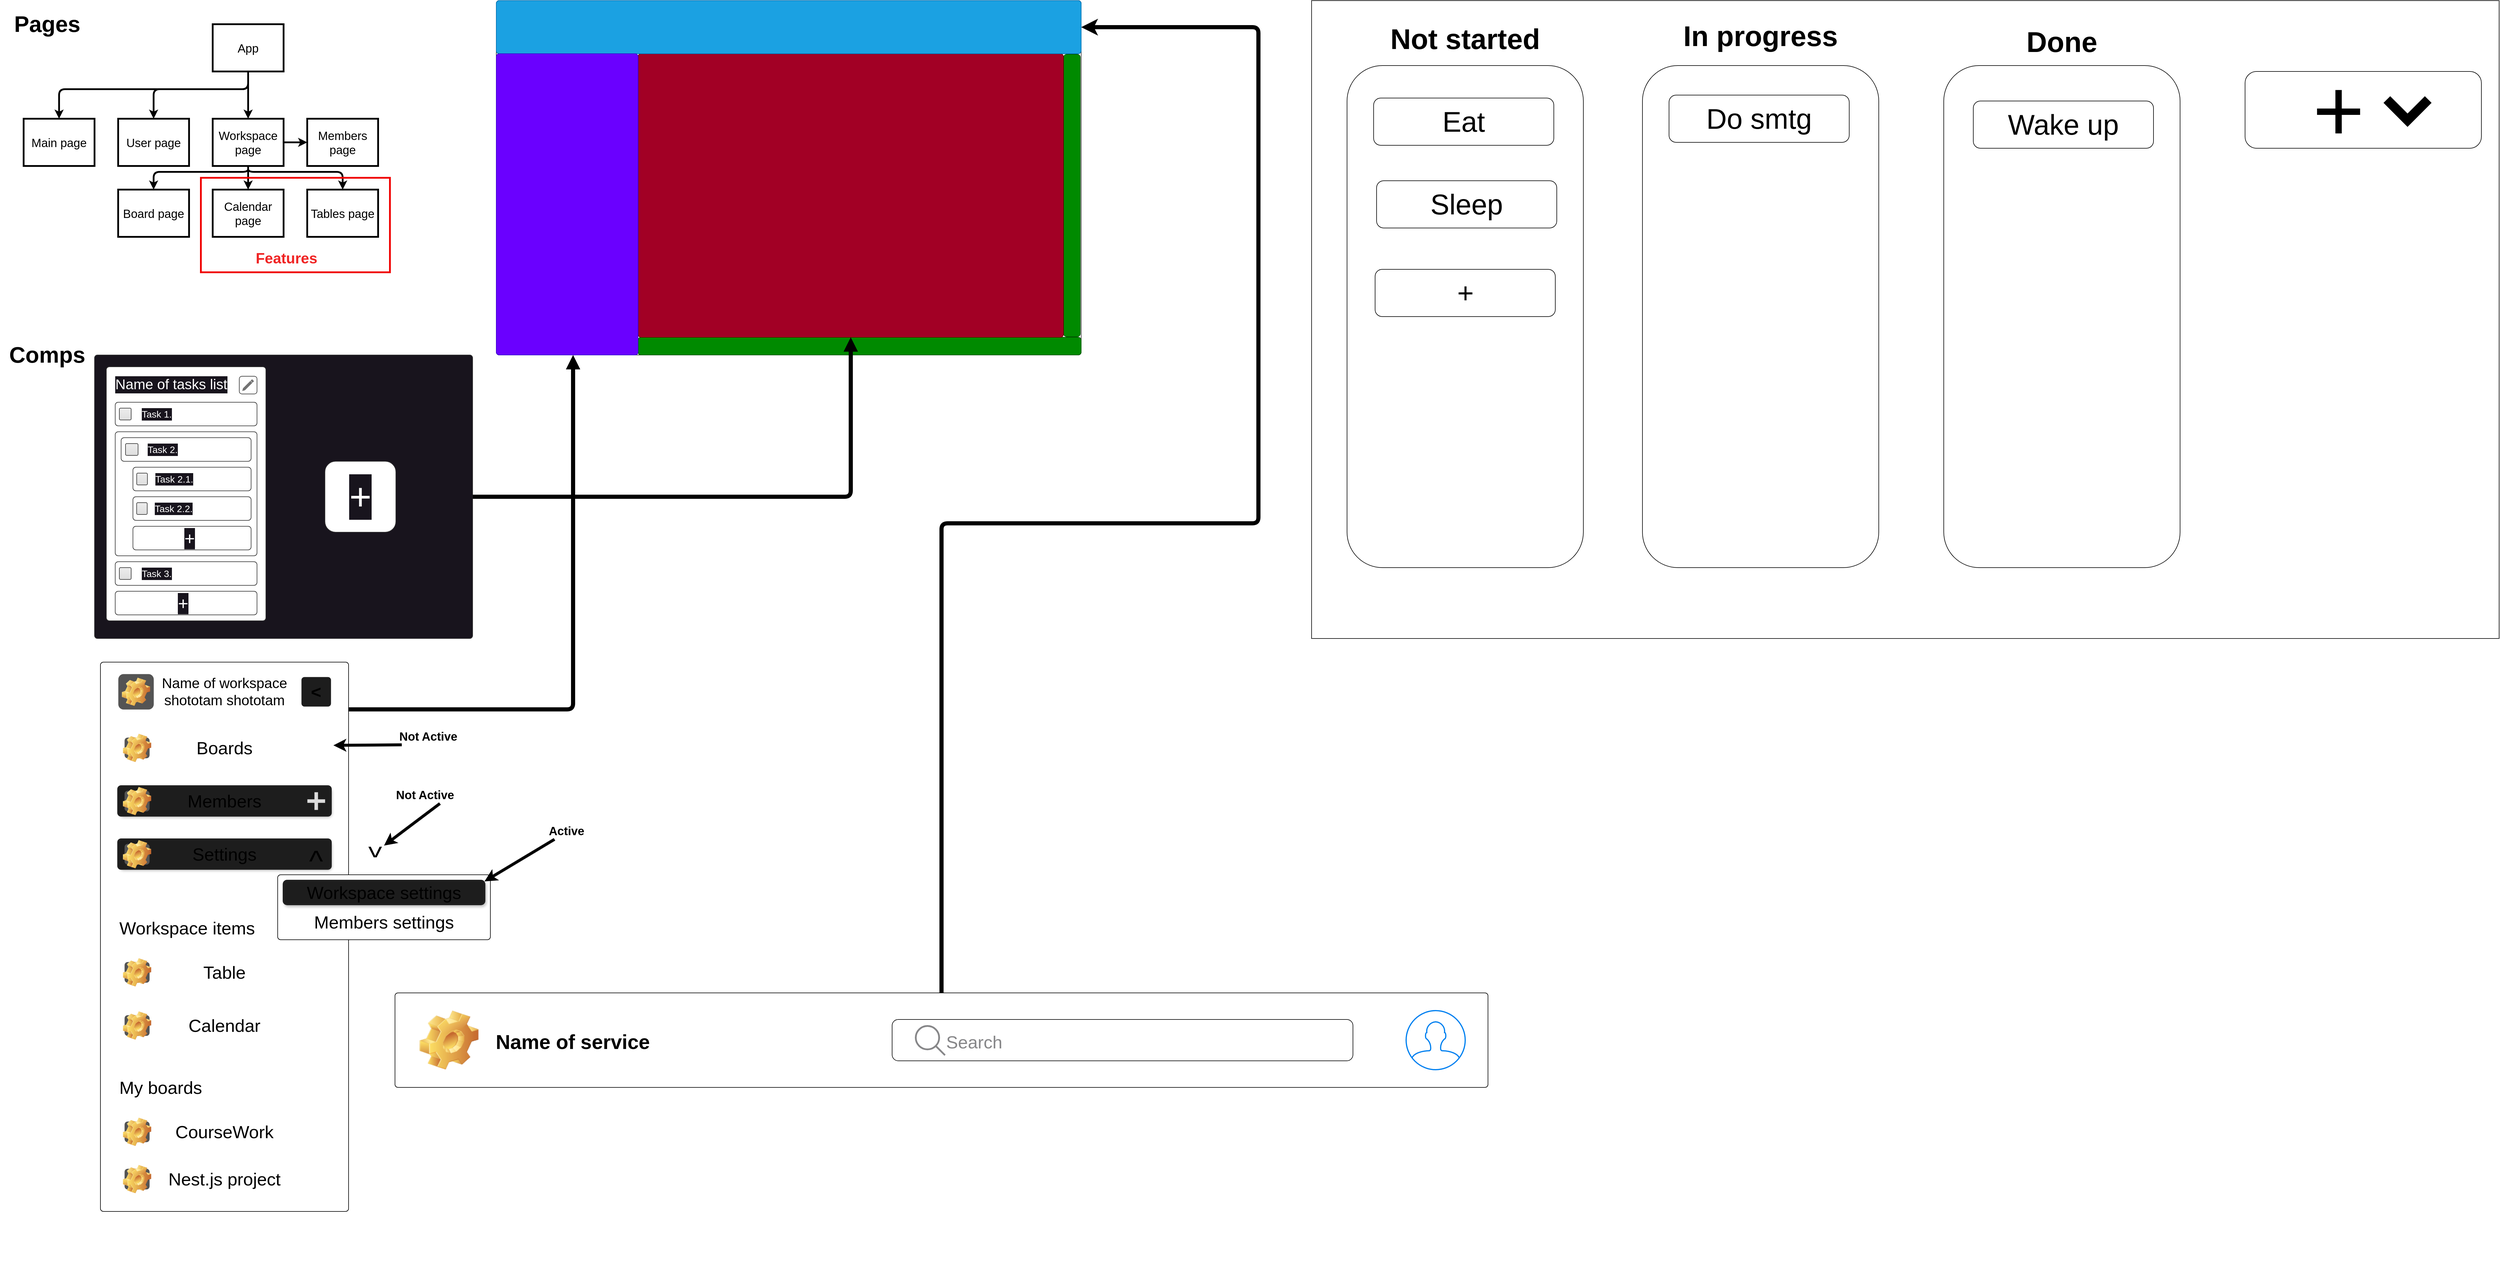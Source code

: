 <mxfile>
    <diagram id="w17YPuQ0771CgUVqMDSf" name="FRONTEND">
        <mxGraphModel dx="2139" dy="715" grid="1" gridSize="10" guides="1" tooltips="1" connect="1" arrows="1" fold="1" page="1" pageScale="1" pageWidth="850" pageHeight="1100" math="0" shadow="0">
            <root>
                <mxCell id="0"/>
                <mxCell id="1" parent="0"/>
                <mxCell id="FgGwGQ83JFkfV9LiDZ5J-88" value="" style="group;strokeWidth=1;fillColor=none;" parent="1" vertex="1" connectable="0">
                    <mxGeometry x="-680" y="600" width="2358.56" height="1560" as="geometry"/>
                </mxCell>
                <mxCell id="rf3BMDrSrJBieMYgT6dt-1" value="" style="group" parent="FgGwGQ83JFkfV9LiDZ5J-88" vertex="1" connectable="0">
                    <mxGeometry width="640" height="480.0" as="geometry"/>
                </mxCell>
                <mxCell id="FgGwGQ83JFkfV9LiDZ5J-89" value="&lt;b style=&quot;&quot;&gt;&lt;font style=&quot;&quot;&gt;&lt;br style=&quot;font-size: 10px&quot;&gt;&lt;/font&gt;&lt;/b&gt;" style="html=1;shadow=0;dashed=0;shape=mxgraph.bootstrap.rrect;rSize=5;strokeColor=#333333;html=1;whiteSpace=wrap;fillColor=#18141D;fontColor=#000000;verticalAlign=top;align=left;spacing=20;fontSize=14;" parent="rf3BMDrSrJBieMYgT6dt-1" vertex="1">
                    <mxGeometry width="640" height="480.0" as="geometry"/>
                </mxCell>
                <mxCell id="FgGwGQ83JFkfV9LiDZ5J-108" value="" style="group" parent="rf3BMDrSrJBieMYgT6dt-1" vertex="1" connectable="0">
                    <mxGeometry x="20" y="60" width="270" height="400" as="geometry"/>
                </mxCell>
                <mxCell id="FgGwGQ83JFkfV9LiDZ5J-109" value="&lt;b style=&quot;&quot;&gt;&lt;font style=&quot;&quot;&gt;&lt;br style=&quot;font-size: 10px&quot;&gt;&lt;/font&gt;&lt;/b&gt;" style="html=1;shadow=0;dashed=0;shape=mxgraph.bootstrap.rrect;rSize=5;strokeColor=#333333;html=1;whiteSpace=wrap;fillColor=default;fontColor=#000000;verticalAlign=top;align=left;spacing=20;fontSize=14;" parent="FgGwGQ83JFkfV9LiDZ5J-108" vertex="1">
                    <mxGeometry y="-40" width="270" height="430" as="geometry"/>
                </mxCell>
                <mxCell id="FgGwGQ83JFkfV9LiDZ5J-110" value="" style="group" parent="FgGwGQ83JFkfV9LiDZ5J-108" vertex="1" connectable="0">
                    <mxGeometry x="15" y="20" width="240" height="40" as="geometry"/>
                </mxCell>
                <mxCell id="FgGwGQ83JFkfV9LiDZ5J-111" value="&lt;b style=&quot;&quot;&gt;&lt;font style=&quot;&quot;&gt;&lt;br style=&quot;font-size: 10px&quot;&gt;&lt;/font&gt;&lt;/b&gt;" style="html=1;shadow=0;dashed=0;shape=mxgraph.bootstrap.rrect;rSize=5;strokeColor=#333333;html=1;whiteSpace=wrap;fillColor=default;fontColor=#000000;verticalAlign=top;align=left;spacing=20;fontSize=14;" parent="FgGwGQ83JFkfV9LiDZ5J-110" vertex="1">
                    <mxGeometry width="240" height="40" as="geometry"/>
                </mxCell>
                <mxCell id="FgGwGQ83JFkfV9LiDZ5J-112" value="&lt;span style=&quot;font-size: 16px;&quot;&gt;Task 1.&lt;/span&gt;" style="text;html=1;strokeColor=none;fillColor=none;align=left;verticalAlign=middle;whiteSpace=wrap;rounded=0;labelBackgroundColor=#18141D;fontSize=18;fontColor=#FFFFFF;" parent="FgGwGQ83JFkfV9LiDZ5J-110" vertex="1">
                    <mxGeometry x="42.857" y="5" width="180" height="30" as="geometry"/>
                </mxCell>
                <mxCell id="FgGwGQ83JFkfV9LiDZ5J-113" value="" style="html=1;shadow=0;dashed=0;shape=mxgraph.bootstrap.checkbox2;labelPosition=right;verticalLabelPosition=middle;align=left;verticalAlign=middle;gradientColor=#DEDEDE;fillColor=#EDEDED;checked=0;spacing=5;checkedFill=#0085FC;checkedStroke=#ffffff;sketch=0;labelBackgroundColor=#18141D;labelBorderColor=default;strokeColor=#333333;fontSize=16;fontColor=#FFFFFF;" parent="FgGwGQ83JFkfV9LiDZ5J-110" vertex="1">
                    <mxGeometry x="7" y="10" width="20" height="20" as="geometry"/>
                </mxCell>
                <mxCell id="FgGwGQ83JFkfV9LiDZ5J-114" value="" style="group" parent="FgGwGQ83JFkfV9LiDZ5J-108" vertex="1" connectable="0">
                    <mxGeometry x="15" y="70" width="240" height="210" as="geometry"/>
                </mxCell>
                <mxCell id="FgGwGQ83JFkfV9LiDZ5J-115" value="&lt;b style=&quot;&quot;&gt;&lt;font style=&quot;&quot;&gt;&lt;br style=&quot;font-size: 10px&quot;&gt;&lt;/font&gt;&lt;/b&gt;" style="html=1;shadow=0;dashed=0;shape=mxgraph.bootstrap.rrect;rSize=5;strokeColor=#333333;html=1;whiteSpace=wrap;fillColor=default;fontColor=#000000;verticalAlign=top;align=left;spacing=20;fontSize=14;" parent="FgGwGQ83JFkfV9LiDZ5J-114" vertex="1">
                    <mxGeometry width="240" height="210" as="geometry"/>
                </mxCell>
                <mxCell id="FgGwGQ83JFkfV9LiDZ5J-116" value="" style="group;fontSize=9;" parent="FgGwGQ83JFkfV9LiDZ5J-114" vertex="1" connectable="0">
                    <mxGeometry x="30" y="160" width="200" height="40" as="geometry"/>
                </mxCell>
                <mxCell id="FgGwGQ83JFkfV9LiDZ5J-117" value="&lt;b style=&quot;&quot;&gt;&lt;font style=&quot;&quot;&gt;&lt;br style=&quot;font-size: 10px&quot;&gt;&lt;/font&gt;&lt;/b&gt;" style="html=1;shadow=0;dashed=0;shape=mxgraph.bootstrap.rrect;rSize=5;strokeColor=#333333;html=1;whiteSpace=wrap;fillColor=default;fontColor=#000000;verticalAlign=top;align=left;spacing=20;fontSize=14;" parent="FgGwGQ83JFkfV9LiDZ5J-116" vertex="1">
                    <mxGeometry width="200" height="40" as="geometry"/>
                </mxCell>
                <mxCell id="FgGwGQ83JFkfV9LiDZ5J-118" value="&lt;font style=&quot;font-size: 30px;&quot;&gt;+&lt;/font&gt;" style="text;html=1;strokeColor=none;fillColor=none;align=center;verticalAlign=middle;whiteSpace=wrap;rounded=0;labelBackgroundColor=#18141D;labelBorderColor=none;fontSize=30;fontColor=#FFFFFF;" parent="FgGwGQ83JFkfV9LiDZ5J-116" vertex="1">
                    <mxGeometry x="70.833" y="5" width="50" height="30" as="geometry"/>
                </mxCell>
                <mxCell id="FgGwGQ83JFkfV9LiDZ5J-119" value="" style="group" parent="FgGwGQ83JFkfV9LiDZ5J-114" vertex="1" connectable="0">
                    <mxGeometry x="30" y="110" width="200" height="40" as="geometry"/>
                </mxCell>
                <mxCell id="FgGwGQ83JFkfV9LiDZ5J-120" value="&lt;b style=&quot;&quot;&gt;&lt;font style=&quot;&quot;&gt;&lt;br style=&quot;font-size: 10px&quot;&gt;&lt;/font&gt;&lt;/b&gt;" style="html=1;shadow=0;dashed=0;shape=mxgraph.bootstrap.rrect;rSize=5;strokeColor=#333333;html=1;whiteSpace=wrap;fillColor=default;fontColor=#000000;verticalAlign=top;align=left;spacing=20;fontSize=14;" parent="FgGwGQ83JFkfV9LiDZ5J-119" vertex="1">
                    <mxGeometry width="200" height="40" as="geometry"/>
                </mxCell>
                <mxCell id="FgGwGQ83JFkfV9LiDZ5J-121" value="&lt;span style=&quot;font-size: 16px;&quot;&gt;Task 2.2.&lt;/span&gt;" style="text;html=1;strokeColor=none;fillColor=none;align=left;verticalAlign=middle;whiteSpace=wrap;rounded=0;labelBackgroundColor=#18141D;fontSize=18;fontColor=#FFFFFF;" parent="FgGwGQ83JFkfV9LiDZ5J-119" vertex="1">
                    <mxGeometry x="35.204" y="5" width="147.857" height="30" as="geometry"/>
                </mxCell>
                <mxCell id="FgGwGQ83JFkfV9LiDZ5J-122" value="" style="html=1;shadow=0;dashed=0;shape=mxgraph.bootstrap.checkbox2;labelPosition=right;verticalLabelPosition=middle;align=left;verticalAlign=middle;gradientColor=#DEDEDE;fillColor=#EDEDED;checked=0;spacing=5;checkedFill=#0085FC;checkedStroke=#ffffff;sketch=0;labelBackgroundColor=#18141D;labelBorderColor=default;strokeColor=#333333;fontSize=16;fontColor=#FFFFFF;" parent="FgGwGQ83JFkfV9LiDZ5J-119" vertex="1">
                    <mxGeometry x="6.273" y="10" width="17.922" height="20" as="geometry"/>
                </mxCell>
                <mxCell id="FgGwGQ83JFkfV9LiDZ5J-123" value="" style="group" parent="FgGwGQ83JFkfV9LiDZ5J-114" vertex="1" connectable="0">
                    <mxGeometry x="30" y="60" width="200" height="40" as="geometry"/>
                </mxCell>
                <mxCell id="FgGwGQ83JFkfV9LiDZ5J-124" value="&lt;b style=&quot;&quot;&gt;&lt;font style=&quot;&quot;&gt;&lt;br style=&quot;font-size: 10px&quot;&gt;&lt;/font&gt;&lt;/b&gt;" style="html=1;shadow=0;dashed=0;shape=mxgraph.bootstrap.rrect;rSize=5;strokeColor=#333333;html=1;whiteSpace=wrap;fillColor=default;fontColor=#000000;verticalAlign=top;align=left;spacing=20;fontSize=14;" parent="FgGwGQ83JFkfV9LiDZ5J-123" vertex="1">
                    <mxGeometry width="200" height="40" as="geometry"/>
                </mxCell>
                <mxCell id="FgGwGQ83JFkfV9LiDZ5J-125" value="&lt;span style=&quot;font-size: 16px;&quot;&gt;Task 2.1.&lt;/span&gt;" style="text;html=1;strokeColor=none;fillColor=none;align=left;verticalAlign=middle;whiteSpace=wrap;rounded=0;labelBackgroundColor=#18141D;fontSize=18;fontColor=#FFFFFF;" parent="FgGwGQ83JFkfV9LiDZ5J-123" vertex="1">
                    <mxGeometry x="35.714" y="5" width="150" height="30" as="geometry"/>
                </mxCell>
                <mxCell id="FgGwGQ83JFkfV9LiDZ5J-126" value="" style="html=1;shadow=0;dashed=0;shape=mxgraph.bootstrap.checkbox2;labelPosition=right;verticalLabelPosition=middle;align=left;verticalAlign=middle;gradientColor=#DEDEDE;fillColor=#EDEDED;checked=0;spacing=5;checkedFill=#0085FC;checkedStroke=#ffffff;sketch=0;labelBackgroundColor=#18141D;labelBorderColor=default;strokeColor=#333333;fontSize=16;fontColor=#FFFFFF;" parent="FgGwGQ83JFkfV9LiDZ5J-123" vertex="1">
                    <mxGeometry x="6.364" y="10" width="18.182" height="20" as="geometry"/>
                </mxCell>
                <mxCell id="FgGwGQ83JFkfV9LiDZ5J-127" value="" style="group;fontSize=9;" parent="FgGwGQ83JFkfV9LiDZ5J-114" vertex="1" connectable="0">
                    <mxGeometry x="10" y="10" width="220" height="40" as="geometry"/>
                </mxCell>
                <mxCell id="FgGwGQ83JFkfV9LiDZ5J-128" value="&lt;b style=&quot;&quot;&gt;&lt;font style=&quot;&quot;&gt;&lt;br style=&quot;font-size: 10px&quot;&gt;&lt;/font&gt;&lt;/b&gt;" style="html=1;shadow=0;dashed=0;shape=mxgraph.bootstrap.rrect;rSize=5;strokeColor=#333333;html=1;whiteSpace=wrap;fillColor=default;fontColor=#000000;verticalAlign=top;align=left;spacing=20;fontSize=14;" parent="FgGwGQ83JFkfV9LiDZ5J-127" vertex="1">
                    <mxGeometry width="220.0" height="40" as="geometry"/>
                </mxCell>
                <mxCell id="FgGwGQ83JFkfV9LiDZ5J-129" value="&lt;span style=&quot;font-size: 16px;&quot;&gt;Task 2.&lt;/span&gt;" style="text;html=1;strokeColor=none;fillColor=none;align=left;verticalAlign=middle;whiteSpace=wrap;rounded=0;labelBackgroundColor=#18141D;fontSize=18;fontColor=#FFFFFF;" parent="FgGwGQ83JFkfV9LiDZ5J-127" vertex="1">
                    <mxGeometry x="42.512" y="5" width="177.488" height="30" as="geometry"/>
                </mxCell>
                <mxCell id="FgGwGQ83JFkfV9LiDZ5J-130" value="" style="html=1;shadow=0;dashed=0;shape=mxgraph.bootstrap.checkbox2;labelPosition=right;verticalLabelPosition=middle;align=left;verticalAlign=middle;gradientColor=#DEDEDE;fillColor=#EDEDED;checked=0;spacing=5;checkedFill=#0085FC;checkedStroke=#ffffff;sketch=0;labelBackgroundColor=#18141D;labelBorderColor=default;strokeColor=#333333;fontSize=16;fontColor=#FFFFFF;" parent="FgGwGQ83JFkfV9LiDZ5J-127" vertex="1">
                    <mxGeometry x="7.44" y="10" width="21.256" height="20" as="geometry"/>
                </mxCell>
                <mxCell id="FgGwGQ83JFkfV9LiDZ5J-131" value="" style="group" parent="FgGwGQ83JFkfV9LiDZ5J-108" vertex="1" connectable="0">
                    <mxGeometry x="15" y="290" width="240" height="40" as="geometry"/>
                </mxCell>
                <mxCell id="FgGwGQ83JFkfV9LiDZ5J-132" value="&lt;b style=&quot;&quot;&gt;&lt;font style=&quot;&quot;&gt;&lt;br style=&quot;font-size: 10px&quot;&gt;&lt;/font&gt;&lt;/b&gt;" style="html=1;shadow=0;dashed=0;shape=mxgraph.bootstrap.rrect;rSize=5;strokeColor=#333333;html=1;whiteSpace=wrap;fillColor=default;fontColor=#000000;verticalAlign=top;align=left;spacing=20;fontSize=14;" parent="FgGwGQ83JFkfV9LiDZ5J-131" vertex="1">
                    <mxGeometry width="240" height="40" as="geometry"/>
                </mxCell>
                <mxCell id="FgGwGQ83JFkfV9LiDZ5J-133" value="&lt;span style=&quot;font-size: 16px;&quot;&gt;Task 3.&lt;/span&gt;" style="text;html=1;strokeColor=none;fillColor=none;align=left;verticalAlign=middle;whiteSpace=wrap;rounded=0;labelBackgroundColor=#18141D;fontSize=18;fontColor=#FFFFFF;" parent="FgGwGQ83JFkfV9LiDZ5J-131" vertex="1">
                    <mxGeometry x="42.857" y="5" width="180" height="30" as="geometry"/>
                </mxCell>
                <mxCell id="FgGwGQ83JFkfV9LiDZ5J-134" value="" style="html=1;shadow=0;dashed=0;shape=mxgraph.bootstrap.checkbox2;labelPosition=right;verticalLabelPosition=middle;align=left;verticalAlign=middle;gradientColor=#DEDEDE;fillColor=#EDEDED;checked=0;spacing=5;checkedFill=#0085FC;checkedStroke=#ffffff;sketch=0;labelBackgroundColor=#18141D;labelBorderColor=default;strokeColor=#333333;fontSize=16;fontColor=#FFFFFF;" parent="FgGwGQ83JFkfV9LiDZ5J-131" vertex="1">
                    <mxGeometry x="7" y="10" width="20" height="20" as="geometry"/>
                </mxCell>
                <mxCell id="FgGwGQ83JFkfV9LiDZ5J-135" value="" style="group;fontSize=9;" parent="FgGwGQ83JFkfV9LiDZ5J-108" vertex="1" connectable="0">
                    <mxGeometry x="15" y="340" width="240" height="40" as="geometry"/>
                </mxCell>
                <mxCell id="FgGwGQ83JFkfV9LiDZ5J-136" value="&lt;b style=&quot;&quot;&gt;&lt;font style=&quot;&quot;&gt;&lt;br style=&quot;font-size: 10px&quot;&gt;&lt;/font&gt;&lt;/b&gt;" style="html=1;shadow=0;dashed=0;shape=mxgraph.bootstrap.rrect;rSize=5;strokeColor=#333333;html=1;whiteSpace=wrap;fillColor=default;fontColor=#000000;verticalAlign=top;align=left;spacing=20;fontSize=14;" parent="FgGwGQ83JFkfV9LiDZ5J-135" vertex="1">
                    <mxGeometry width="240" height="40" as="geometry"/>
                </mxCell>
                <mxCell id="FgGwGQ83JFkfV9LiDZ5J-137" value="&lt;font style=&quot;font-size: 30px;&quot;&gt;+&lt;/font&gt;" style="text;html=1;strokeColor=none;fillColor=none;align=center;verticalAlign=middle;whiteSpace=wrap;rounded=0;labelBackgroundColor=#18141D;labelBorderColor=none;fontSize=30;fontColor=#FFFFFF;" parent="FgGwGQ83JFkfV9LiDZ5J-135" vertex="1">
                    <mxGeometry x="85" y="5" width="60" height="30" as="geometry"/>
                </mxCell>
                <mxCell id="FgGwGQ83JFkfV9LiDZ5J-144" value="" style="group" parent="FgGwGQ83JFkfV9LiDZ5J-108" vertex="1" connectable="0">
                    <mxGeometry x="225" y="-24" width="30" height="30" as="geometry"/>
                </mxCell>
                <mxCell id="FgGwGQ83JFkfV9LiDZ5J-143" value="" style="rounded=1;whiteSpace=wrap;html=1;labelBackgroundColor=#18141D;labelBorderColor=none;strokeColor=#333333;fontSize=26;fontColor=#FFFFFF;fillColor=default;" parent="FgGwGQ83JFkfV9LiDZ5J-144" vertex="1">
                    <mxGeometry width="30" height="30" as="geometry"/>
                </mxCell>
                <mxCell id="FgGwGQ83JFkfV9LiDZ5J-142" value="" style="dashed=0;aspect=fixed;verticalLabelPosition=bottom;verticalAlign=top;align=center;shape=mxgraph.gmdl.edit;strokeColor=none;fillColor=#737373;shadow=0;sketch=0;labelBackgroundColor=#18141D;labelBorderColor=none;fontSize=26;fontColor=#FFFFFF;" parent="FgGwGQ83JFkfV9LiDZ5J-144" vertex="1">
                    <mxGeometry x="5" y="5" width="20" height="20" as="geometry"/>
                </mxCell>
                <mxCell id="FgGwGQ83JFkfV9LiDZ5J-139" value="+" style="rounded=1;whiteSpace=wrap;html=1;labelBackgroundColor=#18141D;labelBorderColor=none;strokeColor=#333333;fontSize=64;fontColor=#FFFFFF;fillColor=default;" parent="rf3BMDrSrJBieMYgT6dt-1" vertex="1">
                    <mxGeometry x="390" y="180" width="120" height="120" as="geometry"/>
                </mxCell>
                <mxCell id="FgGwGQ83JFkfV9LiDZ5J-138" value="Name of tasks list" style="text;html=1;strokeColor=none;fillColor=none;align=center;verticalAlign=middle;whiteSpace=wrap;rounded=0;labelBackgroundColor=#18141D;labelBorderColor=none;fontSize=24;fontColor=#FFFFFF;" parent="rf3BMDrSrJBieMYgT6dt-1" vertex="1">
                    <mxGeometry x="30" y="40" width="200" height="20" as="geometry"/>
                </mxCell>
                <mxCell id="rf3BMDrSrJBieMYgT6dt-46" value="&lt;b style=&quot;font-size: 30px;&quot;&gt;&lt;font style=&quot;font-size: 30px;&quot;&gt;&lt;br style=&quot;font-size: 30px;&quot;&gt;&lt;/font&gt;&lt;/b&gt;" style="html=1;shadow=0;dashed=0;shape=mxgraph.bootstrap.rrect;rSize=5;html=1;whiteSpace=wrap;verticalAlign=top;align=left;spacing=20;fontSize=30;perimeterSpacing=0;strokeWidth=1;" parent="FgGwGQ83JFkfV9LiDZ5J-88" vertex="1">
                    <mxGeometry x="10" y="520" width="420" height="930" as="geometry"/>
                </mxCell>
                <mxCell id="rf3BMDrSrJBieMYgT6dt-48" value="Name of workspace shototam shototam" style="text;html=1;strokeColor=none;fillColor=none;align=center;verticalAlign=middle;whiteSpace=wrap;rounded=0;shadow=0;strokeWidth=1;fontSize=24;" parent="FgGwGQ83JFkfV9LiDZ5J-88" vertex="1">
                    <mxGeometry x="100" y="540" width="240" height="60" as="geometry"/>
                </mxCell>
                <mxCell id="rf3BMDrSrJBieMYgT6dt-47" value="" style="icon;html=1;image=img/clipart/Gear_128x128.png;shadow=0;strokeWidth=0;fontSize=24;fillColor=#545454;labelPosition=left;verticalLabelPosition=top;align=right;verticalAlign=bottom;strokeColor=none;" parent="FgGwGQ83JFkfV9LiDZ5J-88" vertex="1">
                    <mxGeometry x="40" y="540" width="60" height="60" as="geometry"/>
                </mxCell>
                <mxCell id="rf3BMDrSrJBieMYgT6dt-55" value="&lt;span style=&quot;font-size: 30px;&quot;&gt;&lt;font style=&quot;font-size: 30px;&quot;&gt;&amp;lt;&lt;br style=&quot;font-size: 30px;&quot;&gt;&lt;/font&gt;&lt;/span&gt;" style="html=1;shadow=0;dashed=0;shape=mxgraph.bootstrap.rrect;rSize=5;html=1;whiteSpace=wrap;verticalAlign=middle;align=center;spacing=20;fontSize=30;perimeterSpacing=0;strokeWidth=0;fillColor=#1D1D1D;fontFamily=Helvetica;fontStyle=1;strokeColor=none;" parent="FgGwGQ83JFkfV9LiDZ5J-88" vertex="1">
                    <mxGeometry x="350" y="545" width="50" height="50" as="geometry"/>
                </mxCell>
                <mxCell id="cbsqfH0Up-mZ-eUddWj8-47" value="" style="group;rounded=1;shadow=0;glass=0;" parent="FgGwGQ83JFkfV9LiDZ5J-88" vertex="1" connectable="0">
                    <mxGeometry x="40" y="640" width="360" height="50" as="geometry"/>
                </mxCell>
                <mxCell id="cbsqfH0Up-mZ-eUddWj8-1" value="&lt;div style=&quot;&quot;&gt;Boards&lt;/div&gt;" style="html=1;shadow=0;dashed=0;shape=mxgraph.bootstrap.rrect;rSize=5;html=1;whiteSpace=wrap;verticalAlign=middle;align=center;spacing=20;fontSize=30;perimeterSpacing=0;strokeWidth=1;strokeColor=none;" parent="cbsqfH0Up-mZ-eUddWj8-47" vertex="1">
                    <mxGeometry width="360" height="50" as="geometry"/>
                </mxCell>
                <mxCell id="cbsqfH0Up-mZ-eUddWj8-45" value="" style="icon;html=1;image=img/clipart/Gear_128x128.png;shadow=0;strokeWidth=0;fontSize=24;fillColor=#545454;labelPosition=left;verticalLabelPosition=top;align=right;verticalAlign=bottom;strokeColor=none;" parent="cbsqfH0Up-mZ-eUddWj8-47" vertex="1">
                    <mxGeometry x="10.588" y="7.5" width="42.353" height="35" as="geometry"/>
                </mxCell>
                <mxCell id="cbsqfH0Up-mZ-eUddWj8-48" value="" style="group;fillColor=#303030;strokeWidth=0;rounded=1;strokeColor=none;shadow=1;glass=0;" parent="FgGwGQ83JFkfV9LiDZ5J-88" vertex="1" connectable="0">
                    <mxGeometry x="40" y="730" width="360" height="50" as="geometry"/>
                </mxCell>
                <mxCell id="cbsqfH0Up-mZ-eUddWj8-49" value="&lt;div style=&quot;&quot;&gt;Members&lt;/div&gt;" style="html=1;shadow=0;dashed=0;shape=mxgraph.bootstrap.rrect;rSize=5;html=1;whiteSpace=wrap;verticalAlign=middle;align=center;spacing=20;fontSize=30;perimeterSpacing=0;strokeWidth=3;fillColor=#1D1D1D;strokeColor=#1F1F1F;fillStyle=solid;" parent="cbsqfH0Up-mZ-eUddWj8-48" vertex="1">
                    <mxGeometry width="360" height="50" as="geometry"/>
                </mxCell>
                <mxCell id="cbsqfH0Up-mZ-eUddWj8-50" value="" style="icon;html=1;image=img/clipart/Gear_128x128.png;shadow=0;strokeWidth=0;fontSize=24;fillColor=#545454;labelPosition=left;verticalLabelPosition=top;align=right;verticalAlign=bottom;strokeColor=none;" parent="cbsqfH0Up-mZ-eUddWj8-48" vertex="1">
                    <mxGeometry x="10.588" y="7.5" width="42.353" height="35" as="geometry"/>
                </mxCell>
                <mxCell id="cbsqfH0Up-mZ-eUddWj8-51" value="" style="shape=cross;whiteSpace=wrap;html=1;rounded=1;shadow=0;glass=0;sketch=0;fillStyle=solid;strokeColor=none;strokeWidth=0;fontFamily=Helvetica;fillColor=#DBDBDB;" parent="FgGwGQ83JFkfV9LiDZ5J-88" vertex="1">
                    <mxGeometry x="360" y="740" width="30" height="30" as="geometry"/>
                </mxCell>
                <mxCell id="cbsqfH0Up-mZ-eUddWj8-55" value="&lt;b&gt;Not Active&lt;/b&gt;" style="text;html=1;strokeColor=none;fillColor=none;align=center;verticalAlign=middle;whiteSpace=wrap;rounded=0;shadow=0;glass=0;sketch=0;fillStyle=solid;strokeWidth=0;fontFamily=Helvetica;fontSize=20;" parent="FgGwGQ83JFkfV9LiDZ5J-88" vertex="1">
                    <mxGeometry x="510" y="630" width="110" height="30" as="geometry"/>
                </mxCell>
                <mxCell id="cbsqfH0Up-mZ-eUddWj8-56" value="" style="group;fillColor=#1D1D1D;strokeWidth=0;rounded=1;strokeColor=none;shadow=1;glass=0;" parent="FgGwGQ83JFkfV9LiDZ5J-88" vertex="1" connectable="0">
                    <mxGeometry x="40" y="820" width="360" height="50" as="geometry"/>
                </mxCell>
                <mxCell id="cbsqfH0Up-mZ-eUddWj8-57" value="&lt;div style=&quot;&quot;&gt;Settings&lt;/div&gt;" style="html=1;shadow=0;dashed=0;shape=mxgraph.bootstrap.rrect;rSize=5;html=1;whiteSpace=wrap;verticalAlign=middle;align=center;spacing=20;fontSize=30;perimeterSpacing=0;strokeWidth=3;fillColor=none;strokeColor=#1F1F1F;fillStyle=solid;" parent="cbsqfH0Up-mZ-eUddWj8-56" vertex="1">
                    <mxGeometry width="360" height="50" as="geometry"/>
                </mxCell>
                <mxCell id="cbsqfH0Up-mZ-eUddWj8-58" value="" style="icon;html=1;image=img/clipart/Gear_128x128.png;shadow=0;strokeWidth=0;fontSize=24;fillColor=#545454;labelPosition=left;verticalLabelPosition=top;align=right;verticalAlign=bottom;strokeColor=none;" parent="cbsqfH0Up-mZ-eUddWj8-56" vertex="1">
                    <mxGeometry x="10.588" y="7.5" width="42.353" height="35" as="geometry"/>
                </mxCell>
                <mxCell id="cbsqfH0Up-mZ-eUddWj8-59" value="^" style="text;html=1;strokeColor=none;fillColor=none;align=center;verticalAlign=top;whiteSpace=wrap;rounded=0;shadow=0;glass=0;sketch=0;fillStyle=solid;strokeWidth=0;fontFamily=Helvetica;fontSize=50;fontStyle=0;rotation=0;" parent="FgGwGQ83JFkfV9LiDZ5J-88" vertex="1">
                    <mxGeometry x="350" y="820" width="50" height="50" as="geometry"/>
                </mxCell>
                <mxCell id="cbsqfH0Up-mZ-eUddWj8-60" value="" style="group;strokeWidth=3;rounded=1;shadow=1;glass=0;" parent="FgGwGQ83JFkfV9LiDZ5J-88" vertex="1" connectable="0">
                    <mxGeometry x="310" y="880" width="360" height="110" as="geometry"/>
                </mxCell>
                <mxCell id="cbsqfH0Up-mZ-eUddWj8-61" value="&lt;div style=&quot;&quot;&gt;&lt;br&gt;&lt;/div&gt;" style="html=1;shadow=0;dashed=0;shape=mxgraph.bootstrap.rrect;rSize=5;html=1;whiteSpace=wrap;verticalAlign=middle;align=center;spacing=20;fontSize=30;perimeterSpacing=0;strokeWidth=1;fillStyle=solid;" parent="cbsqfH0Up-mZ-eUddWj8-60" vertex="1">
                    <mxGeometry width="360" height="110" as="geometry"/>
                </mxCell>
                <mxCell id="cbsqfH0Up-mZ-eUddWj8-63" value="Workspace settings" style="text;html=1;strokeColor=#1F1F1F;fillColor=#1D1D1D;align=center;verticalAlign=middle;whiteSpace=wrap;rounded=1;shadow=1;glass=0;sketch=0;fillStyle=solid;strokeWidth=3;fontFamily=Helvetica;fontSize=30;" parent="cbsqfH0Up-mZ-eUddWj8-60" vertex="1">
                    <mxGeometry x="10" y="10" width="340" height="40" as="geometry"/>
                </mxCell>
                <mxCell id="cbsqfH0Up-mZ-eUddWj8-64" value="Members settings" style="text;html=1;strokeColor=none;fillColor=none;align=center;verticalAlign=middle;whiteSpace=wrap;rounded=1;shadow=0;glass=0;sketch=0;fillStyle=solid;strokeWidth=0;fontFamily=Helvetica;fontSize=30;" parent="cbsqfH0Up-mZ-eUddWj8-60" vertex="1">
                    <mxGeometry x="10" y="60" width="340" height="40" as="geometry"/>
                </mxCell>
                <mxCell id="cbsqfH0Up-mZ-eUddWj8-65" value="&lt;b&gt;Active&lt;/b&gt;" style="text;html=1;strokeColor=none;fillColor=none;align=center;verticalAlign=middle;whiteSpace=wrap;rounded=0;shadow=0;glass=0;sketch=0;fillStyle=solid;strokeWidth=0;fontFamily=Helvetica;fontSize=20;" parent="FgGwGQ83JFkfV9LiDZ5J-88" vertex="1">
                    <mxGeometry x="768.56" y="790" width="60" height="30" as="geometry"/>
                </mxCell>
                <mxCell id="cbsqfH0Up-mZ-eUddWj8-66" value="" style="endArrow=classic;html=1;fontFamily=Helvetica;entryX=1.004;entryY=0.026;entryDx=0;entryDy=0;entryPerimeter=0;strokeWidth=5;" parent="FgGwGQ83JFkfV9LiDZ5J-88" edge="1">
                    <mxGeometry width="50" height="50" relative="1" as="geometry">
                        <mxPoint x="778.56" y="820" as="sourcePoint"/>
                        <mxPoint x="660" y="891.3" as="targetPoint"/>
                    </mxGeometry>
                </mxCell>
                <mxCell id="cbsqfH0Up-mZ-eUddWj8-67" value="&lt;b&gt;Not Active&lt;/b&gt;" style="text;html=1;strokeColor=none;fillColor=none;align=center;verticalAlign=middle;whiteSpace=wrap;rounded=0;shadow=0;glass=0;sketch=0;fillStyle=solid;strokeWidth=0;fontFamily=Helvetica;fontSize=20;" parent="FgGwGQ83JFkfV9LiDZ5J-88" vertex="1">
                    <mxGeometry x="508.56" y="729.35" width="101.44" height="30" as="geometry"/>
                </mxCell>
                <mxCell id="cbsqfH0Up-mZ-eUddWj8-68" value="" style="endArrow=classic;html=1;fontFamily=Helvetica;entryX=1.004;entryY=0.026;entryDx=0;entryDy=0;entryPerimeter=0;strokeWidth=5;exitX=0.75;exitY=1;exitDx=0;exitDy=0;" parent="FgGwGQ83JFkfV9LiDZ5J-88" source="cbsqfH0Up-mZ-eUddWj8-67" edge="1">
                    <mxGeometry width="50" height="50" relative="1" as="geometry">
                        <mxPoint x="608.56" y="759.35" as="sourcePoint"/>
                        <mxPoint x="490.0" y="830.65" as="targetPoint"/>
                    </mxGeometry>
                </mxCell>
                <mxCell id="cbsqfH0Up-mZ-eUddWj8-69" value="^" style="text;html=1;strokeColor=none;fillColor=none;align=center;verticalAlign=top;whiteSpace=wrap;rounded=0;shadow=0;glass=0;sketch=0;fillStyle=solid;strokeWidth=0;fontFamily=Helvetica;fontSize=50;fontStyle=0;rotation=-180;" parent="FgGwGQ83JFkfV9LiDZ5J-88" vertex="1">
                    <mxGeometry x="450" y="820" width="50" height="50" as="geometry"/>
                </mxCell>
                <mxCell id="cbsqfH0Up-mZ-eUddWj8-70" value="Workspace items" style="text;html=1;strokeColor=none;fillColor=none;align=left;verticalAlign=middle;whiteSpace=wrap;rounded=0;shadow=1;glass=0;sketch=0;fillStyle=solid;strokeWidth=3;fontFamily=Helvetica;fontSize=30;" parent="FgGwGQ83JFkfV9LiDZ5J-88" vertex="1">
                    <mxGeometry x="40" y="950" width="360" height="40" as="geometry"/>
                </mxCell>
                <mxCell id="cbsqfH0Up-mZ-eUddWj8-72" value="" style="group;rounded=1;shadow=0;glass=0;" parent="FgGwGQ83JFkfV9LiDZ5J-88" vertex="1" connectable="0">
                    <mxGeometry x="40" y="1020" width="360" height="50" as="geometry"/>
                </mxCell>
                <mxCell id="cbsqfH0Up-mZ-eUddWj8-73" value="&lt;div style=&quot;&quot;&gt;Table&lt;/div&gt;" style="html=1;shadow=0;dashed=0;shape=mxgraph.bootstrap.rrect;rSize=5;html=1;whiteSpace=wrap;verticalAlign=middle;align=center;spacing=20;fontSize=30;perimeterSpacing=0;strokeWidth=1;strokeColor=none;" parent="cbsqfH0Up-mZ-eUddWj8-72" vertex="1">
                    <mxGeometry width="360" height="50" as="geometry"/>
                </mxCell>
                <mxCell id="cbsqfH0Up-mZ-eUddWj8-74" value="" style="icon;html=1;image=img/clipart/Gear_128x128.png;shadow=0;strokeWidth=0;fontSize=24;fillColor=#545454;labelPosition=left;verticalLabelPosition=top;align=right;verticalAlign=bottom;strokeColor=none;" parent="cbsqfH0Up-mZ-eUddWj8-72" vertex="1">
                    <mxGeometry x="10.588" y="7.5" width="42.353" height="35" as="geometry"/>
                </mxCell>
                <mxCell id="cbsqfH0Up-mZ-eUddWj8-76" value="" style="group;rounded=1;shadow=0;glass=0;" parent="FgGwGQ83JFkfV9LiDZ5J-88" vertex="1" connectable="0">
                    <mxGeometry x="40" y="1110" width="360" height="50" as="geometry"/>
                </mxCell>
                <mxCell id="cbsqfH0Up-mZ-eUddWj8-77" value="&lt;div style=&quot;&quot;&gt;Calendar&lt;br&gt;&lt;/div&gt;" style="html=1;shadow=0;dashed=0;shape=mxgraph.bootstrap.rrect;rSize=5;html=1;whiteSpace=wrap;verticalAlign=middle;align=center;spacing=20;fontSize=30;perimeterSpacing=0;strokeWidth=1;strokeColor=none;" parent="cbsqfH0Up-mZ-eUddWj8-76" vertex="1">
                    <mxGeometry width="360" height="50" as="geometry"/>
                </mxCell>
                <mxCell id="cbsqfH0Up-mZ-eUddWj8-78" value="" style="icon;html=1;image=img/clipart/Gear_128x128.png;shadow=0;strokeWidth=0;fontSize=24;fillColor=#545454;labelPosition=left;verticalLabelPosition=top;align=right;verticalAlign=bottom;strokeColor=none;" parent="cbsqfH0Up-mZ-eUddWj8-76" vertex="1">
                    <mxGeometry x="10.588" y="7.5" width="42.353" height="35" as="geometry"/>
                </mxCell>
                <mxCell id="cbsqfH0Up-mZ-eUddWj8-79" value="My boards" style="text;html=1;strokeColor=none;fillColor=none;align=left;verticalAlign=middle;whiteSpace=wrap;rounded=0;shadow=1;glass=0;sketch=0;fillStyle=solid;strokeWidth=3;fontFamily=Helvetica;fontSize=30;" parent="FgGwGQ83JFkfV9LiDZ5J-88" vertex="1">
                    <mxGeometry x="40" y="1220" width="360" height="40" as="geometry"/>
                </mxCell>
                <mxCell id="cbsqfH0Up-mZ-eUddWj8-80" value="" style="group;rounded=1;shadow=0;glass=0;" parent="FgGwGQ83JFkfV9LiDZ5J-88" vertex="1" connectable="0">
                    <mxGeometry x="40" y="1290" width="360" height="50" as="geometry"/>
                </mxCell>
                <mxCell id="cbsqfH0Up-mZ-eUddWj8-81" value="&lt;div style=&quot;&quot;&gt;CourseWork&lt;br&gt;&lt;/div&gt;" style="html=1;shadow=0;dashed=0;shape=mxgraph.bootstrap.rrect;rSize=5;html=1;whiteSpace=wrap;verticalAlign=middle;align=center;spacing=20;fontSize=30;perimeterSpacing=0;strokeWidth=1;strokeColor=none;" parent="cbsqfH0Up-mZ-eUddWj8-80" vertex="1">
                    <mxGeometry width="360" height="50" as="geometry"/>
                </mxCell>
                <mxCell id="cbsqfH0Up-mZ-eUddWj8-82" value="" style="icon;html=1;image=img/clipart/Gear_128x128.png;shadow=0;strokeWidth=0;fontSize=24;fillColor=#545454;labelPosition=left;verticalLabelPosition=top;align=right;verticalAlign=bottom;strokeColor=none;" parent="cbsqfH0Up-mZ-eUddWj8-80" vertex="1">
                    <mxGeometry x="10.588" y="7.5" width="42.353" height="35" as="geometry"/>
                </mxCell>
                <mxCell id="cbsqfH0Up-mZ-eUddWj8-83" value="" style="group;rounded=1;shadow=0;glass=0;" parent="FgGwGQ83JFkfV9LiDZ5J-88" vertex="1" connectable="0">
                    <mxGeometry x="40" y="1370" width="360" height="50" as="geometry"/>
                </mxCell>
                <mxCell id="cbsqfH0Up-mZ-eUddWj8-84" value="&lt;div style=&quot;&quot;&gt;Nest.js project&lt;br&gt;&lt;/div&gt;" style="html=1;shadow=0;dashed=0;shape=mxgraph.bootstrap.rrect;rSize=5;html=1;whiteSpace=wrap;verticalAlign=middle;align=center;spacing=20;fontSize=30;perimeterSpacing=0;strokeWidth=1;strokeColor=none;" parent="cbsqfH0Up-mZ-eUddWj8-83" vertex="1">
                    <mxGeometry width="360" height="50" as="geometry"/>
                </mxCell>
                <mxCell id="cbsqfH0Up-mZ-eUddWj8-85" value="" style="icon;html=1;image=img/clipart/Gear_128x128.png;shadow=0;strokeWidth=0;fontSize=24;fillColor=#545454;labelPosition=left;verticalLabelPosition=top;align=right;verticalAlign=bottom;strokeColor=none;" parent="cbsqfH0Up-mZ-eUddWj8-83" vertex="1">
                    <mxGeometry x="10.588" y="7.5" width="42.353" height="35" as="geometry"/>
                </mxCell>
                <mxCell id="fnlAMGgl4NF1eqaaKvo3-1" value="" style="group;strokeWidth=3;rounded=1;shadow=1;glass=0;" parent="FgGwGQ83JFkfV9LiDZ5J-88" vertex="1" connectable="0">
                    <mxGeometry x="508.56" y="1080" width="1850" height="160" as="geometry"/>
                </mxCell>
                <mxCell id="fnlAMGgl4NF1eqaaKvo3-2" value="&lt;div style=&quot;&quot;&gt;&lt;br&gt;&lt;/div&gt;" style="html=1;shadow=0;dashed=0;shape=mxgraph.bootstrap.rrect;rSize=5;html=1;whiteSpace=wrap;verticalAlign=middle;align=center;spacing=20;fontSize=30;perimeterSpacing=0;strokeWidth=1;fillStyle=solid;" parent="fnlAMGgl4NF1eqaaKvo3-1" vertex="1">
                    <mxGeometry width="1850" height="160" as="geometry"/>
                </mxCell>
                <mxCell id="fnlAMGgl4NF1eqaaKvo3-5" value="" style="html=1;verticalLabelPosition=bottom;align=center;labelBackgroundColor=#ffffff;verticalAlign=top;strokeWidth=2;strokeColor=#0080F0;shadow=0;dashed=0;shape=mxgraph.ios7.icons.user;" parent="fnlAMGgl4NF1eqaaKvo3-1" vertex="1">
                    <mxGeometry x="1711.44" y="30" width="100" height="100" as="geometry"/>
                </mxCell>
                <mxCell id="fnlAMGgl4NF1eqaaKvo3-17" value="" style="shape=rect;rounded=1;" parent="fnlAMGgl4NF1eqaaKvo3-1" vertex="1">
                    <mxGeometry x="841.44" y="45" width="780" height="70" as="geometry"/>
                </mxCell>
                <mxCell id="fnlAMGgl4NF1eqaaKvo3-19" value="Search" style="shape=mxgraph.ios7.icons.looking_glass;strokeColor=#878789;fillColor=none;fontColor=#878789;labelPosition=right;verticalLabelPosition=middle;align=left;verticalAlign=top;fontSize=30;fontStyle=0;spacingTop=2;sketch=0;strokeWidth=3;" parent="fnlAMGgl4NF1eqaaKvo3-17" vertex="1">
                    <mxGeometry x="0.5" y="0.5" width="49.5" height="49.5" relative="1" as="geometry">
                        <mxPoint x="-350" y="-24" as="offset"/>
                    </mxGeometry>
                </mxCell>
                <mxCell id="fnlAMGgl4NF1eqaaKvo3-23" value="" style="shape=image;html=1;verticalLabelPosition=bottom;verticalAlign=top;imageAspect=0;image=img/clipart/Gear_128x128.png;rounded=1;strokeColor=default;strokeWidth=3;fontSize=30;fillColor=default;" parent="fnlAMGgl4NF1eqaaKvo3-1" vertex="1">
                    <mxGeometry x="41.44" y="30" width="100" height="100" as="geometry"/>
                </mxCell>
                <mxCell id="fnlAMGgl4NF1eqaaKvo3-24" value="&lt;font style=&quot;font-size: 34px;&quot;&gt;Name of service&lt;/font&gt;" style="text;strokeColor=none;fillColor=none;html=1;fontSize=40;fontStyle=1;verticalAlign=middle;align=center;rounded=1;strokeWidth=3;" parent="fnlAMGgl4NF1eqaaKvo3-1" vertex="1">
                    <mxGeometry x="161.44" y="60" width="278.56" height="40" as="geometry"/>
                </mxCell>
                <mxCell id="e0s4ySKO61LzpvpYtsBv-11" style="edgeStyle=orthogonalEdgeStyle;html=1;strokeWidth=3;fontSize=20;" parent="1" source="e0s4ySKO61LzpvpYtsBv-1" target="e0s4ySKO61LzpvpYtsBv-3" edge="1">
                    <mxGeometry relative="1" as="geometry"/>
                </mxCell>
                <mxCell id="e0s4ySKO61LzpvpYtsBv-12" style="edgeStyle=orthogonalEdgeStyle;html=1;strokeWidth=3;fontSize=20;" parent="1" source="e0s4ySKO61LzpvpYtsBv-1" target="e0s4ySKO61LzpvpYtsBv-2" edge="1">
                    <mxGeometry relative="1" as="geometry">
                        <Array as="points">
                            <mxPoint x="-420" y="150"/>
                            <mxPoint x="-580" y="150"/>
                        </Array>
                    </mxGeometry>
                </mxCell>
                <mxCell id="e0s4ySKO61LzpvpYtsBv-13" style="edgeStyle=orthogonalEdgeStyle;html=1;entryX=0.5;entryY=0;entryDx=0;entryDy=0;strokeWidth=3;fontSize=20;" parent="1" source="e0s4ySKO61LzpvpYtsBv-1" target="e0s4ySKO61LzpvpYtsBv-6" edge="1">
                    <mxGeometry relative="1" as="geometry">
                        <Array as="points">
                            <mxPoint x="-420" y="150"/>
                            <mxPoint x="-740" y="150"/>
                        </Array>
                    </mxGeometry>
                </mxCell>
                <mxCell id="e0s4ySKO61LzpvpYtsBv-1" value="App" style="rounded=0;whiteSpace=wrap;html=1;fontSize=20;strokeWidth=3;" parent="1" vertex="1">
                    <mxGeometry x="-480" y="40" width="120" height="80" as="geometry"/>
                </mxCell>
                <mxCell id="e0s4ySKO61LzpvpYtsBv-2" value="User page" style="rounded=0;whiteSpace=wrap;html=1;fontSize=20;strokeWidth=3;" parent="1" vertex="1">
                    <mxGeometry x="-640" y="200" width="120" height="80" as="geometry"/>
                </mxCell>
                <mxCell id="lyj7rlsn2dB-8jiYJI7X-3" style="edgeStyle=orthogonalEdgeStyle;html=1;entryX=0.5;entryY=0;entryDx=0;entryDy=0;strokeWidth=3;" parent="1" source="e0s4ySKO61LzpvpYtsBv-3" target="e0s4ySKO61LzpvpYtsBv-4" edge="1">
                    <mxGeometry relative="1" as="geometry">
                        <Array as="points">
                            <mxPoint x="-420" y="290"/>
                            <mxPoint x="-580" y="290"/>
                        </Array>
                    </mxGeometry>
                </mxCell>
                <mxCell id="lyj7rlsn2dB-8jiYJI7X-4" style="edgeStyle=orthogonalEdgeStyle;html=1;entryX=0.5;entryY=0;entryDx=0;entryDy=0;strokeWidth=3;" parent="1" source="e0s4ySKO61LzpvpYtsBv-3" target="lyj7rlsn2dB-8jiYJI7X-1" edge="1">
                    <mxGeometry relative="1" as="geometry"/>
                </mxCell>
                <mxCell id="lyj7rlsn2dB-8jiYJI7X-5" style="edgeStyle=orthogonalEdgeStyle;html=1;strokeWidth=3;" parent="1" source="e0s4ySKO61LzpvpYtsBv-3" target="lyj7rlsn2dB-8jiYJI7X-2" edge="1">
                    <mxGeometry relative="1" as="geometry">
                        <Array as="points">
                            <mxPoint x="-420" y="290"/>
                            <mxPoint x="-260" y="290"/>
                        </Array>
                    </mxGeometry>
                </mxCell>
                <mxCell id="rgxt8wM_U8HSpdNjHC6Q-3" style="edgeStyle=orthogonalEdgeStyle;html=1;entryX=0;entryY=0.5;entryDx=0;entryDy=0;strokeWidth=3;" parent="1" source="e0s4ySKO61LzpvpYtsBv-3" target="e0s4ySKO61LzpvpYtsBv-5" edge="1">
                    <mxGeometry relative="1" as="geometry"/>
                </mxCell>
                <mxCell id="e0s4ySKO61LzpvpYtsBv-3" value="Workspace page" style="rounded=0;whiteSpace=wrap;html=1;fontSize=20;strokeWidth=3;" parent="1" vertex="1">
                    <mxGeometry x="-480" y="200" width="120" height="80" as="geometry"/>
                </mxCell>
                <mxCell id="e0s4ySKO61LzpvpYtsBv-4" value="Board page" style="rounded=0;whiteSpace=wrap;html=1;fontSize=20;strokeWidth=3;" parent="1" vertex="1">
                    <mxGeometry x="-640" y="320" width="120" height="80" as="geometry"/>
                </mxCell>
                <mxCell id="e0s4ySKO61LzpvpYtsBv-5" value="Members page" style="rounded=0;whiteSpace=wrap;html=1;fontSize=20;strokeWidth=3;" parent="1" vertex="1">
                    <mxGeometry x="-320" y="200" width="120" height="80" as="geometry"/>
                </mxCell>
                <mxCell id="e0s4ySKO61LzpvpYtsBv-6" value="Main page" style="rounded=0;whiteSpace=wrap;html=1;fontSize=20;strokeWidth=3;" parent="1" vertex="1">
                    <mxGeometry x="-800" y="200" width="120" height="80" as="geometry"/>
                </mxCell>
                <mxCell id="lyj7rlsn2dB-8jiYJI7X-1" value="Calendar page" style="rounded=0;whiteSpace=wrap;html=1;fontSize=20;strokeWidth=3;" parent="1" vertex="1">
                    <mxGeometry x="-480" y="320" width="120" height="80" as="geometry"/>
                </mxCell>
                <mxCell id="lyj7rlsn2dB-8jiYJI7X-2" value="Tables page" style="rounded=0;whiteSpace=wrap;html=1;fontSize=20;strokeWidth=3;" parent="1" vertex="1">
                    <mxGeometry x="-320" y="320" width="120" height="80" as="geometry"/>
                </mxCell>
                <mxCell id="rgxt8wM_U8HSpdNjHC6Q-1" value="" style="rounded=0;whiteSpace=wrap;html=1;strokeWidth=3;fillColor=none;strokeColor=#F00000;" parent="1" vertex="1">
                    <mxGeometry x="-500" y="300" width="320" height="160" as="geometry"/>
                </mxCell>
                <mxCell id="rgxt8wM_U8HSpdNjHC6Q-2" value="&lt;font color=&quot;#f02424&quot; size=&quot;1&quot; style=&quot;&quot;&gt;&lt;b style=&quot;font-size: 25px;&quot;&gt;Features&lt;/b&gt;&lt;/font&gt;" style="text;html=1;strokeColor=none;fillColor=none;align=center;verticalAlign=middle;whiteSpace=wrap;rounded=0;strokeWidth=3;" parent="1" vertex="1">
                    <mxGeometry x="-420" y="420" width="130" height="30" as="geometry"/>
                </mxCell>
                <mxCell id="FgGwGQ83JFkfV9LiDZ5J-1" value="&lt;font size=&quot;1&quot; style=&quot;&quot;&gt;&lt;b style=&quot;font-size: 38px;&quot;&gt;Pages&lt;/b&gt;&lt;/font&gt;" style="text;html=1;strokeColor=none;fillColor=none;align=center;verticalAlign=middle;whiteSpace=wrap;rounded=0;" parent="1" vertex="1">
                    <mxGeometry x="-840" width="160" height="80" as="geometry"/>
                </mxCell>
                <mxCell id="FgGwGQ83JFkfV9LiDZ5J-2" value="&lt;font size=&quot;1&quot; style=&quot;&quot;&gt;&lt;b style=&quot;font-size: 38px;&quot;&gt;Comps&lt;/b&gt;&lt;/font&gt;" style="text;html=1;strokeColor=none;fillColor=none;align=center;verticalAlign=middle;whiteSpace=wrap;rounded=0;" parent="1" vertex="1">
                    <mxGeometry x="-840" y="560" width="160" height="80" as="geometry"/>
                </mxCell>
                <mxCell id="rf3BMDrSrJBieMYgT6dt-2" value="" style="group;fontSize=30;" parent="1" vertex="1" connectable="0">
                    <mxGeometry x="-120" y="40" width="1340" height="730" as="geometry"/>
                </mxCell>
                <mxCell id="rf3BMDrSrJBieMYgT6dt-3" value="&lt;b style=&quot;&quot;&gt;&lt;font style=&quot;&quot;&gt;&lt;br style=&quot;font-size: 10px&quot;&gt;&lt;/font&gt;&lt;/b&gt;" style="html=1;shadow=0;dashed=0;shape=mxgraph.bootstrap.rrect;rSize=5;strokeColor=#333333;html=1;whiteSpace=wrap;fillColor=default;fontColor=#000000;verticalAlign=top;align=left;spacing=20;fontSize=14;" parent="rf3BMDrSrJBieMYgT6dt-2" vertex="1">
                    <mxGeometry x="120" y="-40" width="990" height="600" as="geometry"/>
                </mxCell>
                <mxCell id="rf3BMDrSrJBieMYgT6dt-41" value="&lt;b style=&quot;&quot;&gt;&lt;font style=&quot;&quot;&gt;&lt;br style=&quot;font-size: 10px&quot;&gt;&lt;/font&gt;&lt;/b&gt;" style="html=1;shadow=0;dashed=0;shape=mxgraph.bootstrap.rrect;rSize=5;strokeColor=#005700;html=1;whiteSpace=wrap;fillColor=#008a00;fontColor=#ffffff;verticalAlign=top;align=left;spacing=20;fontSize=14;" parent="rf3BMDrSrJBieMYgT6dt-2" vertex="1">
                    <mxGeometry x="360" y="530" width="750" height="30" as="geometry"/>
                </mxCell>
                <mxCell id="rf3BMDrSrJBieMYgT6dt-42" value="&lt;b style=&quot;&quot;&gt;&lt;font style=&quot;&quot;&gt;&lt;br style=&quot;font-size: 10px&quot;&gt;&lt;/font&gt;&lt;/b&gt;" style="html=1;shadow=0;dashed=0;shape=mxgraph.bootstrap.rrect;rSize=5;strokeColor=#005700;html=1;whiteSpace=wrap;fillColor=#008a00;fontColor=#ffffff;verticalAlign=top;align=left;spacing=20;fontSize=14;rotation=90;perimeterSpacing=0;strokeWidth=1;" parent="rf3BMDrSrJBieMYgT6dt-2" vertex="1">
                    <mxGeometry x="855.41" y="276" width="478" height="28" as="geometry"/>
                </mxCell>
                <mxCell id="rf3BMDrSrJBieMYgT6dt-39" value="&lt;b style=&quot;font-size: 30px;&quot;&gt;&lt;font style=&quot;font-size: 30px;&quot;&gt;&lt;br style=&quot;font-size: 30px;&quot;&gt;&lt;/font&gt;&lt;/b&gt;" style="html=1;shadow=0;dashed=0;shape=mxgraph.bootstrap.rrect;rSize=5;strokeColor=#6F0000;html=1;whiteSpace=wrap;fillColor=#a20025;fontColor=#ffffff;verticalAlign=top;align=left;spacing=20;fontSize=30;perimeterSpacing=0;strokeWidth=1;" parent="rf3BMDrSrJBieMYgT6dt-2" vertex="1">
                    <mxGeometry x="360" y="50" width="720" height="480" as="geometry"/>
                </mxCell>
                <mxCell id="rf3BMDrSrJBieMYgT6dt-44" value="&lt;b style=&quot;font-size: 19px;&quot;&gt;&lt;font style=&quot;&quot;&gt;&lt;br style=&quot;font-size: 10px&quot;&gt;&lt;/font&gt;&lt;/b&gt;" style="html=1;shadow=0;dashed=0;shape=mxgraph.bootstrap.rrect;rSize=5;strokeColor=#006EAF;html=1;whiteSpace=wrap;fillColor=#1ba1e2;fontColor=#ffffff;verticalAlign=top;align=left;spacing=20;fontSize=14;" parent="rf3BMDrSrJBieMYgT6dt-2" vertex="1">
                    <mxGeometry x="120" y="-40" width="990" height="90" as="geometry"/>
                </mxCell>
                <mxCell id="rf3BMDrSrJBieMYgT6dt-45" value="&lt;b style=&quot;font-size: 30px;&quot;&gt;&lt;font style=&quot;font-size: 30px;&quot;&gt;&lt;br style=&quot;font-size: 30px;&quot;&gt;&lt;/font&gt;&lt;/b&gt;" style="html=1;shadow=0;dashed=0;shape=mxgraph.bootstrap.rrect;rSize=5;strokeColor=#3700CC;html=1;whiteSpace=wrap;fillColor=#6a00ff;fontColor=#ffffff;verticalAlign=top;align=left;spacing=20;fontSize=30;perimeterSpacing=0;strokeWidth=1;" parent="rf3BMDrSrJBieMYgT6dt-2" vertex="1">
                    <mxGeometry x="120" y="50" width="240" height="510" as="geometry"/>
                </mxCell>
                <mxCell id="rf3BMDrSrJBieMYgT6dt-40" style="edgeStyle=orthogonalEdgeStyle;html=1;strokeWidth=7;endArrow=block;endFill=1;" parent="1" source="FgGwGQ83JFkfV9LiDZ5J-89" target="rf3BMDrSrJBieMYgT6dt-39" edge="1">
                    <mxGeometry relative="1" as="geometry">
                        <mxPoint x="460" y="550" as="targetPoint"/>
                    </mxGeometry>
                </mxCell>
                <mxCell id="cbsqfH0Up-mZ-eUddWj8-54" value="" style="endArrow=classic;html=1;fontFamily=Helvetica;entryX=1.012;entryY=0.418;entryDx=0;entryDy=0;entryPerimeter=0;strokeWidth=5;" parent="1" target="cbsqfH0Up-mZ-eUddWj8-1" edge="1">
                    <mxGeometry width="50" height="50" relative="1" as="geometry">
                        <mxPoint x="-160" y="1260" as="sourcePoint"/>
                        <mxPoint x="-610" y="1280" as="targetPoint"/>
                    </mxGeometry>
                </mxCell>
                <mxCell id="cbsqfH0Up-mZ-eUddWj8-86" style="edgeStyle=orthogonalEdgeStyle;html=1;strokeWidth=7;fontFamily=Helvetica;fontSize=30;exitX=1;exitY=0.086;exitDx=0;exitDy=0;exitPerimeter=0;endArrow=block;endFill=1;" parent="1" source="rf3BMDrSrJBieMYgT6dt-46" edge="1">
                    <mxGeometry relative="1" as="geometry">
                        <mxPoint x="130" y="600" as="targetPoint"/>
                        <Array as="points">
                            <mxPoint x="130" y="1200"/>
                        </Array>
                    </mxGeometry>
                </mxCell>
                <mxCell id="fnlAMGgl4NF1eqaaKvo3-25" style="edgeStyle=orthogonalEdgeStyle;html=1;fontSize=34;strokeWidth=7;" parent="1" source="fnlAMGgl4NF1eqaaKvo3-2" target="rf3BMDrSrJBieMYgT6dt-44" edge="1">
                    <mxGeometry relative="1" as="geometry">
                        <Array as="points">
                            <mxPoint x="754" y="885"/>
                            <mxPoint x="1290" y="885"/>
                            <mxPoint x="1290" y="45"/>
                        </Array>
                    </mxGeometry>
                </mxCell>
                <mxCell id="PHuj-bndH893-xQktNXg-1" value="" style="rounded=0;whiteSpace=wrap;html=1;" parent="1" vertex="1">
                    <mxGeometry x="1380" width="2010" height="1080" as="geometry"/>
                </mxCell>
                <mxCell id="PHuj-bndH893-xQktNXg-3" value="" style="rounded=1;whiteSpace=wrap;html=1;" parent="1" vertex="1">
                    <mxGeometry x="1440" y="110" width="400" height="850" as="geometry"/>
                </mxCell>
                <mxCell id="PHuj-bndH893-xQktNXg-4" value="" style="rounded=1;whiteSpace=wrap;html=1;" parent="1" vertex="1">
                    <mxGeometry x="1940" y="110" width="400" height="850" as="geometry"/>
                </mxCell>
                <mxCell id="PHuj-bndH893-xQktNXg-5" value="" style="rounded=1;whiteSpace=wrap;html=1;" parent="1" vertex="1">
                    <mxGeometry x="2450" y="110" width="400" height="850" as="geometry"/>
                </mxCell>
                <mxCell id="PHuj-bndH893-xQktNXg-6" value="Not started" style="text;html=1;strokeColor=none;fillColor=none;align=center;verticalAlign=middle;whiteSpace=wrap;rounded=0;fontSize=48;fontStyle=1" parent="1" vertex="1">
                    <mxGeometry x="1485" y="35" width="310" height="60" as="geometry"/>
                </mxCell>
                <mxCell id="PHuj-bndH893-xQktNXg-7" value="In progress&lt;span style=&quot;color: rgba(0, 0, 0, 0); font-family: monospace; font-size: 0px; font-weight: 400; text-align: start;&quot;&gt;%3CmxGraphModel%3E%3Croot%3E%3CmxCell%20id%3D%220%22%2F%3E%3CmxCell%20id%3D%221%22%20parent%3D%220%22%2F%3E%3CmxCell%20id%3D%222%22%20value%3D%22Not%20started%22%20style%3D%22text%3Bhtml%3D1%3BstrokeColor%3Dnone%3BfillColor%3Dnone%3Balign%3Dcenter%3BverticalAlign%3Dmiddle%3BwhiteSpace%3Dwrap%3Brounded%3D0%3BfontSize%3D48%3BfontStyle%3D1%22%20vertex%3D%221%22%20parent%3D%221%22%3E%3CmxGeometry%20x%3D%221535%22%20y%3D%2240%22%20width%3D%22310%22%20height%3D%2260%22%20as%3D%22geometry%22%2F%3E%3C%2FmxCell%3E%3C%2Froot%3E%3C%2FmxGraphModel%3E&lt;/span&gt;" style="text;html=1;strokeColor=none;fillColor=none;align=center;verticalAlign=middle;whiteSpace=wrap;rounded=0;fontSize=48;fontStyle=1" parent="1" vertex="1">
                    <mxGeometry x="1985" y="30" width="310" height="60" as="geometry"/>
                </mxCell>
                <mxCell id="PHuj-bndH893-xQktNXg-8" value="Done" style="text;html=1;strokeColor=none;fillColor=none;align=center;verticalAlign=middle;whiteSpace=wrap;rounded=0;fontSize=48;fontStyle=1" parent="1" vertex="1">
                    <mxGeometry x="2495" y="40" width="310" height="60" as="geometry"/>
                </mxCell>
                <mxCell id="PHuj-bndH893-xQktNXg-9" value="Eat" style="rounded=1;whiteSpace=wrap;html=1;fontSize=48;" parent="1" vertex="1">
                    <mxGeometry x="1485" y="165" width="305" height="80" as="geometry"/>
                </mxCell>
                <mxCell id="PHuj-bndH893-xQktNXg-10" value="Do smtg" style="rounded=1;whiteSpace=wrap;html=1;fontSize=48;" parent="1" vertex="1">
                    <mxGeometry x="1985" y="160" width="305" height="80" as="geometry"/>
                </mxCell>
                <mxCell id="PHuj-bndH893-xQktNXg-11" value="Sleep" style="rounded=1;whiteSpace=wrap;html=1;fontSize=48;" parent="1" vertex="1">
                    <mxGeometry x="1490" y="305" width="305" height="80" as="geometry"/>
                </mxCell>
                <mxCell id="PHuj-bndH893-xQktNXg-12" value="Wake up" style="rounded=1;whiteSpace=wrap;html=1;fontSize=48;" parent="1" vertex="1">
                    <mxGeometry x="2500" y="170" width="305" height="80" as="geometry"/>
                </mxCell>
                <mxCell id="m792BYkQMmbmoMcE2Cvt-2" value="+" style="rounded=1;whiteSpace=wrap;html=1;fontSize=48;" parent="1" vertex="1">
                    <mxGeometry x="1487.5" y="455" width="305" height="80" as="geometry"/>
                </mxCell>
                <mxCell id="m792BYkQMmbmoMcE2Cvt-5" value="+&amp;nbsp;&amp;nbsp;" style="rounded=1;whiteSpace=wrap;html=1;fontSize=150;" parent="1" vertex="1">
                    <mxGeometry x="2960" y="120" width="400" height="130" as="geometry"/>
                </mxCell>
                <mxCell id="m792BYkQMmbmoMcE2Cvt-6" value="" style="html=1;verticalLabelPosition=bottom;labelBackgroundColor=#ffffff;verticalAlign=top;shadow=0;dashed=0;strokeWidth=16;shape=mxgraph.ios7.misc.down;fontSize=150;" parent="1" vertex="1">
                    <mxGeometry x="3200" y="167.5" width="70" height="35" as="geometry"/>
                </mxCell>
            </root>
        </mxGraphModel>
    </diagram>
    <diagram id="hX5KFoz4p9EsU0SpwPxo" name="BACKEND">
        <mxGraphModel dx="2489" dy="1115" grid="1" gridSize="10" guides="1" tooltips="1" connect="1" arrows="1" fold="1" page="0" pageScale="1" pageWidth="850" pageHeight="1100" math="0" shadow="0">
            <root>
                <mxCell id="0"/>
                <mxCell id="1" parent="0"/>
                <mxCell id="q59ff3tPkIaUA21WFrzN-17" value="" style="rounded=0;whiteSpace=wrap;html=1;strokeWidth=3;fillColor=none;strokeColor=#F00000;" parent="1" vertex="1">
                    <mxGeometry x="-30" y="110" width="440" height="160" as="geometry"/>
                </mxCell>
                <mxCell id="q59ff3tPkIaUA21WFrzN-15" value="" style="rounded=0;whiteSpace=wrap;html=1;strokeWidth=3;fillColor=none;strokeColor=#F00000;" parent="1" vertex="1">
                    <mxGeometry x="-580" y="270" width="300" height="140" as="geometry"/>
                </mxCell>
                <mxCell id="uRf0da8du9FiXmU6UArm-1" value="" style="rounded=0;whiteSpace=wrap;html=1;strokeWidth=3;fillColor=none;strokeColor=#F00000;" parent="1" vertex="1">
                    <mxGeometry x="-880" y="410" width="160" height="150" as="geometry"/>
                </mxCell>
                <mxCell id="oXJNa7XXHSDK6ZSJ_mql-16" style="edgeStyle=orthogonalEdgeStyle;html=1;entryX=0.5;entryY=0;entryDx=0;entryDy=0;strokeWidth=4;fontSize=20;startArrow=none;startFill=0;endArrow=classic;endFill=1;" parent="1" source="JUVkCf8ngGEYugcU0yKg-2" target="JUVkCf8ngGEYugcU0yKg-7" edge="1">
                    <mxGeometry relative="1" as="geometry">
                        <Array as="points">
                            <mxPoint x="-390" y="230"/>
                            <mxPoint x="-660" y="230"/>
                        </Array>
                    </mxGeometry>
                </mxCell>
                <mxCell id="oXJNa7XXHSDK6ZSJ_mql-17" style="edgeStyle=orthogonalEdgeStyle;html=1;entryX=0.5;entryY=0;entryDx=0;entryDy=0;strokeWidth=4;fontSize=20;startArrow=none;startFill=0;endArrow=classic;endFill=1;" parent="1" source="JUVkCf8ngGEYugcU0yKg-2" target="JUVkCf8ngGEYugcU0yKg-6" edge="1">
                    <mxGeometry relative="1" as="geometry">
                        <Array as="points">
                            <mxPoint x="-390" y="230"/>
                            <mxPoint x="-800" y="230"/>
                        </Array>
                    </mxGeometry>
                </mxCell>
                <mxCell id="oXJNa7XXHSDK6ZSJ_mql-18" style="html=1;strokeWidth=4;fontSize=20;startArrow=none;startFill=0;endArrow=classic;endFill=1;entryX=0.633;entryY=0;entryDx=0;entryDy=0;entryPerimeter=0;" parent="1" source="JUVkCf8ngGEYugcU0yKg-2" target="q59ff3tPkIaUA21WFrzN-15" edge="1">
                    <mxGeometry relative="1" as="geometry">
                        <mxPoint x="-390" y="260" as="targetPoint"/>
                    </mxGeometry>
                </mxCell>
                <mxCell id="JUVkCf8ngGEYugcU0yKg-2" value="Workspace module" style="rounded=0;whiteSpace=wrap;html=1;fontSize=20;horizontal=1;strokeWidth=3;fillColor=#f0a30a;fontColor=#000000;strokeColor=#BD7000;" parent="1" vertex="1">
                    <mxGeometry x="-450" y="130" width="120" height="80" as="geometry"/>
                </mxCell>
                <mxCell id="oXJNa7XXHSDK6ZSJ_mql-19" style="edgeStyle=orthogonalEdgeStyle;html=1;strokeWidth=4;fontSize=20;startArrow=none;startFill=0;endArrow=classic;endFill=1;" parent="1" source="JUVkCf8ngGEYugcU0yKg-5" target="M5Tg75WIgg2k0Eb-Niy5-3" edge="1">
                    <mxGeometry relative="1" as="geometry">
                        <Array as="points">
                            <mxPoint x="-510" y="90"/>
                            <mxPoint x="-810" y="90"/>
                        </Array>
                    </mxGeometry>
                </mxCell>
                <mxCell id="oXJNa7XXHSDK6ZSJ_mql-20" style="edgeStyle=orthogonalEdgeStyle;html=1;strokeWidth=4;fontSize=20;startArrow=none;startFill=0;endArrow=classic;endFill=1;" parent="1" source="JUVkCf8ngGEYugcU0yKg-5" target="q59ff3tPkIaUA21WFrzN-2" edge="1">
                    <mxGeometry relative="1" as="geometry">
                        <Array as="points">
                            <mxPoint x="-510" y="90"/>
                            <mxPoint x="-90" y="90"/>
                        </Array>
                    </mxGeometry>
                </mxCell>
                <mxCell id="oXJNa7XXHSDK6ZSJ_mql-21" style="edgeStyle=orthogonalEdgeStyle;html=1;strokeWidth=4;fontSize=20;startArrow=none;startFill=0;endArrow=classic;endFill=1;" parent="1" source="JUVkCf8ngGEYugcU0yKg-5" target="q59ff3tPkIaUA21WFrzN-11" edge="1">
                    <mxGeometry relative="1" as="geometry">
                        <Array as="points">
                            <mxPoint x="-510" y="90"/>
                            <mxPoint x="-530" y="90"/>
                        </Array>
                    </mxGeometry>
                </mxCell>
                <mxCell id="oXJNa7XXHSDK6ZSJ_mql-22" style="edgeStyle=orthogonalEdgeStyle;html=1;strokeWidth=4;fontSize=20;startArrow=none;startFill=0;endArrow=classic;endFill=1;" parent="1" source="JUVkCf8ngGEYugcU0yKg-5" target="JUVkCf8ngGEYugcU0yKg-2" edge="1">
                    <mxGeometry relative="1" as="geometry">
                        <Array as="points">
                            <mxPoint x="-510" y="90"/>
                            <mxPoint x="-390" y="90"/>
                        </Array>
                    </mxGeometry>
                </mxCell>
                <mxCell id="oXJNa7XXHSDK6ZSJ_mql-23" style="edgeStyle=orthogonalEdgeStyle;html=1;entryX=0.5;entryY=0;entryDx=0;entryDy=0;strokeWidth=4;fontSize=20;startArrow=none;startFill=0;endArrow=classic;endFill=1;" parent="1" source="JUVkCf8ngGEYugcU0yKg-5" target="q59ff3tPkIaUA21WFrzN-17" edge="1">
                    <mxGeometry relative="1" as="geometry"/>
                </mxCell>
                <mxCell id="aGmfGVeNll2P1AnIJkbF-2" style="edgeStyle=elbowEdgeStyle;html=1;entryX=0.5;entryY=0;entryDx=0;entryDy=0;strokeWidth=4;" parent="1" target="aGmfGVeNll2P1AnIJkbF-1" edge="1">
                    <mxGeometry relative="1" as="geometry">
                        <mxPoint x="-444" y="90" as="sourcePoint"/>
                        <Array as="points">
                            <mxPoint x="-246" y="110"/>
                        </Array>
                    </mxGeometry>
                </mxCell>
                <mxCell id="aGmfGVeNll2P1AnIJkbF-4" style="edgeStyle=orthogonalEdgeStyle;html=1;entryX=0.5;entryY=0;entryDx=0;entryDy=0;strokeWidth=4;exitX=0.5;exitY=1;exitDx=0;exitDy=0;" parent="1" source="JUVkCf8ngGEYugcU0yKg-5" target="aGmfGVeNll2P1AnIJkbF-3" edge="1">
                    <mxGeometry relative="1" as="geometry">
                        <Array as="points">
                            <mxPoint x="-510" y="90"/>
                            <mxPoint x="-670" y="90"/>
                        </Array>
                    </mxGeometry>
                </mxCell>
                <mxCell id="JUVkCf8ngGEYugcU0yKg-5" value="App module" style="rounded=0;whiteSpace=wrap;html=1;fontSize=20;strokeWidth=3;" parent="1" vertex="1">
                    <mxGeometry x="-570" y="-10" width="120" height="80" as="geometry"/>
                </mxCell>
                <mxCell id="ZLLvGsqpeds1_qqaN1eF-5" style="edgeStyle=orthogonalEdgeStyle;html=1;entryX=0.5;entryY=0;entryDx=0;entryDy=0;strokeWidth=3;" parent="1" source="JUVkCf8ngGEYugcU0yKg-6" target="JUVkCf8ngGEYugcU0yKg-9" edge="1">
                    <mxGeometry relative="1" as="geometry">
                        <Array as="points">
                            <mxPoint x="-800" y="400"/>
                            <mxPoint x="-640" y="400"/>
                        </Array>
                    </mxGeometry>
                </mxCell>
                <mxCell id="bF9DlqCYiOGr-ZNkWG-M-2" style="edgeStyle=none;html=1;endArrow=classic;endFill=1;strokeWidth=3;" parent="1" source="JUVkCf8ngGEYugcU0yKg-6" target="bF9DlqCYiOGr-ZNkWG-M-1" edge="1">
                    <mxGeometry relative="1" as="geometry"/>
                </mxCell>
                <mxCell id="JUVkCf8ngGEYugcU0yKg-6" value="Board&lt;br&gt;module" style="rounded=0;whiteSpace=wrap;html=1;fontSize=20;horizontal=1;strokeWidth=3;fillColor=#fa6800;fontColor=#000000;strokeColor=#C73500;" parent="1" vertex="1">
                    <mxGeometry x="-860" y="290" width="120" height="80" as="geometry"/>
                </mxCell>
                <mxCell id="JUVkCf8ngGEYugcU0yKg-7" value="Member module" style="rounded=0;whiteSpace=wrap;html=1;fontSize=20;horizontal=1;strokeWidth=3;fillColor=#e51400;fontColor=#ffffff;strokeColor=#B20000;" parent="1" vertex="1">
                    <mxGeometry x="-720" y="290" width="120" height="80" as="geometry"/>
                </mxCell>
                <mxCell id="oXJNa7XXHSDK6ZSJ_mql-25" style="edgeStyle=none;html=1;strokeWidth=4;fontSize=20;startArrow=none;startFill=0;endArrow=classic;endFill=1;" parent="1" source="JUVkCf8ngGEYugcU0yKg-9" target="oXJNa7XXHSDK6ZSJ_mql-24" edge="1">
                    <mxGeometry relative="1" as="geometry"/>
                </mxCell>
                <mxCell id="JUVkCf8ngGEYugcU0yKg-9" value="List&lt;br&gt;module" style="rounded=0;whiteSpace=wrap;html=1;fontSize=20;horizontal=1;strokeWidth=3;fillColor=#fa6800;fontColor=#000000;strokeColor=#C73500;" parent="1" vertex="1">
                    <mxGeometry x="-700" y="445" width="120" height="80" as="geometry"/>
                </mxCell>
                <mxCell id="M5Tg75WIgg2k0Eb-Niy5-3" value="Auth&lt;br&gt;module" style="rounded=0;whiteSpace=wrap;html=1;fontSize=20;horizontal=1;strokeWidth=3;fillColor=#60a917;fontColor=#ffffff;strokeColor=#2D7600;" parent="1" vertex="1">
                    <mxGeometry x="-870" y="130" width="120" height="80" as="geometry"/>
                </mxCell>
                <mxCell id="q59ff3tPkIaUA21WFrzN-2" value="Database module" style="rounded=0;whiteSpace=wrap;html=1;fontSize=20;horizontal=1;strokeWidth=3;fillColor=#60a917;fontColor=#ffffff;strokeColor=#2D7600;" parent="1" vertex="1">
                    <mxGeometry x="-160" y="130" width="120" height="80" as="geometry"/>
                </mxCell>
                <mxCell id="q59ff3tPkIaUA21WFrzN-5" value="Calendar module" style="rounded=0;whiteSpace=wrap;html=1;fontSize=20;horizontal=1;strokeWidth=3;" parent="1" vertex="1">
                    <mxGeometry x="-420" y="290" width="120" height="80" as="geometry"/>
                </mxCell>
                <mxCell id="q59ff3tPkIaUA21WFrzN-7" value="Table module" style="rounded=0;whiteSpace=wrap;html=1;fontSize=20;horizontal=1;strokeWidth=3;" parent="1" vertex="1">
                    <mxGeometry x="-565" y="290" width="120" height="80" as="geometry"/>
                </mxCell>
                <mxCell id="q59ff3tPkIaUA21WFrzN-11" value="Logger&lt;br&gt;module" style="rounded=0;whiteSpace=wrap;html=1;fontSize=20;horizontal=1;strokeWidth=3;fillColor=#008a00;fontColor=#ffffff;strokeColor=#005700;" parent="1" vertex="1">
                    <mxGeometry x="-590" y="130" width="120" height="80" as="geometry"/>
                </mxCell>
                <mxCell id="q59ff3tPkIaUA21WFrzN-13" value="Cache&lt;br&gt;module" style="rounded=0;whiteSpace=wrap;html=1;fontSize=20;horizontal=1;strokeWidth=3;" parent="1" vertex="1">
                    <mxGeometry x="-10" y="130" width="120" height="80" as="geometry"/>
                </mxCell>
                <mxCell id="q59ff3tPkIaUA21WFrzN-16" value="&lt;font color=&quot;#f02424&quot; size=&quot;1&quot; style=&quot;&quot;&gt;&lt;b style=&quot;font-size: 25px;&quot;&gt;Features&lt;/b&gt;&lt;/font&gt;" style="text;html=1;strokeColor=none;fillColor=none;align=center;verticalAlign=middle;whiteSpace=wrap;rounded=0;strokeWidth=3;" parent="1" vertex="1">
                    <mxGeometry x="-430" y="380" width="130" height="30" as="geometry"/>
                </mxCell>
                <mxCell id="q59ff3tPkIaUA21WFrzN-18" value="&lt;font color=&quot;#f02424&quot; size=&quot;1&quot; style=&quot;&quot;&gt;&lt;b style=&quot;font-size: 25px;&quot;&gt;Features&lt;/b&gt;&lt;/font&gt;" style="text;html=1;strokeColor=none;fillColor=none;align=center;verticalAlign=middle;whiteSpace=wrap;rounded=0;strokeWidth=3;" parent="1" vertex="1">
                    <mxGeometry x="130" y="230" width="130" height="30" as="geometry"/>
                </mxCell>
                <mxCell id="bF9DlqCYiOGr-ZNkWG-M-1" value="Comment module" style="rounded=0;whiteSpace=wrap;html=1;fontSize=20;horizontal=1;strokeWidth=3;" parent="1" vertex="1">
                    <mxGeometry x="-860" y="445" width="120" height="80" as="geometry"/>
                </mxCell>
                <mxCell id="uRf0da8du9FiXmU6UArm-2" value="&lt;font color=&quot;#f02424&quot; size=&quot;1&quot; style=&quot;&quot;&gt;&lt;b style=&quot;font-size: 25px;&quot;&gt;Feature&lt;/b&gt;&lt;/font&gt;" style="text;html=1;strokeColor=none;fillColor=none;align=center;verticalAlign=middle;whiteSpace=wrap;rounded=0;strokeWidth=3;" parent="1" vertex="1">
                    <mxGeometry x="-870" y="530" width="130" height="30" as="geometry"/>
                </mxCell>
                <mxCell id="oXJNa7XXHSDK6ZSJ_mql-1" value="Notification&lt;br&gt;module" style="rounded=0;whiteSpace=wrap;html=1;fontSize=20;horizontal=1;strokeWidth=3;" parent="1" vertex="1">
                    <mxGeometry x="130" y="130" width="120" height="80" as="geometry"/>
                </mxCell>
                <mxCell id="oXJNa7XXHSDK6ZSJ_mql-10" value="Cloud Storage&lt;br&gt;module" style="rounded=0;whiteSpace=wrap;html=1;fontSize=20;horizontal=1;strokeWidth=3;" parent="1" vertex="1">
                    <mxGeometry x="270" y="130" width="120" height="80" as="geometry"/>
                </mxCell>
                <mxCell id="oXJNa7XXHSDK6ZSJ_mql-24" value="Card&lt;br&gt;module" style="rounded=0;whiteSpace=wrap;html=1;fontSize=20;horizontal=1;strokeWidth=3;fillColor=#fa6800;fontColor=#000000;strokeColor=#C73500;" parent="1" vertex="1">
                    <mxGeometry x="-700" y="580" width="120" height="80" as="geometry"/>
                </mxCell>
                <mxCell id="aGmfGVeNll2P1AnIJkbF-1" value="Config&lt;br&gt;module" style="rounded=0;whiteSpace=wrap;html=1;fontSize=20;horizontal=1;strokeWidth=3;fillColor=#60a917;fontColor=#ffffff;strokeColor=#2D7600;" parent="1" vertex="1">
                    <mxGeometry x="-306" y="130" width="120" height="80" as="geometry"/>
                </mxCell>
                <mxCell id="aGmfGVeNll2P1AnIJkbF-3" value="User&lt;br&gt;module" style="rounded=0;whiteSpace=wrap;html=1;fontSize=20;horizontal=1;strokeWidth=3;fillColor=#e3c800;fontColor=#000000;strokeColor=#B09500;" parent="1" vertex="1">
                    <mxGeometry x="-730" y="130" width="120" height="80" as="geometry"/>
                </mxCell>
            </root>
        </mxGraphModel>
    </diagram>
    <diagram id="kR9nTN7Y2uYUobXD67or" name="DB">
        <mxGraphModel dx="1891" dy="715" grid="1" gridSize="10" guides="1" tooltips="1" connect="1" arrows="1" fold="1" page="0" pageScale="1" pageWidth="850" pageHeight="1100" math="0" shadow="0">
            <root>
                <mxCell id="0"/>
                <mxCell id="1" parent="0"/>
                <mxCell id="rfEhmHnJc0o7IvlmQ9EF-71" value="MobileNumber" style="shape=partialRectangle;connectable=0;fillColor=none;top=0;left=0;bottom=0;right=0;align=left;spacingLeft=6;overflow=hidden;strokeWidth=2;fontSize=14;" parent="1" vertex="1">
                    <mxGeometry x="41" y="240" width="119" height="30" as="geometry">
                        <mxRectangle width="149" height="30" as="alternateBounds"/>
                    </mxGeometry>
                </mxCell>
                <mxCell id="rfEhmHnJc0o7IvlmQ9EF-70" value="Password" style="shape=partialRectangle;connectable=0;fillColor=none;top=0;left=0;bottom=0;right=0;align=left;spacingLeft=6;overflow=hidden;strokeWidth=2;fontSize=14;" parent="1" vertex="1">
                    <mxGeometry x="41" y="210" width="118" height="30" as="geometry">
                        <mxRectangle width="149" height="30" as="alternateBounds"/>
                    </mxGeometry>
                </mxCell>
                <mxCell id="rfEhmHnJc0o7IvlmQ9EF-27" value="Email" style="shape=partialRectangle;connectable=0;fillColor=none;top=0;left=0;bottom=0;right=0;align=left;spacingLeft=6;overflow=hidden;strokeWidth=2;fontSize=14;" parent="1" vertex="1">
                    <mxGeometry x="41" y="180" width="119" height="30" as="geometry">
                        <mxRectangle width="149" height="30" as="alternateBounds"/>
                    </mxGeometry>
                </mxCell>
                <mxCell id="rfEhmHnJc0o7IvlmQ9EF-11" value="ImageLink" style="shape=partialRectangle;connectable=0;fillColor=none;top=0;left=0;bottom=0;right=0;align=left;spacingLeft=6;overflow=hidden;strokeWidth=2;fontSize=14;" parent="1" vertex="1">
                    <mxGeometry x="41" y="270" width="119" height="30" as="geometry">
                        <mxRectangle width="149" height="30" as="alternateBounds"/>
                    </mxGeometry>
                </mxCell>
                <object label="User" id="sDTS0i-mw9Up368vEbu4-1">
                    <mxCell style="shape=table;startSize=30;container=1;collapsible=1;childLayout=tableLayout;fixedRows=1;rowLines=0;fontStyle=1;align=center;resizeLast=1;strokeWidth=2;fontSize=14;" parent="1" vertex="1">
                        <mxGeometry x="10" y="30" width="210" height="360" as="geometry">
                            <mxRectangle x="20" y="10" width="70" height="30" as="alternateBounds"/>
                        </mxGeometry>
                    </mxCell>
                </object>
                <mxCell id="sDTS0i-mw9Up368vEbu4-2" value="" style="shape=tableRow;horizontal=0;startSize=0;swimlaneHead=0;swimlaneBody=0;fillColor=none;collapsible=0;dropTarget=0;points=[[0,0.5],[1,0.5]];portConstraint=eastwest;top=0;left=0;right=0;bottom=1;strokeWidth=2;" parent="sDTS0i-mw9Up368vEbu4-1" vertex="1">
                    <mxGeometry y="30" width="210" height="30" as="geometry"/>
                </mxCell>
                <mxCell id="sDTS0i-mw9Up368vEbu4-3" value="PK" style="shape=partialRectangle;connectable=0;fillColor=none;top=0;left=0;bottom=0;right=0;fontStyle=1;overflow=hidden;strokeWidth=2;fontSize=14;" parent="sDTS0i-mw9Up368vEbu4-2" vertex="1">
                    <mxGeometry width="30" height="30" as="geometry">
                        <mxRectangle width="30" height="30" as="alternateBounds"/>
                    </mxGeometry>
                </mxCell>
                <mxCell id="sDTS0i-mw9Up368vEbu4-4" value="Id" style="shape=partialRectangle;connectable=0;fillColor=none;top=0;left=0;bottom=0;right=0;align=left;spacingLeft=6;fontStyle=5;overflow=hidden;strokeWidth=2;fontSize=14;" parent="sDTS0i-mw9Up368vEbu4-2" vertex="1">
                    <mxGeometry x="30" width="180" height="30" as="geometry">
                        <mxRectangle width="180" height="30" as="alternateBounds"/>
                    </mxGeometry>
                </mxCell>
                <mxCell id="sDTS0i-mw9Up368vEbu4-5" value="" style="shape=tableRow;horizontal=0;startSize=0;swimlaneHead=0;swimlaneBody=0;fillColor=none;collapsible=0;dropTarget=0;points=[[0,0.5],[1,0.5]];portConstraint=eastwest;top=0;left=0;right=0;bottom=0;strokeWidth=2;" parent="sDTS0i-mw9Up368vEbu4-1" vertex="1">
                    <mxGeometry y="60" width="210" height="30" as="geometry"/>
                </mxCell>
                <mxCell id="sDTS0i-mw9Up368vEbu4-6" value="" style="shape=partialRectangle;connectable=0;fillColor=none;top=0;left=0;bottom=0;right=0;editable=1;overflow=hidden;strokeWidth=2;fontSize=12;" parent="sDTS0i-mw9Up368vEbu4-5" vertex="1">
                    <mxGeometry width="30" height="30" as="geometry">
                        <mxRectangle width="30" height="30" as="alternateBounds"/>
                    </mxGeometry>
                </mxCell>
                <mxCell id="sDTS0i-mw9Up368vEbu4-7" value="Name" style="shape=partialRectangle;connectable=0;fillColor=none;top=0;left=0;bottom=0;right=0;align=left;spacingLeft=6;overflow=hidden;strokeWidth=2;fontSize=14;" parent="sDTS0i-mw9Up368vEbu4-5" vertex="1">
                    <mxGeometry x="30" width="180" height="30" as="geometry">
                        <mxRectangle width="180" height="30" as="alternateBounds"/>
                    </mxGeometry>
                </mxCell>
                <mxCell id="sDTS0i-mw9Up368vEbu4-8" value="" style="shape=tableRow;horizontal=0;startSize=0;swimlaneHead=0;swimlaneBody=0;fillColor=none;collapsible=0;dropTarget=0;points=[[0,0.5],[1,0.5]];portConstraint=eastwest;top=0;left=0;right=0;bottom=0;strokeWidth=2;" parent="sDTS0i-mw9Up368vEbu4-1" vertex="1">
                    <mxGeometry y="90" width="210" height="30" as="geometry"/>
                </mxCell>
                <mxCell id="sDTS0i-mw9Up368vEbu4-9" value="" style="shape=partialRectangle;connectable=0;fillColor=none;top=0;left=0;bottom=0;right=0;editable=1;overflow=hidden;strokeWidth=2;fontSize=12;" parent="sDTS0i-mw9Up368vEbu4-8" vertex="1">
                    <mxGeometry width="30" height="30" as="geometry">
                        <mxRectangle width="30" height="30" as="alternateBounds"/>
                    </mxGeometry>
                </mxCell>
                <mxCell id="sDTS0i-mw9Up368vEbu4-10" value="Surname" style="shape=partialRectangle;connectable=0;fillColor=none;top=0;left=0;bottom=0;right=0;align=left;spacingLeft=6;overflow=hidden;strokeWidth=2;fontSize=14;" parent="sDTS0i-mw9Up368vEbu4-8" vertex="1">
                    <mxGeometry x="30" width="180" height="30" as="geometry">
                        <mxRectangle width="180" height="30" as="alternateBounds"/>
                    </mxGeometry>
                </mxCell>
                <mxCell id="sDTS0i-mw9Up368vEbu4-11" value="" style="shape=tableRow;horizontal=0;startSize=0;swimlaneHead=0;swimlaneBody=0;fillColor=none;collapsible=0;dropTarget=0;points=[[0,0.5],[1,0.5]];portConstraint=eastwest;top=0;left=0;right=0;bottom=0;strokeWidth=2;fontSize=12;" parent="sDTS0i-mw9Up368vEbu4-1" vertex="1">
                    <mxGeometry y="120" width="210" height="30" as="geometry"/>
                </mxCell>
                <mxCell id="sDTS0i-mw9Up368vEbu4-12" value="" style="shape=partialRectangle;connectable=0;fillColor=none;top=0;left=0;bottom=0;right=0;editable=1;overflow=hidden;strokeWidth=2;fontSize=12;" parent="sDTS0i-mw9Up368vEbu4-11" vertex="1">
                    <mxGeometry width="30" height="30" as="geometry">
                        <mxRectangle width="30" height="30" as="alternateBounds"/>
                    </mxGeometry>
                </mxCell>
                <mxCell id="sDTS0i-mw9Up368vEbu4-13" value="Nickname" style="shape=partialRectangle;connectable=0;fillColor=none;top=0;left=0;bottom=0;right=0;align=left;spacingLeft=6;overflow=hidden;strokeWidth=2;fontSize=14;" parent="sDTS0i-mw9Up368vEbu4-11" vertex="1">
                    <mxGeometry x="30" width="180" height="30" as="geometry">
                        <mxRectangle width="180" height="30" as="alternateBounds"/>
                    </mxGeometry>
                </mxCell>
                <mxCell id="EdcYZzR9-BFMoQ6hWwAl-1" style="shape=tableRow;horizontal=0;startSize=0;swimlaneHead=0;swimlaneBody=0;fillColor=none;collapsible=0;dropTarget=0;points=[[0,0.5],[1,0.5]];portConstraint=eastwest;top=0;left=0;right=0;bottom=0;strokeWidth=2;fontSize=12;" parent="sDTS0i-mw9Up368vEbu4-1" vertex="1">
                    <mxGeometry y="150" width="210" height="30" as="geometry"/>
                </mxCell>
                <mxCell id="EdcYZzR9-BFMoQ6hWwAl-2" style="shape=partialRectangle;connectable=0;fillColor=none;top=0;left=0;bottom=0;right=0;editable=1;overflow=hidden;strokeWidth=2;fontSize=12;" parent="EdcYZzR9-BFMoQ6hWwAl-1" vertex="1">
                    <mxGeometry width="30" height="30" as="geometry">
                        <mxRectangle width="30" height="30" as="alternateBounds"/>
                    </mxGeometry>
                </mxCell>
                <mxCell id="EdcYZzR9-BFMoQ6hWwAl-3" style="shape=partialRectangle;connectable=0;fillColor=none;top=0;left=0;bottom=0;right=0;align=left;spacingLeft=6;overflow=hidden;strokeWidth=2;fontSize=14;" parent="EdcYZzR9-BFMoQ6hWwAl-1" vertex="1">
                    <mxGeometry x="30" width="180" height="30" as="geometry">
                        <mxRectangle width="180" height="30" as="alternateBounds"/>
                    </mxGeometry>
                </mxCell>
                <mxCell id="sDTS0i-mw9Up368vEbu4-15" value="uuid" style="text;html=1;strokeColor=none;fillColor=none;align=center;verticalAlign=middle;whiteSpace=wrap;rounded=0;fontSize=13;strokeWidth=2;" parent="1" vertex="1">
                    <mxGeometry x="160" y="60" width="60" height="30" as="geometry"/>
                </mxCell>
                <mxCell id="sDTS0i-mw9Up368vEbu4-16" value="string" style="text;html=1;strokeColor=none;fillColor=none;align=center;verticalAlign=middle;whiteSpace=wrap;rounded=0;fontSize=13;strokeWidth=2;" parent="1" vertex="1">
                    <mxGeometry x="160" y="90" width="59" height="30" as="geometry"/>
                </mxCell>
                <mxCell id="MUqRYQoNPWKIpPaOq3sz-48" style="edgeStyle=orthogonalEdgeStyle;html=1;strokeWidth=2;fontSize=12;endArrow=ERoneToMany;endFill=0;startArrow=ERone;startFill=0;entryX=0;entryY=0.5;entryDx=0;entryDy=0;exitX=1;exitY=0.667;exitDx=0;exitDy=0;exitPerimeter=0;" parent="1" source="sDTS0i-mw9Up368vEbu4-15" target="gnruKK8OTL0gU0J54n-G-43" edge="1">
                    <mxGeometry relative="1" as="geometry">
                        <mxPoint x="550" y="83" as="targetPoint"/>
                        <Array as="points">
                            <mxPoint x="250" y="80"/>
                            <mxPoint x="250" y="168"/>
                            <mxPoint x="480" y="168"/>
                            <mxPoint x="480" y="90"/>
                        </Array>
                        <mxPoint x="220" y="80" as="sourcePoint"/>
                    </mxGeometry>
                </mxCell>
                <mxCell id="sDTS0i-mw9Up368vEbu4-17" value="string" style="text;html=1;strokeColor=none;fillColor=none;align=center;verticalAlign=middle;whiteSpace=wrap;rounded=0;fontSize=13;strokeWidth=2;" parent="1" vertex="1">
                    <mxGeometry x="160" y="120" width="59" height="30" as="geometry"/>
                </mxCell>
                <mxCell id="sDTS0i-mw9Up368vEbu4-18" value="string" style="text;html=1;strokeColor=none;fillColor=none;align=center;verticalAlign=middle;whiteSpace=wrap;rounded=0;fontSize=13;strokeWidth=2;" parent="1" vertex="1">
                    <mxGeometry x="160" y="150" width="60" height="30" as="geometry"/>
                </mxCell>
                <mxCell id="rfEhmHnJc0o7IvlmQ9EF-1" value="" style="shape=tableRow;horizontal=0;startSize=0;swimlaneHead=0;swimlaneBody=0;fillColor=none;collapsible=0;dropTarget=0;points=[[0,0.5],[1,0.5]];portConstraint=eastwest;top=0;left=0;right=0;bottom=0;strokeWidth=2;" parent="1" vertex="1">
                    <mxGeometry x="30" y="180" width="189" height="30" as="geometry"/>
                </mxCell>
                <mxCell id="rfEhmHnJc0o7IvlmQ9EF-9" value="" style="endArrow=none;html=1;strokeWidth=2;fontSize=12;" parent="1" edge="1">
                    <mxGeometry width="50" height="50" relative="1" as="geometry">
                        <mxPoint x="40" y="210" as="sourcePoint"/>
                        <mxPoint x="40" y="300" as="targetPoint"/>
                    </mxGeometry>
                </mxCell>
                <mxCell id="rfEhmHnJc0o7IvlmQ9EF-10" value="" style="endArrow=none;html=1;strokeWidth=2;fontSize=13;" parent="1" edge="1">
                    <mxGeometry width="50" height="50" relative="1" as="geometry">
                        <mxPoint x="160" y="180" as="sourcePoint"/>
                        <mxPoint x="160" y="270" as="targetPoint"/>
                    </mxGeometry>
                </mxCell>
                <mxCell id="rfEhmHnJc0o7IvlmQ9EF-12" value="" style="endArrow=none;html=1;strokeWidth=2;fontSize=16;exitX=0.995;exitY=0;exitDx=0;exitDy=0;exitPerimeter=0;" parent="1" source="sDTS0i-mw9Up368vEbu4-8" edge="1">
                    <mxGeometry width="50" height="50" relative="1" as="geometry">
                        <mxPoint x="150" y="120" as="sourcePoint"/>
                        <mxPoint x="40" y="120" as="targetPoint"/>
                    </mxGeometry>
                </mxCell>
                <mxCell id="rfEhmHnJc0o7IvlmQ9EF-13" value="" style="endArrow=none;html=1;strokeWidth=2;fontSize=16;exitX=1;exitY=0;exitDx=0;exitDy=0;" parent="1" source="sDTS0i-mw9Up368vEbu4-18" edge="1">
                    <mxGeometry width="50" height="50" relative="1" as="geometry">
                        <mxPoint x="208.005" y="150" as="sourcePoint"/>
                        <mxPoint x="40" y="150" as="targetPoint"/>
                    </mxGeometry>
                </mxCell>
                <mxCell id="rfEhmHnJc0o7IvlmQ9EF-14" value="" style="endArrow=none;html=1;strokeWidth=2;fontSize=16;exitX=1;exitY=0;exitDx=0;exitDy=0;" parent="1" source="rfEhmHnJc0o7IvlmQ9EF-25" edge="1">
                    <mxGeometry width="50" height="50" relative="1" as="geometry">
                        <mxPoint x="208.105" y="180" as="sourcePoint"/>
                        <mxPoint x="40" y="180" as="targetPoint"/>
                    </mxGeometry>
                </mxCell>
                <mxCell id="rfEhmHnJc0o7IvlmQ9EF-15" value="" style="endArrow=none;html=1;strokeWidth=2;fontSize=16;exitX=1;exitY=1;exitDx=0;exitDy=0;" parent="1" source="rfEhmHnJc0o7IvlmQ9EF-25" edge="1">
                    <mxGeometry width="50" height="50" relative="1" as="geometry">
                        <mxPoint x="208.105" y="210" as="sourcePoint"/>
                        <mxPoint x="40" y="210" as="targetPoint"/>
                    </mxGeometry>
                </mxCell>
                <mxCell id="rfEhmHnJc0o7IvlmQ9EF-16" value="" style="endArrow=none;html=1;strokeWidth=2;fontSize=16;exitX=1;exitY=0;exitDx=0;exitDy=0;" parent="1" source="rfEhmHnJc0o7IvlmQ9EF-24" edge="1">
                    <mxGeometry width="50" height="50" relative="1" as="geometry">
                        <mxPoint x="208.105" y="240" as="sourcePoint"/>
                        <mxPoint x="40" y="240" as="targetPoint"/>
                    </mxGeometry>
                </mxCell>
                <mxCell id="rfEhmHnJc0o7IvlmQ9EF-17" value="" style="endArrow=none;html=1;strokeWidth=2;fontSize=16;exitX=1;exitY=1;exitDx=0;exitDy=0;" parent="1" source="rfEhmHnJc0o7IvlmQ9EF-24" edge="1">
                    <mxGeometry width="50" height="50" relative="1" as="geometry">
                        <mxPoint x="208.105" y="270" as="sourcePoint"/>
                        <mxPoint x="40" y="270" as="targetPoint"/>
                        <Array as="points">
                            <mxPoint x="140" y="270"/>
                        </Array>
                    </mxGeometry>
                </mxCell>
                <mxCell id="rfEhmHnJc0o7IvlmQ9EF-18" value="string / link" style="text;html=1;strokeColor=none;fillColor=none;align=center;verticalAlign=middle;whiteSpace=wrap;rounded=0;fontSize=13;strokeWidth=2;" parent="1" vertex="1">
                    <mxGeometry x="160" y="270" width="59" height="30" as="geometry"/>
                </mxCell>
                <mxCell id="rfEhmHnJc0o7IvlmQ9EF-20" value="" style="endArrow=none;html=1;strokeWidth=2;fontSize=12;" parent="1" edge="1">
                    <mxGeometry width="50" height="50" relative="1" as="geometry">
                        <mxPoint x="40.0" y="300" as="sourcePoint"/>
                        <mxPoint x="40" y="390" as="targetPoint"/>
                    </mxGeometry>
                </mxCell>
                <mxCell id="rfEhmHnJc0o7IvlmQ9EF-21" value="" style="endArrow=none;html=1;strokeWidth=2;fontSize=11;entryX=0;entryY=1;entryDx=0;entryDy=0;" parent="1" target="EdcYZzR9-BFMoQ6hWwAl-6" edge="1">
                    <mxGeometry width="50" height="50" relative="1" as="geometry">
                        <mxPoint x="160.0" y="270" as="sourcePoint"/>
                        <mxPoint x="160" y="360" as="targetPoint"/>
                    </mxGeometry>
                </mxCell>
                <mxCell id="rfEhmHnJc0o7IvlmQ9EF-23" value="string / hash" style="text;html=1;strokeColor=none;fillColor=none;align=center;verticalAlign=middle;whiteSpace=wrap;rounded=0;fontSize=13;strokeWidth=2;" parent="1" vertex="1">
                    <mxGeometry x="160" y="210" width="59" height="30" as="geometry"/>
                </mxCell>
                <mxCell id="rfEhmHnJc0o7IvlmQ9EF-24" value="string" style="text;html=1;strokeColor=none;fillColor=none;align=center;verticalAlign=middle;whiteSpace=wrap;rounded=0;fontSize=13;strokeWidth=2;" parent="1" vertex="1">
                    <mxGeometry x="160" y="240" width="59" height="30" as="geometry"/>
                </mxCell>
                <mxCell id="rfEhmHnJc0o7IvlmQ9EF-25" value="string" style="text;html=1;strokeColor=none;fillColor=none;align=center;verticalAlign=middle;whiteSpace=wrap;rounded=0;fontSize=13;strokeWidth=2;" parent="1" vertex="1">
                    <mxGeometry x="160" y="180" width="59" height="30" as="geometry"/>
                </mxCell>
                <mxCell id="rfEhmHnJc0o7IvlmQ9EF-119" style="edgeStyle=orthogonalEdgeStyle;html=1;strokeWidth=2;fontSize=16;endArrow=ERone;endFill=0;startArrow=ERone;startFill=0;exitX=1;exitY=0.75;exitDx=0;exitDy=0;" parent="1" edge="1">
                    <mxGeometry relative="1" as="geometry">
                        <Array as="points">
                            <mxPoint x="260" y="88"/>
                            <mxPoint x="260" y="105"/>
                        </Array>
                        <mxPoint x="220" y="87.5" as="sourcePoint"/>
                        <mxPoint x="270" y="105" as="targetPoint"/>
                    </mxGeometry>
                </mxCell>
                <object label="Token" id="rfEhmHnJc0o7IvlmQ9EF-80">
                    <mxCell style="shape=table;startSize=30;container=1;collapsible=1;childLayout=tableLayout;fixedRows=1;rowLines=0;fontStyle=1;align=center;resizeLast=1;strokeWidth=2;fontSize=13;" parent="1" vertex="1">
                        <mxGeometry x="270" y="30" width="200" height="120" as="geometry">
                            <mxRectangle x="20" y="10" width="70" height="30" as="alternateBounds"/>
                        </mxGeometry>
                    </mxCell>
                </object>
                <mxCell id="rfEhmHnJc0o7IvlmQ9EF-81" value="" style="shape=tableRow;horizontal=0;startSize=0;swimlaneHead=0;swimlaneBody=0;fillColor=none;collapsible=0;dropTarget=0;points=[[0,0.5],[1,0.5]];portConstraint=eastwest;top=0;left=0;right=0;bottom=1;strokeWidth=2;fontSize=13;" parent="rfEhmHnJc0o7IvlmQ9EF-80" vertex="1">
                    <mxGeometry y="30" width="200" height="30" as="geometry"/>
                </mxCell>
                <mxCell id="rfEhmHnJc0o7IvlmQ9EF-82" value="PK" style="shape=partialRectangle;connectable=0;fillColor=none;top=0;left=0;bottom=0;right=0;fontStyle=1;overflow=hidden;strokeWidth=2;fontSize=13;" parent="rfEhmHnJc0o7IvlmQ9EF-81" vertex="1">
                    <mxGeometry width="30" height="30" as="geometry">
                        <mxRectangle width="30" height="30" as="alternateBounds"/>
                    </mxGeometry>
                </mxCell>
                <mxCell id="rfEhmHnJc0o7IvlmQ9EF-83" value="Id" style="shape=partialRectangle;connectable=0;fillColor=none;top=0;left=0;bottom=0;right=0;align=left;spacingLeft=6;fontStyle=5;overflow=hidden;strokeWidth=2;fontSize=13;" parent="rfEhmHnJc0o7IvlmQ9EF-81" vertex="1">
                    <mxGeometry x="30" width="170" height="30" as="geometry">
                        <mxRectangle width="170" height="30" as="alternateBounds"/>
                    </mxGeometry>
                </mxCell>
                <mxCell id="gnruKK8OTL0gU0J54n-G-50" style="shape=tableRow;horizontal=0;startSize=0;swimlaneHead=0;swimlaneBody=0;fillColor=none;collapsible=0;dropTarget=0;points=[[0,0.5],[1,0.5]];portConstraint=eastwest;top=0;left=0;right=0;bottom=0;strokeWidth=2;fontSize=13;" parent="rfEhmHnJc0o7IvlmQ9EF-80" vertex="1">
                    <mxGeometry y="60" width="200" height="30" as="geometry"/>
                </mxCell>
                <mxCell id="gnruKK8OTL0gU0J54n-G-51" style="shape=partialRectangle;connectable=0;fillColor=none;top=0;left=0;bottom=0;right=0;editable=1;overflow=hidden;strokeWidth=2;fontSize=13;" parent="gnruKK8OTL0gU0J54n-G-50" vertex="1">
                    <mxGeometry width="30" height="30" as="geometry">
                        <mxRectangle width="30" height="30" as="alternateBounds"/>
                    </mxGeometry>
                </mxCell>
                <mxCell id="gnruKK8OTL0gU0J54n-G-52" value="User" style="shape=partialRectangle;connectable=0;fillColor=none;top=0;left=0;bottom=0;right=0;align=left;spacingLeft=6;overflow=hidden;strokeWidth=2;fontSize=13;" parent="gnruKK8OTL0gU0J54n-G-50" vertex="1">
                    <mxGeometry x="30" width="170" height="30" as="geometry">
                        <mxRectangle width="170" height="30" as="alternateBounds"/>
                    </mxGeometry>
                </mxCell>
                <mxCell id="rfEhmHnJc0o7IvlmQ9EF-84" value="" style="shape=tableRow;horizontal=0;startSize=0;swimlaneHead=0;swimlaneBody=0;fillColor=none;collapsible=0;dropTarget=0;points=[[0,0.5],[1,0.5]];portConstraint=eastwest;top=0;left=0;right=0;bottom=0;strokeWidth=2;fontSize=13;" parent="rfEhmHnJc0o7IvlmQ9EF-80" vertex="1">
                    <mxGeometry y="90" width="200" height="30" as="geometry"/>
                </mxCell>
                <mxCell id="rfEhmHnJc0o7IvlmQ9EF-85" value="" style="shape=partialRectangle;connectable=0;fillColor=none;top=0;left=0;bottom=0;right=0;editable=1;overflow=hidden;strokeWidth=2;fontSize=13;" parent="rfEhmHnJc0o7IvlmQ9EF-84" vertex="1">
                    <mxGeometry width="30" height="30" as="geometry">
                        <mxRectangle width="30" height="30" as="alternateBounds"/>
                    </mxGeometry>
                </mxCell>
                <mxCell id="rfEhmHnJc0o7IvlmQ9EF-86" value="RefreshToken" style="shape=partialRectangle;connectable=0;fillColor=none;top=0;left=0;bottom=0;right=0;align=left;spacingLeft=6;overflow=hidden;strokeWidth=2;fontSize=13;" parent="rfEhmHnJc0o7IvlmQ9EF-84" vertex="1">
                    <mxGeometry x="30" width="170" height="30" as="geometry">
                        <mxRectangle width="170" height="30" as="alternateBounds"/>
                    </mxGeometry>
                </mxCell>
                <mxCell id="rfEhmHnJc0o7IvlmQ9EF-94" value="uuid" style="text;html=1;strokeColor=none;fillColor=none;align=center;verticalAlign=middle;whiteSpace=wrap;rounded=0;fontSize=13;strokeWidth=2;" parent="1" vertex="1">
                    <mxGeometry x="400" y="60" width="69" height="30" as="geometry"/>
                </mxCell>
                <mxCell id="rfEhmHnJc0o7IvlmQ9EF-95" value="string" style="text;html=1;strokeColor=none;fillColor=none;align=center;verticalAlign=middle;whiteSpace=wrap;rounded=0;fontSize=13;strokeWidth=2;" parent="1" vertex="1">
                    <mxGeometry x="400" y="120" width="69" height="30" as="geometry"/>
                </mxCell>
                <mxCell id="rfEhmHnJc0o7IvlmQ9EF-103" value="" style="endArrow=none;html=1;strokeWidth=2;fontSize=13;exitX=0.995;exitY=0;exitDx=0;exitDy=0;exitPerimeter=0;" parent="1" edge="1">
                    <mxGeometry width="50" height="50" relative="1" as="geometry">
                        <mxPoint x="470" y="120" as="sourcePoint"/>
                        <mxPoint x="270" y="120" as="targetPoint"/>
                    </mxGeometry>
                </mxCell>
                <object label="Workspace-member" id="gnruKK8OTL0gU0J54n-G-12">
                    <mxCell style="shape=table;startSize=30;container=1;collapsible=1;childLayout=tableLayout;fixedRows=1;rowLines=0;fontStyle=1;align=center;resizeLast=1;strokeWidth=2;fontSize=13;" parent="1" vertex="1">
                        <mxGeometry x="270" y="190" width="200" height="180" as="geometry">
                            <mxRectangle x="20" y="10" width="70" height="30" as="alternateBounds"/>
                        </mxGeometry>
                    </mxCell>
                </object>
                <mxCell id="gnruKK8OTL0gU0J54n-G-13" value="" style="shape=tableRow;horizontal=0;startSize=0;swimlaneHead=0;swimlaneBody=0;fillColor=none;collapsible=0;dropTarget=0;points=[[0,0.5],[1,0.5]];portConstraint=eastwest;top=0;left=0;right=0;bottom=1;strokeWidth=2;fontSize=13;" parent="gnruKK8OTL0gU0J54n-G-12" vertex="1">
                    <mxGeometry y="30" width="200" height="30" as="geometry"/>
                </mxCell>
                <mxCell id="gnruKK8OTL0gU0J54n-G-14" value="PK" style="shape=partialRectangle;connectable=0;fillColor=none;top=0;left=0;bottom=0;right=0;fontStyle=1;overflow=hidden;strokeWidth=2;fontSize=13;" parent="gnruKK8OTL0gU0J54n-G-13" vertex="1">
                    <mxGeometry width="30" height="30" as="geometry">
                        <mxRectangle width="30" height="30" as="alternateBounds"/>
                    </mxGeometry>
                </mxCell>
                <mxCell id="gnruKK8OTL0gU0J54n-G-15" value="Id" style="shape=partialRectangle;connectable=0;fillColor=none;top=0;left=0;bottom=0;right=0;align=left;spacingLeft=6;fontStyle=5;overflow=hidden;strokeWidth=2;fontSize=13;" parent="gnruKK8OTL0gU0J54n-G-13" vertex="1">
                    <mxGeometry x="30" width="170" height="30" as="geometry">
                        <mxRectangle width="170" height="30" as="alternateBounds"/>
                    </mxGeometry>
                </mxCell>
                <mxCell id="gnruKK8OTL0gU0J54n-G-16" value="" style="shape=tableRow;horizontal=0;startSize=0;swimlaneHead=0;swimlaneBody=0;fillColor=none;collapsible=0;dropTarget=0;points=[[0,0.5],[1,0.5]];portConstraint=eastwest;top=0;left=0;right=0;bottom=0;strokeWidth=2;fontSize=13;" parent="gnruKK8OTL0gU0J54n-G-12" vertex="1">
                    <mxGeometry y="60" width="200" height="30" as="geometry"/>
                </mxCell>
                <mxCell id="gnruKK8OTL0gU0J54n-G-17" value="" style="shape=partialRectangle;connectable=0;fillColor=none;top=0;left=0;bottom=0;right=0;editable=1;overflow=hidden;strokeWidth=2;fontSize=13;" parent="gnruKK8OTL0gU0J54n-G-16" vertex="1">
                    <mxGeometry width="30" height="30" as="geometry">
                        <mxRectangle width="30" height="30" as="alternateBounds"/>
                    </mxGeometry>
                </mxCell>
                <mxCell id="gnruKK8OTL0gU0J54n-G-18" value="User" style="shape=partialRectangle;connectable=0;fillColor=none;top=0;left=0;bottom=0;right=0;align=left;spacingLeft=6;overflow=hidden;strokeWidth=2;fontSize=13;" parent="gnruKK8OTL0gU0J54n-G-16" vertex="1">
                    <mxGeometry x="30" width="170" height="30" as="geometry">
                        <mxRectangle width="170" height="30" as="alternateBounds"/>
                    </mxGeometry>
                </mxCell>
                <mxCell id="gnruKK8OTL0gU0J54n-G-24" style="shape=tableRow;horizontal=0;startSize=0;swimlaneHead=0;swimlaneBody=0;fillColor=none;collapsible=0;dropTarget=0;points=[[0,0.5],[1,0.5]];portConstraint=eastwest;top=0;left=0;right=0;bottom=0;strokeWidth=2;fontSize=13;" parent="gnruKK8OTL0gU0J54n-G-12" vertex="1">
                    <mxGeometry y="90" width="200" height="30" as="geometry"/>
                </mxCell>
                <mxCell id="gnruKK8OTL0gU0J54n-G-25" style="shape=partialRectangle;connectable=0;fillColor=none;top=0;left=0;bottom=0;right=0;editable=1;overflow=hidden;strokeWidth=2;fontSize=13;" parent="gnruKK8OTL0gU0J54n-G-24" vertex="1">
                    <mxGeometry width="30" height="30" as="geometry">
                        <mxRectangle width="30" height="30" as="alternateBounds"/>
                    </mxGeometry>
                </mxCell>
                <mxCell id="gnruKK8OTL0gU0J54n-G-26" style="shape=partialRectangle;connectable=0;fillColor=none;top=0;left=0;bottom=0;right=0;align=left;spacingLeft=6;overflow=hidden;strokeWidth=2;fontSize=13;" parent="gnruKK8OTL0gU0J54n-G-24" vertex="1">
                    <mxGeometry x="30" width="170" height="30" as="geometry">
                        <mxRectangle width="170" height="30" as="alternateBounds"/>
                    </mxGeometry>
                </mxCell>
                <mxCell id="gnruKK8OTL0gU0J54n-G-27" style="shape=tableRow;horizontal=0;startSize=0;swimlaneHead=0;swimlaneBody=0;fillColor=none;collapsible=0;dropTarget=0;points=[[0,0.5],[1,0.5]];portConstraint=eastwest;top=0;left=0;right=0;bottom=0;strokeWidth=2;fontSize=13;" parent="gnruKK8OTL0gU0J54n-G-12" vertex="1">
                    <mxGeometry y="120" width="200" height="30" as="geometry"/>
                </mxCell>
                <mxCell id="gnruKK8OTL0gU0J54n-G-28" style="shape=partialRectangle;connectable=0;fillColor=none;top=0;left=0;bottom=0;right=0;editable=1;overflow=hidden;strokeWidth=2;fontSize=13;" parent="gnruKK8OTL0gU0J54n-G-27" vertex="1">
                    <mxGeometry width="30" height="30" as="geometry">
                        <mxRectangle width="30" height="30" as="alternateBounds"/>
                    </mxGeometry>
                </mxCell>
                <mxCell id="gnruKK8OTL0gU0J54n-G-29" value="Tasks" style="shape=partialRectangle;connectable=0;fillColor=none;top=0;left=0;bottom=0;right=0;align=left;spacingLeft=6;overflow=hidden;strokeWidth=2;fontSize=13;" parent="gnruKK8OTL0gU0J54n-G-27" vertex="1">
                    <mxGeometry x="30" width="170" height="30" as="geometry">
                        <mxRectangle width="170" height="30" as="alternateBounds"/>
                    </mxGeometry>
                </mxCell>
                <mxCell id="cbFwWWogtAuCPjnw_1Vw-146" style="shape=tableRow;horizontal=0;startSize=0;swimlaneHead=0;swimlaneBody=0;fillColor=none;collapsible=0;dropTarget=0;points=[[0,0.5],[1,0.5]];portConstraint=eastwest;top=0;left=0;right=0;bottom=0;strokeWidth=2;fontSize=13;" parent="gnruKK8OTL0gU0J54n-G-12" vertex="1">
                    <mxGeometry y="150" width="200" height="30" as="geometry"/>
                </mxCell>
                <mxCell id="cbFwWWogtAuCPjnw_1Vw-147" style="shape=partialRectangle;connectable=0;fillColor=none;top=0;left=0;bottom=0;right=0;editable=1;overflow=hidden;strokeWidth=2;fontSize=13;" parent="cbFwWWogtAuCPjnw_1Vw-146" vertex="1">
                    <mxGeometry width="30" height="30" as="geometry">
                        <mxRectangle width="30" height="30" as="alternateBounds"/>
                    </mxGeometry>
                </mxCell>
                <mxCell id="cbFwWWogtAuCPjnw_1Vw-148" style="shape=partialRectangle;connectable=0;fillColor=none;top=0;left=0;bottom=0;right=0;align=left;spacingLeft=6;overflow=hidden;strokeWidth=2;fontSize=13;" parent="cbFwWWogtAuCPjnw_1Vw-146" vertex="1">
                    <mxGeometry x="30" width="170" height="30" as="geometry">
                        <mxRectangle width="170" height="30" as="alternateBounds"/>
                    </mxGeometry>
                </mxCell>
                <mxCell id="gnruKK8OTL0gU0J54n-G-19" value="" style="endArrow=none;html=1;strokeWidth=2;fontSize=13;jumpSize=6;spacing=2;sourcePerimeterSpacing=0;targetPerimeterSpacing=0;endSize=6;exitX=0;exitY=1;exitDx=0;exitDy=0;" parent="gnruKK8OTL0gU0J54n-G-12" source="gnruKK8OTL0gU0J54n-G-38" edge="1">
                    <mxGeometry width="50" height="50" relative="1" as="geometry">
                        <mxPoint x="140" y="150" as="sourcePoint"/>
                        <mxPoint x="140" y="30" as="targetPoint"/>
                        <Array as="points">
                            <mxPoint x="140" y="119"/>
                            <mxPoint x="140" y="60"/>
                            <mxPoint x="140" y="30"/>
                        </Array>
                    </mxGeometry>
                </mxCell>
                <mxCell id="gnruKK8OTL0gU0J54n-G-20" value="uuid" style="text;html=1;strokeColor=none;fillColor=none;align=center;verticalAlign=middle;whiteSpace=wrap;rounded=0;fontSize=13;strokeWidth=2;" parent="1" vertex="1">
                    <mxGeometry x="410" y="220" width="60" height="30" as="geometry"/>
                </mxCell>
                <mxCell id="gnruKK8OTL0gU0J54n-G-21" value="User(uuid)" style="text;html=1;strokeColor=none;fillColor=none;align=center;verticalAlign=middle;whiteSpace=wrap;rounded=0;fontSize=12;strokeWidth=2;" parent="1" vertex="1">
                    <mxGeometry x="410" y="250" width="60" height="30" as="geometry"/>
                </mxCell>
                <mxCell id="gnruKK8OTL0gU0J54n-G-22" value="" style="endArrow=none;html=1;strokeWidth=2;fontSize=13;exitX=0.998;exitY=0.003;exitDx=0;exitDy=0;exitPerimeter=0;" parent="1" source="gnruKK8OTL0gU0J54n-G-24" edge="1">
                    <mxGeometry width="50" height="50" relative="1" as="geometry">
                        <mxPoint x="390" y="280" as="sourcePoint"/>
                        <mxPoint x="270" y="280" as="targetPoint"/>
                    </mxGeometry>
                </mxCell>
                <mxCell id="gnruKK8OTL0gU0J54n-G-34" value="Workspace" style="shape=partialRectangle;connectable=0;fillColor=none;top=0;left=0;bottom=0;right=0;align=left;spacingLeft=6;overflow=hidden;strokeWidth=2;fontSize=13;" parent="1" vertex="1">
                    <mxGeometry x="300" y="280" width="170" height="30" as="geometry">
                        <mxRectangle width="170" height="30" as="alternateBounds"/>
                    </mxGeometry>
                </mxCell>
                <mxCell id="gnruKK8OTL0gU0J54n-G-35" value="Role" style="shape=partialRectangle;connectable=0;fillColor=none;top=0;left=0;bottom=0;right=0;align=left;spacingLeft=6;overflow=hidden;strokeWidth=2;fontSize=13;" parent="1" vertex="1">
                    <mxGeometry x="300" y="340" width="170" height="30" as="geometry">
                        <mxRectangle width="170" height="30" as="alternateBounds"/>
                    </mxGeometry>
                </mxCell>
                <mxCell id="gnruKK8OTL0gU0J54n-G-36" value="Ws(uuid)" style="text;html=1;strokeColor=none;fillColor=none;align=center;verticalAlign=middle;whiteSpace=wrap;rounded=0;fontSize=13;strokeWidth=2;" parent="1" vertex="1">
                    <mxGeometry x="410" y="280" width="60" height="30" as="geometry"/>
                </mxCell>
                <mxCell id="gnruKK8OTL0gU0J54n-G-37" value="" style="endArrow=none;html=1;strokeWidth=2;fontSize=13;exitX=0.998;exitY=0.003;exitDx=0;exitDy=0;exitPerimeter=0;" parent="1" edge="1">
                    <mxGeometry width="50" height="50" relative="1" as="geometry">
                        <mxPoint x="469.8" y="309.71" as="sourcePoint"/>
                        <mxPoint x="270" y="310" as="targetPoint"/>
                    </mxGeometry>
                </mxCell>
                <mxCell id="gnruKK8OTL0gU0J54n-G-38" value="WsRoles enum" style="text;html=1;strokeColor=none;fillColor=none;align=center;verticalAlign=middle;whiteSpace=wrap;rounded=0;fontSize=13;strokeWidth=2;" parent="1" vertex="1">
                    <mxGeometry x="410" y="340" width="60" height="30" as="geometry"/>
                </mxCell>
                <mxCell id="sDTS0i-mw9Up368vEbu4-14" value="" style="endArrow=none;html=1;strokeWidth=2;fontSize=13;" parent="1" edge="1">
                    <mxGeometry width="50" height="50" relative="1" as="geometry">
                        <mxPoint x="160" y="180" as="sourcePoint"/>
                        <mxPoint x="160" y="60" as="targetPoint"/>
                    </mxGeometry>
                </mxCell>
                <mxCell id="gnruKK8OTL0gU0J54n-G-63" style="edgeStyle=orthogonalEdgeStyle;jumpSize=6;html=1;strokeWidth=2;fontSize=12;startArrow=ERone;startFill=0;endArrow=ERoneToMany;endFill=0;endSize=6;sourcePerimeterSpacing=0;targetPerimeterSpacing=0;entryX=1;entryY=0.5;entryDx=0;entryDy=0;exitX=0.003;exitY=0.128;exitDx=0;exitDy=0;exitPerimeter=0;" parent="1" source="gnruKK8OTL0gU0J54n-G-40" target="gnruKK8OTL0gU0J54n-G-36" edge="1">
                    <mxGeometry relative="1" as="geometry">
                        <mxPoint x="510" y="80" as="sourcePoint"/>
                        <mxPoint x="490" y="230" as="targetPoint"/>
                        <Array as="points">
                            <mxPoint x="490" y="49"/>
                            <mxPoint x="490" y="295"/>
                        </Array>
                    </mxGeometry>
                </mxCell>
                <mxCell id="gnruKK8OTL0gU0J54n-G-86" style="edgeStyle=orthogonalEdgeStyle;jumpSize=6;html=1;entryX=0;entryY=0.5;entryDx=0;entryDy=0;strokeWidth=2;fontSize=12;startArrow=ERone;startFill=0;endArrow=ERoneToMany;endFill=0;endSize=6;sourcePerimeterSpacing=0;targetPerimeterSpacing=0;exitX=0.003;exitY=0.438;exitDx=0;exitDy=0;exitPerimeter=0;" parent="1" source="gnruKK8OTL0gU0J54n-G-40" target="gnruKK8OTL0gU0J54n-G-68" edge="1">
                    <mxGeometry relative="1" as="geometry">
                        <mxPoint x="520" y="296" as="sourcePoint"/>
                        <mxPoint x="520" y="411" as="targetPoint"/>
                        <Array as="points">
                            <mxPoint x="500" y="58"/>
                            <mxPoint x="500" y="210"/>
                            <mxPoint x="760" y="210"/>
                            <mxPoint x="760" y="105"/>
                        </Array>
                    </mxGeometry>
                </mxCell>
                <object label="Workspace" id="gnruKK8OTL0gU0J54n-G-39">
                    <mxCell style="shape=table;startSize=30;container=1;collapsible=1;childLayout=tableLayout;fixedRows=1;rowLines=0;fontStyle=1;align=center;resizeLast=1;strokeWidth=2;fontSize=13;" parent="1" vertex="1">
                        <mxGeometry x="550" y="15" width="200" height="180" as="geometry">
                            <mxRectangle x="20" y="10" width="70" height="30" as="alternateBounds"/>
                        </mxGeometry>
                    </mxCell>
                </object>
                <mxCell id="gnruKK8OTL0gU0J54n-G-40" value="" style="shape=tableRow;horizontal=0;startSize=0;swimlaneHead=0;swimlaneBody=0;fillColor=none;collapsible=0;dropTarget=0;points=[[0,0.5],[1,0.5]];portConstraint=eastwest;top=0;left=0;right=0;bottom=1;strokeWidth=2;fontSize=13;" parent="gnruKK8OTL0gU0J54n-G-39" vertex="1">
                    <mxGeometry y="30" width="200" height="30" as="geometry"/>
                </mxCell>
                <mxCell id="gnruKK8OTL0gU0J54n-G-41" value="PK" style="shape=partialRectangle;connectable=0;fillColor=none;top=0;left=0;bottom=0;right=0;fontStyle=1;overflow=hidden;strokeWidth=2;fontSize=13;" parent="gnruKK8OTL0gU0J54n-G-40" vertex="1">
                    <mxGeometry width="30" height="30" as="geometry">
                        <mxRectangle width="30" height="30" as="alternateBounds"/>
                    </mxGeometry>
                </mxCell>
                <mxCell id="gnruKK8OTL0gU0J54n-G-42" value="Id" style="shape=partialRectangle;connectable=0;fillColor=none;top=0;left=0;bottom=0;right=0;align=left;spacingLeft=6;fontStyle=5;overflow=hidden;strokeWidth=2;fontSize=13;" parent="gnruKK8OTL0gU0J54n-G-40" vertex="1">
                    <mxGeometry x="30" width="170" height="30" as="geometry">
                        <mxRectangle width="170" height="30" as="alternateBounds"/>
                    </mxGeometry>
                </mxCell>
                <mxCell id="gnruKK8OTL0gU0J54n-G-43" value="" style="shape=tableRow;horizontal=0;startSize=0;swimlaneHead=0;swimlaneBody=0;fillColor=none;collapsible=0;dropTarget=0;points=[[0,0.5],[1,0.5]];portConstraint=eastwest;top=0;left=0;right=0;bottom=0;strokeWidth=2;fontSize=13;" parent="gnruKK8OTL0gU0J54n-G-39" vertex="1">
                    <mxGeometry y="60" width="200" height="30" as="geometry"/>
                </mxCell>
                <mxCell id="gnruKK8OTL0gU0J54n-G-44" value="" style="shape=partialRectangle;connectable=0;fillColor=none;top=0;left=0;bottom=0;right=0;editable=1;overflow=hidden;strokeWidth=2;fontSize=13;" parent="gnruKK8OTL0gU0J54n-G-43" vertex="1">
                    <mxGeometry width="30" height="30" as="geometry">
                        <mxRectangle width="30" height="30" as="alternateBounds"/>
                    </mxGeometry>
                </mxCell>
                <mxCell id="gnruKK8OTL0gU0J54n-G-45" value="" style="shape=partialRectangle;connectable=0;fillColor=none;top=0;left=0;bottom=0;right=0;align=left;spacingLeft=6;overflow=hidden;strokeWidth=2;fontSize=13;" parent="gnruKK8OTL0gU0J54n-G-43" vertex="1">
                    <mxGeometry x="30" width="170" height="30" as="geometry">
                        <mxRectangle width="170" height="30" as="alternateBounds"/>
                    </mxGeometry>
                </mxCell>
                <mxCell id="gnruKK8OTL0gU0J54n-G-80" style="shape=tableRow;horizontal=0;startSize=0;swimlaneHead=0;swimlaneBody=0;fillColor=none;collapsible=0;dropTarget=0;points=[[0,0.5],[1,0.5]];portConstraint=eastwest;top=0;left=0;right=0;bottom=0;strokeWidth=2;fontSize=13;" parent="gnruKK8OTL0gU0J54n-G-39" vertex="1">
                    <mxGeometry y="90" width="200" height="30" as="geometry"/>
                </mxCell>
                <mxCell id="gnruKK8OTL0gU0J54n-G-81" style="shape=partialRectangle;connectable=0;fillColor=none;top=0;left=0;bottom=0;right=0;editable=1;overflow=hidden;strokeWidth=2;fontSize=13;" parent="gnruKK8OTL0gU0J54n-G-80" vertex="1">
                    <mxGeometry width="30" height="30" as="geometry">
                        <mxRectangle width="30" height="30" as="alternateBounds"/>
                    </mxGeometry>
                </mxCell>
                <mxCell id="gnruKK8OTL0gU0J54n-G-82" style="shape=partialRectangle;connectable=0;fillColor=none;top=0;left=0;bottom=0;right=0;align=left;spacingLeft=6;overflow=hidden;strokeWidth=2;fontSize=13;" parent="gnruKK8OTL0gU0J54n-G-80" vertex="1">
                    <mxGeometry x="30" width="170" height="30" as="geometry">
                        <mxRectangle width="170" height="30" as="alternateBounds"/>
                    </mxGeometry>
                </mxCell>
                <mxCell id="MUqRYQoNPWKIpPaOq3sz-29" style="shape=tableRow;horizontal=0;startSize=0;swimlaneHead=0;swimlaneBody=0;fillColor=none;collapsible=0;dropTarget=0;points=[[0,0.5],[1,0.5]];portConstraint=eastwest;top=0;left=0;right=0;bottom=0;strokeWidth=2;fontSize=13;" parent="gnruKK8OTL0gU0J54n-G-39" vertex="1">
                    <mxGeometry y="120" width="200" height="30" as="geometry"/>
                </mxCell>
                <mxCell id="MUqRYQoNPWKIpPaOq3sz-30" style="shape=partialRectangle;connectable=0;fillColor=none;top=0;left=0;bottom=0;right=0;editable=1;overflow=hidden;strokeWidth=2;fontSize=13;" parent="MUqRYQoNPWKIpPaOq3sz-29" vertex="1">
                    <mxGeometry width="30" height="30" as="geometry">
                        <mxRectangle width="30" height="30" as="alternateBounds"/>
                    </mxGeometry>
                </mxCell>
                <mxCell id="MUqRYQoNPWKIpPaOq3sz-31" style="shape=partialRectangle;connectable=0;fillColor=none;top=0;left=0;bottom=0;right=0;align=left;spacingLeft=6;overflow=hidden;strokeWidth=2;fontSize=13;" parent="MUqRYQoNPWKIpPaOq3sz-29" vertex="1">
                    <mxGeometry x="30" width="170" height="30" as="geometry">
                        <mxRectangle width="170" height="30" as="alternateBounds"/>
                    </mxGeometry>
                </mxCell>
                <mxCell id="htFnLXJixBUnK9smKpvO-1" style="shape=tableRow;horizontal=0;startSize=0;swimlaneHead=0;swimlaneBody=0;fillColor=none;collapsible=0;dropTarget=0;points=[[0,0.5],[1,0.5]];portConstraint=eastwest;top=0;left=0;right=0;bottom=0;strokeWidth=2;fontSize=13;" parent="gnruKK8OTL0gU0J54n-G-39" vertex="1">
                    <mxGeometry y="150" width="200" height="30" as="geometry"/>
                </mxCell>
                <mxCell id="htFnLXJixBUnK9smKpvO-2" style="shape=partialRectangle;connectable=0;fillColor=none;top=0;left=0;bottom=0;right=0;editable=1;overflow=hidden;strokeWidth=2;fontSize=13;" parent="htFnLXJixBUnK9smKpvO-1" vertex="1">
                    <mxGeometry width="30" height="30" as="geometry">
                        <mxRectangle width="30" height="30" as="alternateBounds"/>
                    </mxGeometry>
                </mxCell>
                <mxCell id="htFnLXJixBUnK9smKpvO-3" value="IsPublic" style="shape=partialRectangle;connectable=0;fillColor=none;top=0;left=0;bottom=0;right=0;align=left;spacingLeft=6;overflow=hidden;strokeWidth=2;fontSize=13;" parent="htFnLXJixBUnK9smKpvO-1" vertex="1">
                    <mxGeometry x="30" width="170" height="30" as="geometry">
                        <mxRectangle width="170" height="30" as="alternateBounds"/>
                    </mxGeometry>
                </mxCell>
                <mxCell id="gnruKK8OTL0gU0J54n-G-47" value="uuid" style="text;html=1;strokeColor=none;fillColor=none;align=center;verticalAlign=middle;whiteSpace=wrap;rounded=0;fontSize=13;strokeWidth=2;" parent="1" vertex="1">
                    <mxGeometry x="686" y="45" width="64" height="30" as="geometry"/>
                </mxCell>
                <mxCell id="gnruKK8OTL0gU0J54n-G-49" value="" style="endArrow=none;html=1;strokeWidth=2;fontSize=13;exitX=1;exitY=-0.004;exitDx=0;exitDy=0;exitPerimeter=0;" parent="1" source="gnruKK8OTL0gU0J54n-G-80" edge="1">
                    <mxGeometry width="50" height="50" relative="1" as="geometry">
                        <mxPoint x="675" y="105" as="sourcePoint"/>
                        <mxPoint x="551" y="105" as="targetPoint"/>
                    </mxGeometry>
                </mxCell>
                <mxCell id="gnruKK8OTL0gU0J54n-G-54" value="" style="endArrow=none;html=1;strokeWidth=2;fontSize=13;" parent="1" edge="1">
                    <mxGeometry width="50" height="50" relative="1" as="geometry">
                        <mxPoint x="400" y="150" as="sourcePoint"/>
                        <mxPoint x="400" y="60" as="targetPoint"/>
                    </mxGeometry>
                </mxCell>
                <mxCell id="gnruKK8OTL0gU0J54n-G-55" value="User(uuid)" style="text;html=1;strokeColor=none;fillColor=none;align=center;verticalAlign=middle;whiteSpace=wrap;rounded=0;fontSize=13;strokeWidth=2;" parent="1" vertex="1">
                    <mxGeometry x="400" y="90" width="69" height="30" as="geometry"/>
                </mxCell>
                <mxCell id="gnruKK8OTL0gU0J54n-G-56" value="FK" style="shape=partialRectangle;connectable=0;fillColor=none;top=0;left=0;bottom=0;right=0;fontStyle=1;overflow=hidden;strokeWidth=2;fontSize=14;" parent="1" vertex="1">
                    <mxGeometry x="271" y="90" width="29" height="30" as="geometry">
                        <mxRectangle width="30" height="30" as="alternateBounds"/>
                    </mxGeometry>
                </mxCell>
                <mxCell id="gnruKK8OTL0gU0J54n-G-59" style="edgeStyle=orthogonalEdgeStyle;jumpSize=6;html=1;strokeWidth=2;fontSize=14;startArrow=ERoneToMany;startFill=0;endArrow=ERone;endFill=0;endSize=6;sourcePerimeterSpacing=0;targetPerimeterSpacing=0;" parent="1" target="sDTS0i-mw9Up368vEbu4-15" edge="1">
                    <mxGeometry relative="1" as="geometry">
                        <mxPoint x="270" y="270" as="sourcePoint"/>
                        <Array as="points">
                            <mxPoint x="240" y="270"/>
                            <mxPoint x="240" y="63"/>
                        </Array>
                        <mxPoint x="219" y="315" as="targetPoint"/>
                    </mxGeometry>
                </mxCell>
                <mxCell id="gnruKK8OTL0gU0J54n-G-60" value="FK" style="shape=partialRectangle;connectable=0;fillColor=none;top=0;left=0;bottom=0;right=0;fontStyle=1;overflow=hidden;strokeWidth=2;fontSize=14;" parent="1" vertex="1">
                    <mxGeometry x="270" y="250" width="29" height="30" as="geometry">
                        <mxRectangle width="30" height="30" as="alternateBounds"/>
                    </mxGeometry>
                </mxCell>
                <mxCell id="gnruKK8OTL0gU0J54n-G-61" value="FK" style="shape=partialRectangle;connectable=0;fillColor=none;top=0;left=0;bottom=0;right=0;fontStyle=1;overflow=hidden;strokeWidth=2;fontSize=14;" parent="1" vertex="1">
                    <mxGeometry x="270" y="280" width="29" height="30" as="geometry">
                        <mxRectangle width="30" height="30" as="alternateBounds"/>
                    </mxGeometry>
                </mxCell>
                <object label="Board" id="gnruKK8OTL0gU0J54n-G-64">
                    <mxCell style="shape=table;startSize=30;container=1;collapsible=1;childLayout=tableLayout;fixedRows=1;rowLines=0;fontStyle=1;align=center;resizeLast=1;strokeWidth=2;fontSize=13;" parent="1" vertex="1">
                        <mxGeometry x="800" y="30" width="250" height="150" as="geometry">
                            <mxRectangle x="20" y="10" width="70" height="30" as="alternateBounds"/>
                        </mxGeometry>
                    </mxCell>
                </object>
                <mxCell id="gnruKK8OTL0gU0J54n-G-65" value="" style="shape=tableRow;horizontal=0;startSize=0;swimlaneHead=0;swimlaneBody=0;fillColor=none;collapsible=0;dropTarget=0;points=[[0,0.5],[1,0.5]];portConstraint=eastwest;top=0;left=0;right=0;bottom=1;strokeWidth=2;fontSize=13;" parent="gnruKK8OTL0gU0J54n-G-64" vertex="1">
                    <mxGeometry y="30" width="250" height="30" as="geometry"/>
                </mxCell>
                <mxCell id="gnruKK8OTL0gU0J54n-G-66" value="PK" style="shape=partialRectangle;connectable=0;fillColor=none;top=0;left=0;bottom=0;right=0;fontStyle=1;overflow=hidden;strokeWidth=2;fontSize=13;" parent="gnruKK8OTL0gU0J54n-G-65" vertex="1">
                    <mxGeometry width="30" height="30" as="geometry">
                        <mxRectangle width="30" height="30" as="alternateBounds"/>
                    </mxGeometry>
                </mxCell>
                <mxCell id="gnruKK8OTL0gU0J54n-G-67" value="Id" style="shape=partialRectangle;connectable=0;fillColor=none;top=0;left=0;bottom=0;right=0;align=left;spacingLeft=6;fontStyle=5;overflow=hidden;strokeWidth=2;fontSize=13;" parent="gnruKK8OTL0gU0J54n-G-65" vertex="1">
                    <mxGeometry x="30" width="220" height="30" as="geometry">
                        <mxRectangle width="220" height="30" as="alternateBounds"/>
                    </mxGeometry>
                </mxCell>
                <mxCell id="gnruKK8OTL0gU0J54n-G-68" value="" style="shape=tableRow;horizontal=0;startSize=0;swimlaneHead=0;swimlaneBody=0;fillColor=none;collapsible=0;dropTarget=0;points=[[0,0.5],[1,0.5]];portConstraint=eastwest;top=0;left=0;right=0;bottom=0;strokeWidth=2;fontSize=13;" parent="gnruKK8OTL0gU0J54n-G-64" vertex="1">
                    <mxGeometry y="60" width="250" height="30" as="geometry"/>
                </mxCell>
                <mxCell id="gnruKK8OTL0gU0J54n-G-69" value="" style="shape=partialRectangle;connectable=0;fillColor=none;top=0;left=0;bottom=0;right=0;editable=1;overflow=hidden;strokeWidth=2;fontSize=13;" parent="gnruKK8OTL0gU0J54n-G-68" vertex="1">
                    <mxGeometry width="30" height="30" as="geometry">
                        <mxRectangle width="30" height="30" as="alternateBounds"/>
                    </mxGeometry>
                </mxCell>
                <mxCell id="gnruKK8OTL0gU0J54n-G-70" value="" style="shape=partialRectangle;connectable=0;fillColor=none;top=0;left=0;bottom=0;right=0;align=left;spacingLeft=6;overflow=hidden;strokeWidth=2;fontSize=13;" parent="gnruKK8OTL0gU0J54n-G-68" vertex="1">
                    <mxGeometry x="30" width="220" height="30" as="geometry">
                        <mxRectangle width="220" height="30" as="alternateBounds"/>
                    </mxGeometry>
                </mxCell>
                <mxCell id="gnruKK8OTL0gU0J54n-G-71" style="shape=tableRow;horizontal=0;startSize=0;swimlaneHead=0;swimlaneBody=0;fillColor=none;collapsible=0;dropTarget=0;points=[[0,0.5],[1,0.5]];portConstraint=eastwest;top=0;left=0;right=0;bottom=0;strokeWidth=2;fontSize=13;" parent="gnruKK8OTL0gU0J54n-G-64" vertex="1">
                    <mxGeometry y="90" width="250" height="30" as="geometry"/>
                </mxCell>
                <mxCell id="gnruKK8OTL0gU0J54n-G-72" style="shape=partialRectangle;connectable=0;fillColor=none;top=0;left=0;bottom=0;right=0;editable=1;overflow=hidden;strokeWidth=2;fontSize=13;" parent="gnruKK8OTL0gU0J54n-G-71" vertex="1">
                    <mxGeometry width="30" height="30" as="geometry">
                        <mxRectangle width="30" height="30" as="alternateBounds"/>
                    </mxGeometry>
                </mxCell>
                <mxCell id="gnruKK8OTL0gU0J54n-G-73" value="Name" style="shape=partialRectangle;connectable=0;fillColor=none;top=0;left=0;bottom=0;right=0;align=left;spacingLeft=6;overflow=hidden;strokeWidth=2;fontSize=13;" parent="gnruKK8OTL0gU0J54n-G-71" vertex="1">
                    <mxGeometry x="30" width="220" height="30" as="geometry">
                        <mxRectangle width="220" height="30" as="alternateBounds"/>
                    </mxGeometry>
                </mxCell>
                <mxCell id="cbFwWWogtAuCPjnw_1Vw-18" style="shape=tableRow;horizontal=0;startSize=0;swimlaneHead=0;swimlaneBody=0;fillColor=none;collapsible=0;dropTarget=0;points=[[0,0.5],[1,0.5]];portConstraint=eastwest;top=0;left=0;right=0;bottom=0;strokeWidth=2;fontSize=13;" parent="gnruKK8OTL0gU0J54n-G-64" vertex="1">
                    <mxGeometry y="120" width="250" height="30" as="geometry"/>
                </mxCell>
                <mxCell id="cbFwWWogtAuCPjnw_1Vw-19" style="shape=partialRectangle;connectable=0;fillColor=none;top=0;left=0;bottom=0;right=0;editable=1;overflow=hidden;strokeWidth=2;fontSize=13;" parent="cbFwWWogtAuCPjnw_1Vw-18" vertex="1">
                    <mxGeometry width="30" height="30" as="geometry">
                        <mxRectangle width="30" height="30" as="alternateBounds"/>
                    </mxGeometry>
                </mxCell>
                <mxCell id="cbFwWWogtAuCPjnw_1Vw-20" value="CreationDate" style="shape=partialRectangle;connectable=0;fillColor=none;top=0;left=0;bottom=0;right=0;align=left;spacingLeft=6;overflow=hidden;strokeWidth=2;fontSize=13;" parent="cbFwWWogtAuCPjnw_1Vw-18" vertex="1">
                    <mxGeometry x="30" width="220" height="30" as="geometry">
                        <mxRectangle width="220" height="30" as="alternateBounds"/>
                    </mxGeometry>
                </mxCell>
                <mxCell id="gnruKK8OTL0gU0J54n-G-74" value="uuid" style="text;html=1;strokeColor=none;fillColor=none;align=center;verticalAlign=middle;whiteSpace=wrap;rounded=0;fontSize=13;strokeWidth=2;" parent="1" vertex="1">
                    <mxGeometry x="960" y="60" width="90" height="30" as="geometry"/>
                </mxCell>
                <mxCell id="gnruKK8OTL0gU0J54n-G-76" value="" style="endArrow=none;html=1;strokeWidth=2;fontSize=13;exitX=1.001;exitY=0.001;exitDx=0;exitDy=0;exitPerimeter=0;" parent="1" source="gnruKK8OTL0gU0J54n-G-71" edge="1">
                    <mxGeometry width="50" height="50" relative="1" as="geometry">
                        <mxPoint x="1000" y="120" as="sourcePoint"/>
                        <mxPoint x="800" y="120" as="targetPoint"/>
                    </mxGeometry>
                </mxCell>
                <mxCell id="gnruKK8OTL0gU0J54n-G-77" value="" style="endArrow=none;html=1;strokeWidth=2;fontSize=13;" parent="1" edge="1">
                    <mxGeometry width="50" height="50" relative="1" as="geometry">
                        <mxPoint x="960" y="180" as="sourcePoint"/>
                        <mxPoint x="960" y="60" as="targetPoint"/>
                    </mxGeometry>
                </mxCell>
                <mxCell id="EdcYZzR9-BFMoQ6hWwAl-4" value="" style="endArrow=none;html=1;strokeWidth=2;fontSize=16;exitX=1;exitY=0;exitDx=0;exitDy=0;" parent="1" edge="1">
                    <mxGeometry width="50" height="50" relative="1" as="geometry">
                        <mxPoint x="220" y="300" as="sourcePoint"/>
                        <mxPoint x="40" y="300" as="targetPoint"/>
                    </mxGeometry>
                </mxCell>
                <mxCell id="EdcYZzR9-BFMoQ6hWwAl-5" value="Role" style="shape=partialRectangle;connectable=0;fillColor=none;top=0;left=0;bottom=0;right=0;align=left;spacingLeft=6;overflow=hidden;strokeWidth=2;fontSize=14;" parent="1" vertex="1">
                    <mxGeometry x="41" y="360" width="119" height="30" as="geometry">
                        <mxRectangle width="149" height="30" as="alternateBounds"/>
                    </mxGeometry>
                </mxCell>
                <mxCell id="EdcYZzR9-BFMoQ6hWwAl-6" value="Roles enum" style="text;html=1;strokeColor=none;fillColor=none;align=center;verticalAlign=middle;whiteSpace=wrap;rounded=0;fontSize=12;strokeWidth=2;" parent="1" vertex="1">
                    <mxGeometry x="160" y="360" width="58" height="30" as="geometry"/>
                </mxCell>
                <mxCell id="MUqRYQoNPWKIpPaOq3sz-22" value="FK" style="shape=partialRectangle;connectable=0;fillColor=none;top=0;left=0;bottom=0;right=0;fontStyle=1;overflow=hidden;strokeWidth=2;fontSize=14;" parent="1" vertex="1">
                    <mxGeometry x="800" y="90" width="29" height="30" as="geometry">
                        <mxRectangle width="30" height="30" as="alternateBounds"/>
                    </mxGeometry>
                </mxCell>
                <mxCell id="MUqRYQoNPWKIpPaOq3sz-23" value="Workspace" style="shape=partialRectangle;connectable=0;fillColor=none;top=0;left=0;bottom=0;right=0;align=left;spacingLeft=6;overflow=hidden;strokeWidth=2;fontSize=13;" parent="1" vertex="1">
                    <mxGeometry x="829" y="90" width="131" height="30" as="geometry">
                        <mxRectangle width="170" height="30" as="alternateBounds"/>
                    </mxGeometry>
                </mxCell>
                <mxCell id="MUqRYQoNPWKIpPaOq3sz-24" value="Ws(uuid)" style="text;html=1;strokeColor=none;fillColor=none;align=center;verticalAlign=middle;whiteSpace=wrap;rounded=0;fontSize=13;strokeWidth=2;" parent="1" vertex="1">
                    <mxGeometry x="960" y="90" width="90" height="30" as="geometry"/>
                </mxCell>
                <mxCell id="MUqRYQoNPWKIpPaOq3sz-25" value="Creator/Author" style="shape=partialRectangle;connectable=0;fillColor=none;top=0;left=0;bottom=0;right=0;align=left;spacingLeft=6;overflow=hidden;strokeWidth=2;fontSize=13;" parent="1" vertex="1">
                    <mxGeometry x="580" y="75" width="104" height="30" as="geometry">
                        <mxRectangle width="170" height="30" as="alternateBounds"/>
                    </mxGeometry>
                </mxCell>
                <mxCell id="MUqRYQoNPWKIpPaOq3sz-26" value="User(uuid)" style="text;html=1;strokeColor=none;fillColor=none;align=center;verticalAlign=middle;whiteSpace=wrap;rounded=0;fontSize=13;strokeWidth=2;" parent="1" vertex="1">
                    <mxGeometry x="686" y="75" width="64" height="30" as="geometry"/>
                </mxCell>
                <mxCell id="MUqRYQoNPWKIpPaOq3sz-27" value="Name" style="shape=partialRectangle;connectable=0;fillColor=none;top=0;left=0;bottom=0;right=0;align=left;spacingLeft=6;overflow=hidden;strokeWidth=2;fontSize=13;" parent="1" vertex="1">
                    <mxGeometry x="581" y="105" width="103" height="30" as="geometry">
                        <mxRectangle width="170" height="30" as="alternateBounds"/>
                    </mxGeometry>
                </mxCell>
                <mxCell id="MUqRYQoNPWKIpPaOq3sz-28" value="string" style="text;html=1;strokeColor=none;fillColor=none;align=center;verticalAlign=middle;whiteSpace=wrap;rounded=0;fontSize=13;strokeWidth=2;" parent="1" vertex="1">
                    <mxGeometry x="686" y="105" width="64" height="30" as="geometry"/>
                </mxCell>
                <mxCell id="MUqRYQoNPWKIpPaOq3sz-38" value="" style="endArrow=none;html=1;strokeWidth=2;fontSize=13;exitX=1;exitY=-0.004;exitDx=0;exitDy=0;exitPerimeter=0;" parent="1" edge="1">
                    <mxGeometry width="50" height="50" relative="1" as="geometry">
                        <mxPoint x="750" y="134.58" as="sourcePoint"/>
                        <mxPoint x="581" y="134.7" as="targetPoint"/>
                    </mxGeometry>
                </mxCell>
                <mxCell id="MUqRYQoNPWKIpPaOq3sz-40" value="" style="endArrow=none;html=1;strokeWidth=2;fontSize=13;exitX=1;exitY=-0.004;exitDx=0;exitDy=0;exitPerimeter=0;" parent="1" edge="1">
                    <mxGeometry width="50" height="50" relative="1" as="geometry">
                        <mxPoint x="750.0" y="164.88" as="sourcePoint"/>
                        <mxPoint x="581" y="165" as="targetPoint"/>
                    </mxGeometry>
                </mxCell>
                <mxCell id="MUqRYQoNPWKIpPaOq3sz-42" value="Description" style="shape=partialRectangle;connectable=0;fillColor=none;top=0;left=0;bottom=0;right=0;align=left;spacingLeft=6;overflow=hidden;strokeWidth=2;fontSize=13;" parent="1" vertex="1">
                    <mxGeometry x="580" y="135" width="104" height="30" as="geometry">
                        <mxRectangle width="170" height="30" as="alternateBounds"/>
                    </mxGeometry>
                </mxCell>
                <mxCell id="MUqRYQoNPWKIpPaOq3sz-43" value="FK" style="shape=partialRectangle;connectable=0;fillColor=none;top=0;left=0;bottom=0;right=0;fontStyle=1;overflow=hidden;strokeWidth=2;fontSize=14;" parent="1" vertex="1">
                    <mxGeometry x="551" y="75" width="29" height="30" as="geometry">
                        <mxRectangle width="30" height="30" as="alternateBounds"/>
                    </mxGeometry>
                </mxCell>
                <mxCell id="MUqRYQoNPWKIpPaOq3sz-45" value="string" style="text;html=1;strokeColor=none;fillColor=none;align=center;verticalAlign=middle;whiteSpace=wrap;rounded=0;fontSize=13;strokeWidth=2;" parent="1" vertex="1">
                    <mxGeometry x="686" y="135" width="64" height="30" as="geometry"/>
                </mxCell>
                <mxCell id="MUqRYQoNPWKIpPaOq3sz-46" value="" style="endArrow=none;html=1;strokeWidth=2;fontSize=13;" parent="1" edge="1">
                    <mxGeometry width="50" height="50" relative="1" as="geometry">
                        <mxPoint x="684" y="195" as="sourcePoint"/>
                        <mxPoint x="683.68" y="45.27" as="targetPoint"/>
                    </mxGeometry>
                </mxCell>
                <object label="Comment" id="MUqRYQoNPWKIpPaOq3sz-49">
                    <mxCell style="shape=table;startSize=30;container=1;collapsible=1;childLayout=tableLayout;fixedRows=1;rowLines=0;fontStyle=1;align=center;resizeLast=1;strokeWidth=2;fontSize=13;" parent="1" vertex="1">
                        <mxGeometry x="-49" y="400" width="250" height="180" as="geometry">
                            <mxRectangle x="20" y="10" width="70" height="30" as="alternateBounds"/>
                        </mxGeometry>
                    </mxCell>
                </object>
                <mxCell id="MUqRYQoNPWKIpPaOq3sz-50" value="" style="shape=tableRow;horizontal=0;startSize=0;swimlaneHead=0;swimlaneBody=0;fillColor=none;collapsible=0;dropTarget=0;points=[[0,0.5],[1,0.5]];portConstraint=eastwest;top=0;left=0;right=0;bottom=1;strokeWidth=2;fontSize=13;" parent="MUqRYQoNPWKIpPaOq3sz-49" vertex="1">
                    <mxGeometry y="30" width="250" height="30" as="geometry"/>
                </mxCell>
                <mxCell id="MUqRYQoNPWKIpPaOq3sz-51" value="PK" style="shape=partialRectangle;connectable=0;fillColor=none;top=0;left=0;bottom=0;right=0;fontStyle=1;overflow=hidden;strokeWidth=2;fontSize=13;" parent="MUqRYQoNPWKIpPaOq3sz-50" vertex="1">
                    <mxGeometry width="30" height="30" as="geometry">
                        <mxRectangle width="30" height="30" as="alternateBounds"/>
                    </mxGeometry>
                </mxCell>
                <mxCell id="MUqRYQoNPWKIpPaOq3sz-52" value="Id" style="shape=partialRectangle;connectable=0;fillColor=none;top=0;left=0;bottom=0;right=0;align=left;spacingLeft=6;fontStyle=5;overflow=hidden;strokeWidth=2;fontSize=13;" parent="MUqRYQoNPWKIpPaOq3sz-50" vertex="1">
                    <mxGeometry x="30" width="220" height="30" as="geometry">
                        <mxRectangle width="220" height="30" as="alternateBounds"/>
                    </mxGeometry>
                </mxCell>
                <mxCell id="MUqRYQoNPWKIpPaOq3sz-53" value="" style="shape=tableRow;horizontal=0;startSize=0;swimlaneHead=0;swimlaneBody=0;fillColor=none;collapsible=0;dropTarget=0;points=[[0,0.5],[1,0.5]];portConstraint=eastwest;top=0;left=0;right=0;bottom=0;strokeWidth=2;fontSize=13;" parent="MUqRYQoNPWKIpPaOq3sz-49" vertex="1">
                    <mxGeometry y="60" width="250" height="30" as="geometry"/>
                </mxCell>
                <mxCell id="MUqRYQoNPWKIpPaOq3sz-54" value="" style="shape=partialRectangle;connectable=0;fillColor=none;top=0;left=0;bottom=0;right=0;editable=1;overflow=hidden;strokeWidth=2;fontSize=13;" parent="MUqRYQoNPWKIpPaOq3sz-53" vertex="1">
                    <mxGeometry width="30" height="30" as="geometry">
                        <mxRectangle width="30" height="30" as="alternateBounds"/>
                    </mxGeometry>
                </mxCell>
                <mxCell id="MUqRYQoNPWKIpPaOq3sz-55" value="" style="shape=partialRectangle;connectable=0;fillColor=none;top=0;left=0;bottom=0;right=0;align=left;spacingLeft=6;overflow=hidden;strokeWidth=2;fontSize=13;" parent="MUqRYQoNPWKIpPaOq3sz-53" vertex="1">
                    <mxGeometry x="30" width="220" height="30" as="geometry">
                        <mxRectangle width="220" height="30" as="alternateBounds"/>
                    </mxGeometry>
                </mxCell>
                <mxCell id="MUqRYQoNPWKIpPaOq3sz-56" style="shape=tableRow;horizontal=0;startSize=0;swimlaneHead=0;swimlaneBody=0;fillColor=none;collapsible=0;dropTarget=0;points=[[0,0.5],[1,0.5]];portConstraint=eastwest;top=0;left=0;right=0;bottom=0;strokeWidth=2;fontSize=13;" parent="MUqRYQoNPWKIpPaOq3sz-49" vertex="1">
                    <mxGeometry y="90" width="250" height="30" as="geometry"/>
                </mxCell>
                <mxCell id="MUqRYQoNPWKIpPaOq3sz-57" style="shape=partialRectangle;connectable=0;fillColor=none;top=0;left=0;bottom=0;right=0;editable=1;overflow=hidden;strokeWidth=2;fontSize=13;" parent="MUqRYQoNPWKIpPaOq3sz-56" vertex="1">
                    <mxGeometry width="30" height="30" as="geometry">
                        <mxRectangle width="30" height="30" as="alternateBounds"/>
                    </mxGeometry>
                </mxCell>
                <mxCell id="MUqRYQoNPWKIpPaOq3sz-58" value="Author" style="shape=partialRectangle;connectable=0;fillColor=none;top=0;left=0;bottom=0;right=0;align=left;spacingLeft=6;overflow=hidden;strokeWidth=2;fontSize=13;" parent="MUqRYQoNPWKIpPaOq3sz-56" vertex="1">
                    <mxGeometry x="30" width="220" height="30" as="geometry">
                        <mxRectangle width="220" height="30" as="alternateBounds"/>
                    </mxGeometry>
                </mxCell>
                <mxCell id="cbFwWWogtAuCPjnw_1Vw-26" style="shape=tableRow;horizontal=0;startSize=0;swimlaneHead=0;swimlaneBody=0;fillColor=none;collapsible=0;dropTarget=0;points=[[0,0.5],[1,0.5]];portConstraint=eastwest;top=0;left=0;right=0;bottom=0;strokeWidth=2;fontSize=13;" parent="MUqRYQoNPWKIpPaOq3sz-49" vertex="1">
                    <mxGeometry y="120" width="250" height="30" as="geometry"/>
                </mxCell>
                <mxCell id="cbFwWWogtAuCPjnw_1Vw-27" style="shape=partialRectangle;connectable=0;fillColor=none;top=0;left=0;bottom=0;right=0;editable=1;overflow=hidden;strokeWidth=2;fontSize=13;" parent="cbFwWWogtAuCPjnw_1Vw-26" vertex="1">
                    <mxGeometry width="30" height="30" as="geometry">
                        <mxRectangle width="30" height="30" as="alternateBounds"/>
                    </mxGeometry>
                </mxCell>
                <mxCell id="cbFwWWogtAuCPjnw_1Vw-28" value="Text" style="shape=partialRectangle;connectable=0;fillColor=none;top=0;left=0;bottom=0;right=0;align=left;spacingLeft=6;overflow=hidden;strokeWidth=2;fontSize=13;" parent="cbFwWWogtAuCPjnw_1Vw-26" vertex="1">
                    <mxGeometry x="30" width="220" height="30" as="geometry">
                        <mxRectangle width="220" height="30" as="alternateBounds"/>
                    </mxGeometry>
                </mxCell>
                <mxCell id="cbFwWWogtAuCPjnw_1Vw-31" style="shape=tableRow;horizontal=0;startSize=0;swimlaneHead=0;swimlaneBody=0;fillColor=none;collapsible=0;dropTarget=0;points=[[0,0.5],[1,0.5]];portConstraint=eastwest;top=0;left=0;right=0;bottom=0;strokeWidth=2;fontSize=13;" parent="MUqRYQoNPWKIpPaOq3sz-49" vertex="1">
                    <mxGeometry y="150" width="250" height="30" as="geometry"/>
                </mxCell>
                <mxCell id="cbFwWWogtAuCPjnw_1Vw-32" style="shape=partialRectangle;connectable=0;fillColor=none;top=0;left=0;bottom=0;right=0;editable=1;overflow=hidden;strokeWidth=2;fontSize=13;" parent="cbFwWWogtAuCPjnw_1Vw-31" vertex="1">
                    <mxGeometry width="30" height="30" as="geometry">
                        <mxRectangle width="30" height="30" as="alternateBounds"/>
                    </mxGeometry>
                </mxCell>
                <mxCell id="cbFwWWogtAuCPjnw_1Vw-33" value="CreationDate" style="shape=partialRectangle;connectable=0;fillColor=none;top=0;left=0;bottom=0;right=0;align=left;spacingLeft=6;overflow=hidden;strokeWidth=2;fontSize=13;" parent="cbFwWWogtAuCPjnw_1Vw-31" vertex="1">
                    <mxGeometry x="30" width="220" height="30" as="geometry">
                        <mxRectangle width="220" height="30" as="alternateBounds"/>
                    </mxGeometry>
                </mxCell>
                <mxCell id="MUqRYQoNPWKIpPaOq3sz-60" value="" style="endArrow=none;html=1;strokeWidth=2;fontSize=13;exitX=1.001;exitY=0.001;exitDx=0;exitDy=0;exitPerimeter=0;" parent="1" source="MUqRYQoNPWKIpPaOq3sz-56" edge="1">
                    <mxGeometry width="50" height="50" relative="1" as="geometry">
                        <mxPoint x="151" y="490" as="sourcePoint"/>
                        <mxPoint x="-49" y="490.0" as="targetPoint"/>
                    </mxGeometry>
                </mxCell>
                <mxCell id="MUqRYQoNPWKIpPaOq3sz-61" value="" style="endArrow=none;html=1;strokeWidth=2;fontSize=13;" parent="1" edge="1">
                    <mxGeometry width="50" height="50" relative="1" as="geometry">
                        <mxPoint x="109.59" y="580" as="sourcePoint"/>
                        <mxPoint x="109.59" y="430" as="targetPoint"/>
                    </mxGeometry>
                </mxCell>
                <mxCell id="MUqRYQoNPWKIpPaOq3sz-62" value="FK" style="shape=partialRectangle;connectable=0;fillColor=none;top=0;left=0;bottom=0;right=0;fontStyle=1;overflow=hidden;strokeWidth=2;fontSize=14;" parent="1" vertex="1">
                    <mxGeometry x="-49" y="460" width="29" height="30" as="geometry">
                        <mxRectangle width="30" height="30" as="alternateBounds"/>
                    </mxGeometry>
                </mxCell>
                <mxCell id="MUqRYQoNPWKIpPaOq3sz-63" value="Task" style="shape=partialRectangle;connectable=0;fillColor=none;top=0;left=0;bottom=0;right=0;align=left;spacingLeft=6;overflow=hidden;strokeWidth=2;fontSize=13;" parent="1" vertex="1">
                    <mxGeometry x="-20" y="460" width="131" height="30" as="geometry">
                        <mxRectangle width="170" height="30" as="alternateBounds"/>
                    </mxGeometry>
                </mxCell>
                <mxCell id="MUqRYQoNPWKIpPaOq3sz-65" value="" style="endArrow=none;html=1;strokeWidth=2;fontSize=16;" parent="1" edge="1">
                    <mxGeometry width="50" height="50" relative="1" as="geometry">
                        <mxPoint x="220" y="330" as="sourcePoint"/>
                        <mxPoint x="40" y="330" as="targetPoint"/>
                    </mxGeometry>
                </mxCell>
                <mxCell id="MUqRYQoNPWKIpPaOq3sz-66" value="CreationDate" style="shape=partialRectangle;connectable=0;fillColor=none;top=0;left=0;bottom=0;right=0;align=left;spacingLeft=6;overflow=hidden;strokeWidth=2;fontSize=14;" parent="1" vertex="1">
                    <mxGeometry x="41" y="300" width="119" height="30" as="geometry">
                        <mxRectangle width="149" height="30" as="alternateBounds"/>
                    </mxGeometry>
                </mxCell>
                <mxCell id="MUqRYQoNPWKIpPaOq3sz-67" value="Date" style="text;html=1;strokeColor=none;fillColor=none;align=center;verticalAlign=middle;whiteSpace=wrap;rounded=0;fontSize=13;strokeWidth=2;" parent="1" vertex="1">
                    <mxGeometry x="160" y="300" width="58.5" height="30" as="geometry"/>
                </mxCell>
                <mxCell id="cbFwWWogtAuCPjnw_1Vw-24" style="edgeStyle=orthogonalEdgeStyle;html=1;fontSize=13;strokeWidth=2;endArrow=ERone;endFill=0;startArrow=ERoneToMany;startFill=0;entryX=0;entryY=0.5;entryDx=0;entryDy=0;" parent="1" target="D8LhMP4l56OZk4EAFQQd-2" edge="1">
                    <mxGeometry relative="1" as="geometry">
                        <mxPoint x="590" y="470" as="sourcePoint"/>
                        <mxPoint x="520" y="250" as="targetPoint"/>
                        <Array as="points">
                            <mxPoint x="520" y="470"/>
                            <mxPoint x="520" y="275"/>
                        </Array>
                    </mxGeometry>
                </mxCell>
                <mxCell id="cbFwWWogtAuCPjnw_1Vw-37" style="edgeStyle=orthogonalEdgeStyle;html=1;strokeWidth=2;fontSize=13;startArrow=ERoneToMany;startFill=0;endArrow=ERone;endFill=0;exitX=0;exitY=0.5;exitDx=0;exitDy=0;fillColor=#1ba1e2;strokeColor=#006EAF;" parent="1" edge="1">
                    <mxGeometry relative="1" as="geometry">
                        <mxPoint x="220" y="70" as="targetPoint"/>
                        <mxPoint x="590" y="505" as="sourcePoint"/>
                        <Array as="points">
                            <mxPoint x="510" y="505"/>
                            <mxPoint x="510" y="390"/>
                            <mxPoint x="230" y="390"/>
                            <mxPoint x="230" y="70"/>
                        </Array>
                    </mxGeometry>
                </mxCell>
                <object label="Card" id="cbFwWWogtAuCPjnw_1Vw-1">
                    <mxCell style="shape=table;startSize=30;container=1;collapsible=1;childLayout=tableLayout;fixedRows=1;rowLines=0;fontStyle=1;align=center;resizeLast=1;strokeWidth=2;fontSize=13;" parent="1" vertex="1">
                        <mxGeometry x="590" y="400" width="250" height="270" as="geometry">
                            <mxRectangle x="20" y="10" width="70" height="30" as="alternateBounds"/>
                        </mxGeometry>
                    </mxCell>
                </object>
                <mxCell id="cbFwWWogtAuCPjnw_1Vw-2" value="" style="shape=tableRow;horizontal=0;startSize=0;swimlaneHead=0;swimlaneBody=0;fillColor=none;collapsible=0;dropTarget=0;points=[[0,0.5],[1,0.5]];portConstraint=eastwest;top=0;left=0;right=0;bottom=1;strokeWidth=2;fontSize=13;" parent="cbFwWWogtAuCPjnw_1Vw-1" vertex="1">
                    <mxGeometry y="30" width="250" height="30" as="geometry"/>
                </mxCell>
                <mxCell id="cbFwWWogtAuCPjnw_1Vw-3" value="PK" style="shape=partialRectangle;connectable=0;fillColor=none;top=0;left=0;bottom=0;right=0;fontStyle=1;overflow=hidden;strokeWidth=2;fontSize=13;" parent="cbFwWWogtAuCPjnw_1Vw-2" vertex="1">
                    <mxGeometry width="30" height="30" as="geometry">
                        <mxRectangle width="30" height="30" as="alternateBounds"/>
                    </mxGeometry>
                </mxCell>
                <mxCell id="cbFwWWogtAuCPjnw_1Vw-4" value="Id" style="shape=partialRectangle;connectable=0;fillColor=none;top=0;left=0;bottom=0;right=0;align=left;spacingLeft=6;fontStyle=5;overflow=hidden;strokeWidth=2;fontSize=13;" parent="cbFwWWogtAuCPjnw_1Vw-2" vertex="1">
                    <mxGeometry x="30" width="220" height="30" as="geometry">
                        <mxRectangle width="220" height="30" as="alternateBounds"/>
                    </mxGeometry>
                </mxCell>
                <mxCell id="cbFwWWogtAuCPjnw_1Vw-5" value="" style="shape=tableRow;horizontal=0;startSize=0;swimlaneHead=0;swimlaneBody=0;fillColor=none;collapsible=0;dropTarget=0;points=[[0,0.5],[1,0.5]];portConstraint=eastwest;top=0;left=0;right=0;bottom=0;strokeWidth=2;fontSize=13;" parent="cbFwWWogtAuCPjnw_1Vw-1" vertex="1">
                    <mxGeometry y="60" width="250" height="30" as="geometry"/>
                </mxCell>
                <mxCell id="cbFwWWogtAuCPjnw_1Vw-6" value="" style="shape=partialRectangle;connectable=0;fillColor=none;top=0;left=0;bottom=0;right=0;editable=1;overflow=hidden;strokeWidth=2;fontSize=13;" parent="cbFwWWogtAuCPjnw_1Vw-5" vertex="1">
                    <mxGeometry width="30" height="30" as="geometry">
                        <mxRectangle width="30" height="30" as="alternateBounds"/>
                    </mxGeometry>
                </mxCell>
                <mxCell id="cbFwWWogtAuCPjnw_1Vw-7" value="" style="shape=partialRectangle;connectable=0;fillColor=none;top=0;left=0;bottom=0;right=0;align=left;spacingLeft=6;overflow=hidden;strokeWidth=2;fontSize=13;" parent="cbFwWWogtAuCPjnw_1Vw-5" vertex="1">
                    <mxGeometry x="30" width="220" height="30" as="geometry">
                        <mxRectangle width="220" height="30" as="alternateBounds"/>
                    </mxGeometry>
                </mxCell>
                <mxCell id="cbFwWWogtAuCPjnw_1Vw-8" style="shape=tableRow;horizontal=0;startSize=0;swimlaneHead=0;swimlaneBody=0;fillColor=none;collapsible=0;dropTarget=0;points=[[0,0.5],[1,0.5]];portConstraint=eastwest;top=0;left=0;right=0;bottom=0;strokeWidth=2;fontSize=13;" parent="cbFwWWogtAuCPjnw_1Vw-1" vertex="1">
                    <mxGeometry y="90" width="250" height="30" as="geometry"/>
                </mxCell>
                <mxCell id="cbFwWWogtAuCPjnw_1Vw-9" style="shape=partialRectangle;connectable=0;fillColor=none;top=0;left=0;bottom=0;right=0;editable=1;overflow=hidden;strokeWidth=2;fontSize=13;" parent="cbFwWWogtAuCPjnw_1Vw-8" vertex="1">
                    <mxGeometry width="30" height="30" as="geometry">
                        <mxRectangle width="30" height="30" as="alternateBounds"/>
                    </mxGeometry>
                </mxCell>
                <mxCell id="cbFwWWogtAuCPjnw_1Vw-10" value="Author" style="shape=partialRectangle;connectable=0;fillColor=none;top=0;left=0;bottom=0;right=0;align=left;spacingLeft=6;overflow=hidden;strokeWidth=2;fontSize=13;" parent="cbFwWWogtAuCPjnw_1Vw-8" vertex="1">
                    <mxGeometry x="30" width="220" height="30" as="geometry">
                        <mxRectangle width="220" height="30" as="alternateBounds"/>
                    </mxGeometry>
                </mxCell>
                <mxCell id="cbFwWWogtAuCPjnw_1Vw-55" style="shape=tableRow;horizontal=0;startSize=0;swimlaneHead=0;swimlaneBody=0;fillColor=none;collapsible=0;dropTarget=0;points=[[0,0.5],[1,0.5]];portConstraint=eastwest;top=0;left=0;right=0;bottom=0;strokeWidth=2;fontSize=13;" parent="cbFwWWogtAuCPjnw_1Vw-1" vertex="1">
                    <mxGeometry y="120" width="250" height="30" as="geometry"/>
                </mxCell>
                <mxCell id="cbFwWWogtAuCPjnw_1Vw-56" style="shape=partialRectangle;connectable=0;fillColor=none;top=0;left=0;bottom=0;right=0;editable=1;overflow=hidden;strokeWidth=2;fontSize=13;" parent="cbFwWWogtAuCPjnw_1Vw-55" vertex="1">
                    <mxGeometry width="30" height="30" as="geometry">
                        <mxRectangle width="30" height="30" as="alternateBounds"/>
                    </mxGeometry>
                </mxCell>
                <mxCell id="cbFwWWogtAuCPjnw_1Vw-57" value="AppointMember" style="shape=partialRectangle;connectable=0;fillColor=none;top=0;left=0;bottom=0;right=0;align=left;spacingLeft=6;overflow=hidden;strokeWidth=2;fontSize=13;" parent="cbFwWWogtAuCPjnw_1Vw-55" vertex="1">
                    <mxGeometry x="30" width="220" height="30" as="geometry">
                        <mxRectangle width="220" height="30" as="alternateBounds"/>
                    </mxGeometry>
                </mxCell>
                <mxCell id="cbFwWWogtAuCPjnw_1Vw-39" style="shape=tableRow;horizontal=0;startSize=0;swimlaneHead=0;swimlaneBody=0;fillColor=none;collapsible=0;dropTarget=0;points=[[0,0.5],[1,0.5]];portConstraint=eastwest;top=0;left=0;right=0;bottom=0;strokeWidth=2;fontSize=13;" parent="cbFwWWogtAuCPjnw_1Vw-1" vertex="1">
                    <mxGeometry y="150" width="250" height="30" as="geometry"/>
                </mxCell>
                <mxCell id="cbFwWWogtAuCPjnw_1Vw-40" style="shape=partialRectangle;connectable=0;fillColor=none;top=0;left=0;bottom=0;right=0;editable=1;overflow=hidden;strokeWidth=2;fontSize=13;" parent="cbFwWWogtAuCPjnw_1Vw-39" vertex="1">
                    <mxGeometry width="30" height="30" as="geometry">
                        <mxRectangle width="30" height="30" as="alternateBounds"/>
                    </mxGeometry>
                </mxCell>
                <mxCell id="cbFwWWogtAuCPjnw_1Vw-41" value="Name" style="shape=partialRectangle;connectable=0;fillColor=none;top=0;left=0;bottom=0;right=0;align=left;spacingLeft=6;overflow=hidden;strokeWidth=2;fontSize=13;" parent="cbFwWWogtAuCPjnw_1Vw-39" vertex="1">
                    <mxGeometry x="30" width="220" height="30" as="geometry">
                        <mxRectangle width="220" height="30" as="alternateBounds"/>
                    </mxGeometry>
                </mxCell>
                <mxCell id="cbFwWWogtAuCPjnw_1Vw-42" style="shape=tableRow;horizontal=0;startSize=0;swimlaneHead=0;swimlaneBody=0;fillColor=none;collapsible=0;dropTarget=0;points=[[0,0.5],[1,0.5]];portConstraint=eastwest;top=0;left=0;right=0;bottom=0;strokeWidth=2;fontSize=13;" parent="cbFwWWogtAuCPjnw_1Vw-1" vertex="1">
                    <mxGeometry y="180" width="250" height="30" as="geometry"/>
                </mxCell>
                <mxCell id="cbFwWWogtAuCPjnw_1Vw-43" style="shape=partialRectangle;connectable=0;fillColor=none;top=0;left=0;bottom=0;right=0;editable=1;overflow=hidden;strokeWidth=2;fontSize=13;" parent="cbFwWWogtAuCPjnw_1Vw-42" vertex="1">
                    <mxGeometry width="30" height="30" as="geometry">
                        <mxRectangle width="30" height="30" as="alternateBounds"/>
                    </mxGeometry>
                </mxCell>
                <mxCell id="cbFwWWogtAuCPjnw_1Vw-44" value="Description" style="shape=partialRectangle;connectable=0;fillColor=none;top=0;left=0;bottom=0;right=0;align=left;spacingLeft=6;overflow=hidden;strokeWidth=2;fontSize=13;" parent="cbFwWWogtAuCPjnw_1Vw-42" vertex="1">
                    <mxGeometry x="30" width="220" height="30" as="geometry">
                        <mxRectangle width="220" height="30" as="alternateBounds"/>
                    </mxGeometry>
                </mxCell>
                <mxCell id="cbFwWWogtAuCPjnw_1Vw-45" style="shape=tableRow;horizontal=0;startSize=0;swimlaneHead=0;swimlaneBody=0;fillColor=none;collapsible=0;dropTarget=0;points=[[0,0.5],[1,0.5]];portConstraint=eastwest;top=0;left=0;right=0;bottom=0;strokeWidth=2;fontSize=13;" parent="cbFwWWogtAuCPjnw_1Vw-1" vertex="1">
                    <mxGeometry y="210" width="250" height="30" as="geometry"/>
                </mxCell>
                <mxCell id="cbFwWWogtAuCPjnw_1Vw-46" style="shape=partialRectangle;connectable=0;fillColor=none;top=0;left=0;bottom=0;right=0;editable=1;overflow=hidden;strokeWidth=2;fontSize=13;" parent="cbFwWWogtAuCPjnw_1Vw-45" vertex="1">
                    <mxGeometry width="30" height="30" as="geometry">
                        <mxRectangle width="30" height="30" as="alternateBounds"/>
                    </mxGeometry>
                </mxCell>
                <mxCell id="cbFwWWogtAuCPjnw_1Vw-47" value="Priority" style="shape=partialRectangle;connectable=0;fillColor=none;top=0;left=0;bottom=0;right=0;align=left;spacingLeft=6;overflow=hidden;strokeWidth=2;fontSize=13;" parent="cbFwWWogtAuCPjnw_1Vw-45" vertex="1">
                    <mxGeometry x="30" width="220" height="30" as="geometry">
                        <mxRectangle width="220" height="30" as="alternateBounds"/>
                    </mxGeometry>
                </mxCell>
                <mxCell id="cbFwWWogtAuCPjnw_1Vw-52" style="shape=tableRow;horizontal=0;startSize=0;swimlaneHead=0;swimlaneBody=0;fillColor=none;collapsible=0;dropTarget=0;points=[[0,0.5],[1,0.5]];portConstraint=eastwest;top=0;left=0;right=0;bottom=0;strokeWidth=2;fontSize=13;" parent="cbFwWWogtAuCPjnw_1Vw-1" vertex="1">
                    <mxGeometry y="240" width="250" height="30" as="geometry"/>
                </mxCell>
                <mxCell id="cbFwWWogtAuCPjnw_1Vw-53" style="shape=partialRectangle;connectable=0;fillColor=none;top=0;left=0;bottom=0;right=0;editable=1;overflow=hidden;strokeWidth=2;fontSize=13;" parent="cbFwWWogtAuCPjnw_1Vw-52" vertex="1">
                    <mxGeometry width="30" height="30" as="geometry">
                        <mxRectangle width="30" height="30" as="alternateBounds"/>
                    </mxGeometry>
                </mxCell>
                <mxCell id="cbFwWWogtAuCPjnw_1Vw-54" value="Status" style="shape=partialRectangle;connectable=0;fillColor=none;top=0;left=0;bottom=0;right=0;align=left;spacingLeft=6;overflow=hidden;strokeWidth=2;fontSize=13;" parent="cbFwWWogtAuCPjnw_1Vw-52" vertex="1">
                    <mxGeometry x="30" width="220" height="30" as="geometry">
                        <mxRectangle width="220" height="30" as="alternateBounds"/>
                    </mxGeometry>
                </mxCell>
                <mxCell id="cbFwWWogtAuCPjnw_1Vw-11" value="uuid" style="text;html=1;strokeColor=none;fillColor=none;align=center;verticalAlign=middle;whiteSpace=wrap;rounded=0;fontSize=13;strokeWidth=2;" parent="1" vertex="1">
                    <mxGeometry x="750" y="430" width="90" height="30" as="geometry"/>
                </mxCell>
                <mxCell id="cbFwWWogtAuCPjnw_1Vw-12" value="" style="endArrow=none;html=1;strokeWidth=2;fontSize=13;exitX=1.001;exitY=0.001;exitDx=0;exitDy=0;exitPerimeter=0;" parent="1" source="cbFwWWogtAuCPjnw_1Vw-8" edge="1">
                    <mxGeometry width="50" height="50" relative="1" as="geometry">
                        <mxPoint x="790" y="490" as="sourcePoint"/>
                        <mxPoint x="590" y="490" as="targetPoint"/>
                    </mxGeometry>
                </mxCell>
                <mxCell id="cbFwWWogtAuCPjnw_1Vw-13" value="" style="endArrow=none;html=1;strokeWidth=2;fontSize=13;" parent="1" edge="1">
                    <mxGeometry width="50" height="50" relative="1" as="geometry">
                        <mxPoint x="750" y="670" as="sourcePoint"/>
                        <mxPoint x="750.0" y="430" as="targetPoint"/>
                    </mxGeometry>
                </mxCell>
                <mxCell id="cbFwWWogtAuCPjnw_1Vw-14" value="FK" style="shape=partialRectangle;connectable=0;fillColor=none;top=0;left=0;bottom=0;right=0;fontStyle=1;overflow=hidden;strokeWidth=2;fontSize=14;" parent="1" vertex="1">
                    <mxGeometry x="590" y="460" width="29" height="30" as="geometry">
                        <mxRectangle width="30" height="30" as="alternateBounds"/>
                    </mxGeometry>
                </mxCell>
                <mxCell id="cbFwWWogtAuCPjnw_1Vw-15" value="List" style="shape=partialRectangle;connectable=0;fillColor=none;top=0;left=0;bottom=0;right=0;align=left;spacingLeft=6;overflow=hidden;strokeWidth=2;fontSize=13;" parent="1" vertex="1">
                    <mxGeometry x="619" y="460" width="131" height="30" as="geometry">
                        <mxRectangle width="170" height="30" as="alternateBounds"/>
                    </mxGeometry>
                </mxCell>
                <mxCell id="cbFwWWogtAuCPjnw_1Vw-16" value="List(uuid)" style="text;html=1;strokeColor=none;fillColor=none;align=center;verticalAlign=middle;whiteSpace=wrap;rounded=0;fontSize=13;strokeWidth=2;" parent="1" vertex="1">
                    <mxGeometry x="750" y="460" width="90" height="30" as="geometry"/>
                </mxCell>
                <mxCell id="cbFwWWogtAuCPjnw_1Vw-17" value="string" style="text;html=1;strokeColor=none;fillColor=none;align=center;verticalAlign=middle;whiteSpace=wrap;rounded=0;fontSize=13;strokeWidth=2;" parent="1" vertex="1">
                    <mxGeometry x="960" y="120" width="90" height="30" as="geometry"/>
                </mxCell>
                <mxCell id="cbFwWWogtAuCPjnw_1Vw-21" value="" style="endArrow=none;html=1;strokeWidth=2;fontSize=16;exitX=1;exitY=1;exitDx=0;exitDy=0;" parent="1" source="cbFwWWogtAuCPjnw_1Vw-17" edge="1">
                    <mxGeometry width="50" height="50" relative="1" as="geometry">
                        <mxPoint x="990.0" y="150" as="sourcePoint"/>
                        <mxPoint x="831" y="150" as="targetPoint"/>
                        <Array as="points">
                            <mxPoint x="911" y="150"/>
                        </Array>
                    </mxGeometry>
                </mxCell>
                <mxCell id="cbFwWWogtAuCPjnw_1Vw-22" value="Date" style="text;html=1;strokeColor=none;fillColor=none;align=center;verticalAlign=middle;whiteSpace=wrap;rounded=0;fontSize=13;strokeWidth=2;" parent="1" vertex="1">
                    <mxGeometry x="960" y="150" width="90" height="30" as="geometry"/>
                </mxCell>
                <mxCell id="cbFwWWogtAuCPjnw_1Vw-29" value="" style="endArrow=none;html=1;strokeWidth=2;fontSize=16;exitX=1;exitY=1;exitDx=0;exitDy=0;" parent="1" edge="1">
                    <mxGeometry width="50" height="50" relative="1" as="geometry">
                        <mxPoint x="199" y="519.35" as="sourcePoint"/>
                        <mxPoint x="-50" y="519" as="targetPoint"/>
                        <Array as="points">
                            <mxPoint x="60" y="519.35"/>
                        </Array>
                    </mxGeometry>
                </mxCell>
                <mxCell id="cbFwWWogtAuCPjnw_1Vw-34" value="" style="endArrow=none;html=1;strokeWidth=2;fontSize=16;exitX=1;exitY=1;exitDx=0;exitDy=0;" parent="1" edge="1">
                    <mxGeometry width="50" height="50" relative="1" as="geometry">
                        <mxPoint x="201" y="549.35" as="sourcePoint"/>
                        <mxPoint x="-18.0" y="549.35" as="targetPoint"/>
                        <Array as="points">
                            <mxPoint x="62" y="549.35"/>
                        </Array>
                    </mxGeometry>
                </mxCell>
                <mxCell id="cbFwWWogtAuCPjnw_1Vw-36" value="User(uuid)" style="text;html=1;strokeColor=none;fillColor=none;align=center;verticalAlign=middle;whiteSpace=wrap;rounded=0;fontSize=13;strokeWidth=2;" parent="1" vertex="1">
                    <mxGeometry x="750" y="490" width="90" height="30" as="geometry"/>
                </mxCell>
                <mxCell id="cbFwWWogtAuCPjnw_1Vw-38" value="FK" style="shape=partialRectangle;connectable=0;fillColor=none;top=0;left=0;bottom=0;right=0;fontStyle=1;overflow=hidden;strokeWidth=2;fontSize=14;" parent="1" vertex="1">
                    <mxGeometry x="590" y="490" width="29" height="30" as="geometry">
                        <mxRectangle width="30" height="30" as="alternateBounds"/>
                    </mxGeometry>
                </mxCell>
                <mxCell id="cbFwWWogtAuCPjnw_1Vw-48" value="" style="endArrow=none;html=1;strokeWidth=2;fontSize=16;exitX=1;exitY=1;exitDx=0;exitDy=0;" parent="1" edge="1">
                    <mxGeometry width="50" height="50" relative="1" as="geometry">
                        <mxPoint x="840" y="520.0" as="sourcePoint"/>
                        <mxPoint x="590" y="520" as="targetPoint"/>
                        <Array as="points">
                            <mxPoint x="701" y="520"/>
                        </Array>
                    </mxGeometry>
                </mxCell>
                <mxCell id="cbFwWWogtAuCPjnw_1Vw-49" value="" style="endArrow=none;html=1;strokeWidth=2;fontSize=16;exitX=1;exitY=1;exitDx=0;exitDy=0;" parent="1" edge="1">
                    <mxGeometry width="50" height="50" relative="1" as="geometry">
                        <mxPoint x="840" y="550.0" as="sourcePoint"/>
                        <mxPoint x="590" y="550" as="targetPoint"/>
                        <Array as="points">
                            <mxPoint x="701" y="550"/>
                        </Array>
                    </mxGeometry>
                </mxCell>
                <mxCell id="cbFwWWogtAuCPjnw_1Vw-50" value="" style="endArrow=none;html=1;strokeWidth=2;fontSize=16;exitX=1;exitY=1;exitDx=0;exitDy=0;" parent="1" edge="1">
                    <mxGeometry width="50" height="50" relative="1" as="geometry">
                        <mxPoint x="840" y="580.0" as="sourcePoint"/>
                        <mxPoint x="620" y="580" as="targetPoint"/>
                        <Array as="points">
                            <mxPoint x="701" y="580"/>
                        </Array>
                    </mxGeometry>
                </mxCell>
                <mxCell id="cbFwWWogtAuCPjnw_1Vw-51" value="FK" style="shape=partialRectangle;connectable=0;fillColor=none;top=0;left=0;bottom=0;right=0;fontStyle=1;overflow=hidden;strokeWidth=2;fontSize=14;" parent="1" vertex="1">
                    <mxGeometry x="-49" y="490" width="29" height="30" as="geometry">
                        <mxRectangle width="30" height="30" as="alternateBounds"/>
                    </mxGeometry>
                </mxCell>
                <mxCell id="cbFwWWogtAuCPjnw_1Vw-65" value="string" style="text;html=1;strokeColor=none;fillColor=none;align=center;verticalAlign=middle;whiteSpace=wrap;rounded=0;fontSize=13;strokeWidth=2;" parent="1" vertex="1">
                    <mxGeometry x="750" y="550" width="90" height="30" as="geometry"/>
                </mxCell>
                <mxCell id="cbFwWWogtAuCPjnw_1Vw-66" value="Statuses &lt;br&gt;enum" style="text;html=1;strokeColor=none;fillColor=none;align=center;verticalAlign=middle;whiteSpace=wrap;rounded=0;fontSize=13;strokeWidth=2;" parent="1" vertex="1">
                    <mxGeometry x="750" y="640" width="90" height="30" as="geometry"/>
                </mxCell>
                <mxCell id="cbFwWWogtAuCPjnw_1Vw-67" value="string" style="text;html=1;strokeColor=none;fillColor=none;align=center;verticalAlign=middle;whiteSpace=wrap;rounded=0;fontSize=13;strokeWidth=2;" parent="1" vertex="1">
                    <mxGeometry x="750" y="580" width="90" height="30" as="geometry"/>
                </mxCell>
                <object label="Stage" id="cbFwWWogtAuCPjnw_1Vw-90">
                    <mxCell style="shape=table;startSize=30;container=1;collapsible=1;childLayout=tableLayout;fixedRows=1;rowLines=0;fontStyle=1;align=center;resizeLast=1;strokeWidth=2;fontSize=13;" parent="1" vertex="1">
                        <mxGeometry x="230.75" y="415" width="250" height="180" as="geometry">
                            <mxRectangle x="20" y="10" width="70" height="30" as="alternateBounds"/>
                        </mxGeometry>
                    </mxCell>
                </object>
                <mxCell id="cbFwWWogtAuCPjnw_1Vw-91" value="" style="shape=tableRow;horizontal=0;startSize=0;swimlaneHead=0;swimlaneBody=0;fillColor=none;collapsible=0;dropTarget=0;points=[[0,0.5],[1,0.5]];portConstraint=eastwest;top=0;left=0;right=0;bottom=1;strokeWidth=2;fontSize=13;" parent="cbFwWWogtAuCPjnw_1Vw-90" vertex="1">
                    <mxGeometry y="30" width="250" height="30" as="geometry"/>
                </mxCell>
                <mxCell id="cbFwWWogtAuCPjnw_1Vw-92" value="PK" style="shape=partialRectangle;connectable=0;fillColor=none;top=0;left=0;bottom=0;right=0;fontStyle=1;overflow=hidden;strokeWidth=2;fontSize=13;" parent="cbFwWWogtAuCPjnw_1Vw-91" vertex="1">
                    <mxGeometry width="30" height="30" as="geometry">
                        <mxRectangle width="30" height="30" as="alternateBounds"/>
                    </mxGeometry>
                </mxCell>
                <mxCell id="cbFwWWogtAuCPjnw_1Vw-93" value="Id" style="shape=partialRectangle;connectable=0;fillColor=none;top=0;left=0;bottom=0;right=0;align=left;spacingLeft=6;fontStyle=5;overflow=hidden;strokeWidth=2;fontSize=13;" parent="cbFwWWogtAuCPjnw_1Vw-91" vertex="1">
                    <mxGeometry x="30" width="220" height="30" as="geometry">
                        <mxRectangle width="220" height="30" as="alternateBounds"/>
                    </mxGeometry>
                </mxCell>
                <mxCell id="cbFwWWogtAuCPjnw_1Vw-103" style="shape=tableRow;horizontal=0;startSize=0;swimlaneHead=0;swimlaneBody=0;fillColor=none;collapsible=0;dropTarget=0;points=[[0,0.5],[1,0.5]];portConstraint=eastwest;top=0;left=0;right=0;bottom=0;strokeWidth=2;fontSize=13;" parent="cbFwWWogtAuCPjnw_1Vw-90" vertex="1">
                    <mxGeometry y="60" width="250" height="30" as="geometry"/>
                </mxCell>
                <mxCell id="cbFwWWogtAuCPjnw_1Vw-104" style="shape=partialRectangle;connectable=0;fillColor=none;top=0;left=0;bottom=0;right=0;editable=1;overflow=hidden;strokeWidth=2;fontSize=13;" parent="cbFwWWogtAuCPjnw_1Vw-103" vertex="1">
                    <mxGeometry width="30" height="30" as="geometry">
                        <mxRectangle width="30" height="30" as="alternateBounds"/>
                    </mxGeometry>
                </mxCell>
                <mxCell id="cbFwWWogtAuCPjnw_1Vw-105" value="Card" style="shape=partialRectangle;connectable=0;fillColor=none;top=0;left=0;bottom=0;right=0;align=left;spacingLeft=6;overflow=hidden;strokeWidth=2;fontSize=13;" parent="cbFwWWogtAuCPjnw_1Vw-103" vertex="1">
                    <mxGeometry x="30" width="220" height="30" as="geometry">
                        <mxRectangle width="220" height="30" as="alternateBounds"/>
                    </mxGeometry>
                </mxCell>
                <mxCell id="cbFwWWogtAuCPjnw_1Vw-94" value="" style="shape=tableRow;horizontal=0;startSize=0;swimlaneHead=0;swimlaneBody=0;fillColor=none;collapsible=0;dropTarget=0;points=[[0,0.5],[1,0.5]];portConstraint=eastwest;top=0;left=0;right=0;bottom=0;strokeWidth=2;fontSize=13;" parent="cbFwWWogtAuCPjnw_1Vw-90" vertex="1">
                    <mxGeometry y="90" width="250" height="30" as="geometry"/>
                </mxCell>
                <mxCell id="cbFwWWogtAuCPjnw_1Vw-95" value="" style="shape=partialRectangle;connectable=0;fillColor=none;top=0;left=0;bottom=0;right=0;editable=1;overflow=hidden;strokeWidth=2;fontSize=13;" parent="cbFwWWogtAuCPjnw_1Vw-94" vertex="1">
                    <mxGeometry width="30" height="30" as="geometry">
                        <mxRectangle width="30" height="30" as="alternateBounds"/>
                    </mxGeometry>
                </mxCell>
                <mxCell id="cbFwWWogtAuCPjnw_1Vw-96" value="Name" style="shape=partialRectangle;connectable=0;fillColor=none;top=0;left=0;bottom=0;right=0;align=left;spacingLeft=6;overflow=hidden;strokeWidth=2;fontSize=13;" parent="cbFwWWogtAuCPjnw_1Vw-94" vertex="1">
                    <mxGeometry x="30" width="220" height="30" as="geometry">
                        <mxRectangle width="220" height="30" as="alternateBounds"/>
                    </mxGeometry>
                </mxCell>
                <mxCell id="cbFwWWogtAuCPjnw_1Vw-97" style="shape=tableRow;horizontal=0;startSize=0;swimlaneHead=0;swimlaneBody=0;fillColor=none;collapsible=0;dropTarget=0;points=[[0,0.5],[1,0.5]];portConstraint=eastwest;top=0;left=0;right=0;bottom=0;strokeWidth=2;fontSize=13;" parent="cbFwWWogtAuCPjnw_1Vw-90" vertex="1">
                    <mxGeometry y="120" width="250" height="30" as="geometry"/>
                </mxCell>
                <mxCell id="cbFwWWogtAuCPjnw_1Vw-98" style="shape=partialRectangle;connectable=0;fillColor=none;top=0;left=0;bottom=0;right=0;editable=1;overflow=hidden;strokeWidth=2;fontSize=13;" parent="cbFwWWogtAuCPjnw_1Vw-97" vertex="1">
                    <mxGeometry width="30" height="30" as="geometry">
                        <mxRectangle width="30" height="30" as="alternateBounds"/>
                    </mxGeometry>
                </mxCell>
                <mxCell id="cbFwWWogtAuCPjnw_1Vw-99" value="Description" style="shape=partialRectangle;connectable=0;fillColor=none;top=0;left=0;bottom=0;right=0;align=left;spacingLeft=6;overflow=hidden;strokeWidth=2;fontSize=13;" parent="cbFwWWogtAuCPjnw_1Vw-97" vertex="1">
                    <mxGeometry x="30" width="220" height="30" as="geometry">
                        <mxRectangle width="220" height="30" as="alternateBounds"/>
                    </mxGeometry>
                </mxCell>
                <mxCell id="cbFwWWogtAuCPjnw_1Vw-100" style="shape=tableRow;horizontal=0;startSize=0;swimlaneHead=0;swimlaneBody=0;fillColor=none;collapsible=0;dropTarget=0;points=[[0,0.5],[1,0.5]];portConstraint=eastwest;top=0;left=0;right=0;bottom=0;strokeWidth=2;fontSize=13;" parent="cbFwWWogtAuCPjnw_1Vw-90" vertex="1">
                    <mxGeometry y="150" width="250" height="30" as="geometry"/>
                </mxCell>
                <mxCell id="cbFwWWogtAuCPjnw_1Vw-101" style="shape=partialRectangle;connectable=0;fillColor=none;top=0;left=0;bottom=0;right=0;editable=1;overflow=hidden;strokeWidth=2;fontSize=13;" parent="cbFwWWogtAuCPjnw_1Vw-100" vertex="1">
                    <mxGeometry width="30" height="30" as="geometry">
                        <mxRectangle width="30" height="30" as="alternateBounds"/>
                    </mxGeometry>
                </mxCell>
                <mxCell id="cbFwWWogtAuCPjnw_1Vw-102" value="Status" style="shape=partialRectangle;connectable=0;fillColor=none;top=0;left=0;bottom=0;right=0;align=left;spacingLeft=6;overflow=hidden;strokeWidth=2;fontSize=13;" parent="cbFwWWogtAuCPjnw_1Vw-100" vertex="1">
                    <mxGeometry x="30" width="220" height="30" as="geometry">
                        <mxRectangle width="220" height="30" as="alternateBounds"/>
                    </mxGeometry>
                </mxCell>
                <mxCell id="cbFwWWogtAuCPjnw_1Vw-106" value="uuid" style="text;html=1;strokeColor=none;fillColor=none;align=center;verticalAlign=middle;whiteSpace=wrap;rounded=0;fontSize=13;strokeWidth=2;" parent="1" vertex="1">
                    <mxGeometry x="390.75" y="445" width="90" height="30" as="geometry"/>
                </mxCell>
                <mxCell id="cbFwWWogtAuCPjnw_1Vw-107" value="" style="endArrow=none;html=1;strokeWidth=2;fontSize=13;exitX=1;exitY=0;exitDx=0;exitDy=0;entryX=-0.003;entryY=0.021;entryDx=0;entryDy=0;entryPerimeter=0;" parent="1" source="cbFwWWogtAuCPjnw_1Vw-118" target="cbFwWWogtAuCPjnw_1Vw-94" edge="1">
                    <mxGeometry width="50" height="50" relative="1" as="geometry">
                        <mxPoint x="430.75" y="505" as="sourcePoint"/>
                        <mxPoint x="262" y="505" as="targetPoint"/>
                    </mxGeometry>
                </mxCell>
                <mxCell id="cbFwWWogtAuCPjnw_1Vw-108" value="" style="endArrow=none;html=1;strokeWidth=2;fontSize=13;" parent="1" edge="1">
                    <mxGeometry width="50" height="50" relative="1" as="geometry">
                        <mxPoint x="390.75" y="595" as="sourcePoint"/>
                        <mxPoint x="390.75" y="445" as="targetPoint"/>
                    </mxGeometry>
                </mxCell>
                <mxCell id="cbFwWWogtAuCPjnw_1Vw-113" value="" style="endArrow=none;html=1;strokeWidth=2;fontSize=16;exitX=1;exitY=1;exitDx=0;exitDy=0;" parent="1" edge="1">
                    <mxGeometry width="50" height="50" relative="1" as="geometry">
                        <mxPoint x="478.75" y="534.35" as="sourcePoint"/>
                        <mxPoint x="262" y="534" as="targetPoint"/>
                        <Array as="points">
                            <mxPoint x="339.75" y="534.35"/>
                        </Array>
                    </mxGeometry>
                </mxCell>
                <mxCell id="cbFwWWogtAuCPjnw_1Vw-115" value="" style="endArrow=none;html=1;strokeWidth=2;fontSize=16;exitX=1;exitY=1;exitDx=0;exitDy=0;" parent="1" edge="1">
                    <mxGeometry width="50" height="50" relative="1" as="geometry">
                        <mxPoint x="480.75" y="564.35" as="sourcePoint"/>
                        <mxPoint x="261.75" y="564.35" as="targetPoint"/>
                        <Array as="points">
                            <mxPoint x="341.75" y="564.35"/>
                        </Array>
                    </mxGeometry>
                </mxCell>
                <mxCell id="cbFwWWogtAuCPjnw_1Vw-118" value="string" style="text;html=1;strokeColor=none;fillColor=none;align=center;verticalAlign=middle;whiteSpace=wrap;rounded=0;fontSize=13;strokeWidth=2;" parent="1" vertex="1">
                    <mxGeometry x="390.75" y="505" width="90" height="30" as="geometry"/>
                </mxCell>
                <mxCell id="cbFwWWogtAuCPjnw_1Vw-119" value="string" style="text;html=1;strokeColor=none;fillColor=none;align=center;verticalAlign=middle;whiteSpace=wrap;rounded=0;fontSize=13;strokeWidth=2;" parent="1" vertex="1">
                    <mxGeometry x="392" y="535" width="90" height="30" as="geometry"/>
                </mxCell>
                <mxCell id="cbFwWWogtAuCPjnw_1Vw-120" value="Statuses &lt;br&gt;enum" style="text;html=1;strokeColor=none;fillColor=none;align=center;verticalAlign=middle;whiteSpace=wrap;rounded=0;fontSize=13;strokeWidth=2;" parent="1" vertex="1">
                    <mxGeometry x="392" y="565" width="90" height="30" as="geometry"/>
                </mxCell>
                <mxCell id="cbFwWWogtAuCPjnw_1Vw-205" style="edgeStyle=orthogonalEdgeStyle;html=1;entryX=0;entryY=0.5;entryDx=0;entryDy=0;strokeWidth=2;fontSize=13;startArrow=ERoneToMany;startFill=0;endArrow=ERone;endFill=0;" parent="1" source="cbFwWWogtAuCPjnw_1Vw-121" target="cbFwWWogtAuCPjnw_1Vw-2" edge="1">
                    <mxGeometry relative="1" as="geometry">
                        <Array as="points">
                            <mxPoint x="560" y="490"/>
                            <mxPoint x="560" y="445"/>
                        </Array>
                    </mxGeometry>
                </mxCell>
                <mxCell id="cbFwWWogtAuCPjnw_1Vw-121" value="Card(uuid)" style="text;html=1;strokeColor=none;fillColor=none;align=center;verticalAlign=middle;whiteSpace=wrap;rounded=0;fontSize=13;strokeWidth=2;" parent="1" vertex="1">
                    <mxGeometry x="392" y="475" width="90" height="30" as="geometry"/>
                </mxCell>
                <mxCell id="cbFwWWogtAuCPjnw_1Vw-122" value="FK" style="shape=partialRectangle;connectable=0;fillColor=none;top=0;left=0;bottom=0;right=0;fontStyle=1;overflow=hidden;strokeWidth=2;fontSize=14;" parent="1" vertex="1">
                    <mxGeometry x="232" y="475" width="29" height="30" as="geometry">
                        <mxRectangle width="30" height="30" as="alternateBounds"/>
                    </mxGeometry>
                </mxCell>
                <mxCell id="cbFwWWogtAuCPjnw_1Vw-140" value="" style="endArrow=none;html=1;strokeWidth=2;fontSize=16;exitX=1;exitY=1;exitDx=0;exitDy=0;" parent="1" edge="1">
                    <mxGeometry width="50" height="50" relative="1" as="geometry">
                        <mxPoint x="839.0" y="610.0" as="sourcePoint"/>
                        <mxPoint x="619.0" y="610" as="targetPoint"/>
                        <Array as="points">
                            <mxPoint x="700" y="610"/>
                        </Array>
                    </mxGeometry>
                </mxCell>
                <mxCell id="cbFwWWogtAuCPjnw_1Vw-141" value="" style="endArrow=none;html=1;strokeWidth=2;fontSize=16;exitX=1;exitY=1;exitDx=0;exitDy=0;" parent="1" edge="1">
                    <mxGeometry width="50" height="50" relative="1" as="geometry">
                        <mxPoint x="840.0" y="640" as="sourcePoint"/>
                        <mxPoint x="620.0" y="640" as="targetPoint"/>
                        <Array as="points">
                            <mxPoint x="701" y="640"/>
                        </Array>
                    </mxGeometry>
                </mxCell>
                <mxCell id="cbFwWWogtAuCPjnw_1Vw-142" value="" style="endArrow=none;html=1;strokeWidth=2;fontSize=16;exitX=1;exitY=1;exitDx=0;exitDy=0;" parent="1" edge="1">
                    <mxGeometry width="50" height="50" relative="1" as="geometry">
                        <mxPoint x="839.0" y="670" as="sourcePoint"/>
                        <mxPoint x="619.0" y="670" as="targetPoint"/>
                        <Array as="points">
                            <mxPoint x="700" y="670"/>
                        </Array>
                    </mxGeometry>
                </mxCell>
                <mxCell id="cbFwWWogtAuCPjnw_1Vw-144" value="WsMember&lt;br&gt;(uuid)" style="text;html=1;strokeColor=none;fillColor=none;align=center;verticalAlign=middle;whiteSpace=wrap;rounded=0;fontSize=13;strokeWidth=2;" parent="1" vertex="1">
                    <mxGeometry x="750" y="520" width="90" height="30" as="geometry"/>
                </mxCell>
                <mxCell id="cbFwWWogtAuCPjnw_1Vw-145" value="FK" style="shape=partialRectangle;connectable=0;fillColor=none;top=0;left=0;bottom=0;right=0;fontStyle=1;overflow=hidden;strokeWidth=2;fontSize=14;" parent="1" vertex="1">
                    <mxGeometry x="590" y="520" width="29" height="30" as="geometry">
                        <mxRectangle width="30" height="30" as="alternateBounds"/>
                    </mxGeometry>
                </mxCell>
                <mxCell id="cbFwWWogtAuCPjnw_1Vw-149" value="" style="endArrow=none;html=1;strokeWidth=2;fontSize=13;exitX=0.998;exitY=0.003;exitDx=0;exitDy=0;exitPerimeter=0;" parent="1" edge="1">
                    <mxGeometry width="50" height="50" relative="1" as="geometry">
                        <mxPoint x="469.8" y="340.0" as="sourcePoint"/>
                        <mxPoint x="270" y="340.29" as="targetPoint"/>
                    </mxGeometry>
                </mxCell>
                <mxCell id="cbFwWWogtAuCPjnw_1Vw-150" value="FK" style="shape=partialRectangle;connectable=0;fillColor=none;top=0;left=0;bottom=0;right=0;fontStyle=1;overflow=hidden;strokeWidth=2;fontSize=14;" parent="1" vertex="1">
                    <mxGeometry x="271" y="310" width="29" height="30" as="geometry">
                        <mxRectangle width="30" height="30" as="alternateBounds"/>
                    </mxGeometry>
                </mxCell>
                <mxCell id="cbFwWWogtAuCPjnw_1Vw-202" style="edgeStyle=orthogonalEdgeStyle;html=1;strokeWidth=2;fontSize=13;startArrow=ERoneToMany;startFill=0;endArrow=ERoneToMany;endFill=0;" parent="1" source="cbFwWWogtAuCPjnw_1Vw-151" edge="1">
                    <mxGeometry relative="1" as="geometry">
                        <mxPoint x="590" y="530" as="targetPoint"/>
                        <Array as="points">
                            <mxPoint x="500" y="325"/>
                            <mxPoint x="500" y="530"/>
                        </Array>
                    </mxGeometry>
                </mxCell>
                <mxCell id="cbFwWWogtAuCPjnw_1Vw-151" value="Task(uuid)" style="text;html=1;strokeColor=none;fillColor=none;align=center;verticalAlign=middle;whiteSpace=wrap;rounded=0;fontSize=13;strokeWidth=2;" parent="1" vertex="1">
                    <mxGeometry x="410" y="310" width="60" height="30" as="geometry"/>
                </mxCell>
                <mxCell id="cbFwWWogtAuCPjnw_1Vw-190" value="uuid" style="text;html=1;strokeColor=none;fillColor=none;align=center;verticalAlign=middle;whiteSpace=wrap;rounded=0;fontSize=13;strokeWidth=2;" parent="1" vertex="1">
                    <mxGeometry x="110.5" y="430" width="90" height="30" as="geometry"/>
                </mxCell>
                <mxCell id="cbFwWWogtAuCPjnw_1Vw-195" value="Task(uuid)" style="text;html=1;strokeColor=none;fillColor=none;align=center;verticalAlign=middle;whiteSpace=wrap;rounded=0;fontSize=13;strokeWidth=2;" parent="1" vertex="1">
                    <mxGeometry x="111" y="460" width="90" height="30" as="geometry"/>
                </mxCell>
                <mxCell id="cbFwWWogtAuCPjnw_1Vw-196" value="User(uuid)" style="text;html=1;strokeColor=none;fillColor=none;align=center;verticalAlign=middle;whiteSpace=wrap;rounded=0;fontSize=13;strokeWidth=2;" parent="1" vertex="1">
                    <mxGeometry x="110.5" y="490" width="90" height="30" as="geometry"/>
                </mxCell>
                <mxCell id="cbFwWWogtAuCPjnw_1Vw-198" value="string" style="text;html=1;strokeColor=none;fillColor=none;align=center;verticalAlign=middle;whiteSpace=wrap;rounded=0;fontSize=13;strokeWidth=2;" parent="1" vertex="1">
                    <mxGeometry x="110.5" y="520" width="90" height="30" as="geometry"/>
                </mxCell>
                <mxCell id="cbFwWWogtAuCPjnw_1Vw-200" value="Date" style="text;html=1;strokeColor=none;fillColor=none;align=center;verticalAlign=middle;whiteSpace=wrap;rounded=0;fontSize=13;strokeWidth=2;" parent="1" vertex="1">
                    <mxGeometry x="111" y="550" width="90" height="30" as="geometry"/>
                </mxCell>
                <mxCell id="cbFwWWogtAuCPjnw_1Vw-204" value="Priorities&lt;br&gt;enum" style="text;html=1;strokeColor=none;fillColor=none;align=center;verticalAlign=middle;whiteSpace=wrap;rounded=0;fontSize=13;strokeWidth=2;" parent="1" vertex="1">
                    <mxGeometry x="750" y="610" width="90" height="30" as="geometry"/>
                </mxCell>
                <mxCell id="tH2XLJETvJHD661Lemjg-1" style="html=1;entryX=0;entryY=0;entryDx=0;entryDy=0;strokeWidth=4;fontSize=20;startArrow=none;startFill=0;endArrow=classic;endFill=1;" parent="1" source="cbFwWWogtAuCPjnw_1Vw-206" target="MUqRYQoNPWKIpPaOq3sz-49" edge="1">
                    <mxGeometry relative="1" as="geometry"/>
                </mxCell>
                <mxCell id="cbFwWWogtAuCPjnw_1Vw-206" value="Feature" style="text;html=1;strokeColor=#6F0000;fillColor=#a20025;align=center;verticalAlign=middle;whiteSpace=wrap;rounded=0;fontSize=20;fontColor=#ffffff;" parent="1" vertex="1">
                    <mxGeometry x="-83" y="321" width="73" height="30" as="geometry"/>
                </mxCell>
                <mxCell id="D8LhMP4l56OZk4EAFQQd-26" style="edgeStyle=orthogonalEdgeStyle;html=1;entryX=0;entryY=0.5;entryDx=0;entryDy=0;strokeWidth=2;fontSize=20;startArrow=ERoneToMany;startFill=0;endArrow=ERone;endFill=0;" parent="1" target="gnruKK8OTL0gU0J54n-G-65" edge="1">
                    <mxGeometry relative="1" as="geometry">
                        <mxPoint x="540" y="310" as="sourcePoint"/>
                        <Array as="points">
                            <mxPoint x="510" y="310"/>
                            <mxPoint x="510" y="220"/>
                            <mxPoint x="780" y="220"/>
                            <mxPoint x="780" y="75"/>
                        </Array>
                    </mxGeometry>
                </mxCell>
                <object label="List" id="D8LhMP4l56OZk4EAFQQd-1">
                    <mxCell style="shape=table;startSize=30;container=1;collapsible=1;childLayout=tableLayout;fixedRows=1;rowLines=0;fontStyle=1;align=center;resizeLast=1;strokeWidth=2;fontSize=13;" parent="1" vertex="1">
                        <mxGeometry x="540" y="230" width="250" height="150" as="geometry">
                            <mxRectangle x="20" y="10" width="70" height="30" as="alternateBounds"/>
                        </mxGeometry>
                    </mxCell>
                </object>
                <mxCell id="D8LhMP4l56OZk4EAFQQd-2" value="" style="shape=tableRow;horizontal=0;startSize=0;swimlaneHead=0;swimlaneBody=0;fillColor=none;collapsible=0;dropTarget=0;points=[[0,0.5],[1,0.5]];portConstraint=eastwest;top=0;left=0;right=0;bottom=1;strokeWidth=2;fontSize=13;" parent="D8LhMP4l56OZk4EAFQQd-1" vertex="1">
                    <mxGeometry y="30" width="250" height="30" as="geometry"/>
                </mxCell>
                <mxCell id="D8LhMP4l56OZk4EAFQQd-3" value="PK" style="shape=partialRectangle;connectable=0;fillColor=none;top=0;left=0;bottom=0;right=0;fontStyle=1;overflow=hidden;strokeWidth=2;fontSize=13;" parent="D8LhMP4l56OZk4EAFQQd-2" vertex="1">
                    <mxGeometry width="30" height="30" as="geometry">
                        <mxRectangle width="30" height="30" as="alternateBounds"/>
                    </mxGeometry>
                </mxCell>
                <mxCell id="D8LhMP4l56OZk4EAFQQd-4" value="Id" style="shape=partialRectangle;connectable=0;fillColor=none;top=0;left=0;bottom=0;right=0;align=left;spacingLeft=6;fontStyle=5;overflow=hidden;strokeWidth=2;fontSize=13;" parent="D8LhMP4l56OZk4EAFQQd-2" vertex="1">
                    <mxGeometry x="30" width="220" height="30" as="geometry">
                        <mxRectangle width="220" height="30" as="alternateBounds"/>
                    </mxGeometry>
                </mxCell>
                <mxCell id="D8LhMP4l56OZk4EAFQQd-5" value="" style="shape=tableRow;horizontal=0;startSize=0;swimlaneHead=0;swimlaneBody=0;fillColor=none;collapsible=0;dropTarget=0;points=[[0,0.5],[1,0.5]];portConstraint=eastwest;top=0;left=0;right=0;bottom=0;strokeWidth=2;fontSize=13;" parent="D8LhMP4l56OZk4EAFQQd-1" vertex="1">
                    <mxGeometry y="60" width="250" height="30" as="geometry"/>
                </mxCell>
                <mxCell id="D8LhMP4l56OZk4EAFQQd-6" value="" style="shape=partialRectangle;connectable=0;fillColor=none;top=0;left=0;bottom=0;right=0;editable=1;overflow=hidden;strokeWidth=2;fontSize=13;" parent="D8LhMP4l56OZk4EAFQQd-5" vertex="1">
                    <mxGeometry width="30" height="30" as="geometry">
                        <mxRectangle width="30" height="30" as="alternateBounds"/>
                    </mxGeometry>
                </mxCell>
                <mxCell id="D8LhMP4l56OZk4EAFQQd-7" value="" style="shape=partialRectangle;connectable=0;fillColor=none;top=0;left=0;bottom=0;right=0;align=left;spacingLeft=6;overflow=hidden;strokeWidth=2;fontSize=13;" parent="D8LhMP4l56OZk4EAFQQd-5" vertex="1">
                    <mxGeometry x="30" width="220" height="30" as="geometry">
                        <mxRectangle width="220" height="30" as="alternateBounds"/>
                    </mxGeometry>
                </mxCell>
                <mxCell id="D8LhMP4l56OZk4EAFQQd-8" style="shape=tableRow;horizontal=0;startSize=0;swimlaneHead=0;swimlaneBody=0;fillColor=none;collapsible=0;dropTarget=0;points=[[0,0.5],[1,0.5]];portConstraint=eastwest;top=0;left=0;right=0;bottom=0;strokeWidth=2;fontSize=13;" parent="D8LhMP4l56OZk4EAFQQd-1" vertex="1">
                    <mxGeometry y="90" width="250" height="30" as="geometry"/>
                </mxCell>
                <mxCell id="D8LhMP4l56OZk4EAFQQd-9" style="shape=partialRectangle;connectable=0;fillColor=none;top=0;left=0;bottom=0;right=0;editable=1;overflow=hidden;strokeWidth=2;fontSize=13;" parent="D8LhMP4l56OZk4EAFQQd-8" vertex="1">
                    <mxGeometry width="30" height="30" as="geometry">
                        <mxRectangle width="30" height="30" as="alternateBounds"/>
                    </mxGeometry>
                </mxCell>
                <mxCell id="D8LhMP4l56OZk4EAFQQd-10" value="Name" style="shape=partialRectangle;connectable=0;fillColor=none;top=0;left=0;bottom=0;right=0;align=left;spacingLeft=6;overflow=hidden;strokeWidth=2;fontSize=13;" parent="D8LhMP4l56OZk4EAFQQd-8" vertex="1">
                    <mxGeometry x="30" width="220" height="30" as="geometry">
                        <mxRectangle width="220" height="30" as="alternateBounds"/>
                    </mxGeometry>
                </mxCell>
                <mxCell id="D8LhMP4l56OZk4EAFQQd-30" style="shape=tableRow;horizontal=0;startSize=0;swimlaneHead=0;swimlaneBody=0;fillColor=none;collapsible=0;dropTarget=0;points=[[0,0.5],[1,0.5]];portConstraint=eastwest;top=0;left=0;right=0;bottom=0;strokeWidth=2;fontSize=13;" parent="D8LhMP4l56OZk4EAFQQd-1" vertex="1">
                    <mxGeometry y="120" width="250" height="30" as="geometry"/>
                </mxCell>
                <mxCell id="D8LhMP4l56OZk4EAFQQd-31" style="shape=partialRectangle;connectable=0;fillColor=none;top=0;left=0;bottom=0;right=0;editable=1;overflow=hidden;strokeWidth=2;fontSize=13;" parent="D8LhMP4l56OZk4EAFQQd-30" vertex="1">
                    <mxGeometry width="30" height="30" as="geometry">
                        <mxRectangle width="30" height="30" as="alternateBounds"/>
                    </mxGeometry>
                </mxCell>
                <mxCell id="D8LhMP4l56OZk4EAFQQd-32" value="Status" style="shape=partialRectangle;connectable=0;fillColor=none;top=0;left=0;bottom=0;right=0;align=left;spacingLeft=6;overflow=hidden;strokeWidth=2;fontSize=13;" parent="D8LhMP4l56OZk4EAFQQd-30" vertex="1">
                    <mxGeometry x="30" width="220" height="30" as="geometry">
                        <mxRectangle width="220" height="30" as="alternateBounds"/>
                    </mxGeometry>
                </mxCell>
                <mxCell id="D8LhMP4l56OZk4EAFQQd-14" value="uuid" style="text;html=1;strokeColor=none;fillColor=none;align=center;verticalAlign=middle;whiteSpace=wrap;rounded=0;fontSize=13;strokeWidth=2;" parent="1" vertex="1">
                    <mxGeometry x="700" y="260" width="90" height="30" as="geometry"/>
                </mxCell>
                <mxCell id="D8LhMP4l56OZk4EAFQQd-15" value="" style="endArrow=none;html=1;strokeWidth=2;fontSize=13;exitX=1.001;exitY=0.001;exitDx=0;exitDy=0;exitPerimeter=0;" parent="1" source="D8LhMP4l56OZk4EAFQQd-8" edge="1">
                    <mxGeometry width="50" height="50" relative="1" as="geometry">
                        <mxPoint x="740" y="320" as="sourcePoint"/>
                        <mxPoint x="540" y="320" as="targetPoint"/>
                    </mxGeometry>
                </mxCell>
                <mxCell id="D8LhMP4l56OZk4EAFQQd-16" value="" style="endArrow=none;html=1;strokeWidth=2;fontSize=13;" parent="1" edge="1">
                    <mxGeometry width="50" height="50" relative="1" as="geometry">
                        <mxPoint x="700" y="380" as="sourcePoint"/>
                        <mxPoint x="700" y="260" as="targetPoint"/>
                    </mxGeometry>
                </mxCell>
                <mxCell id="D8LhMP4l56OZk4EAFQQd-17" value="FK" style="shape=partialRectangle;connectable=0;fillColor=none;top=0;left=0;bottom=0;right=0;fontStyle=1;overflow=hidden;strokeWidth=2;fontSize=14;" parent="1" vertex="1">
                    <mxGeometry x="540" y="290" width="29" height="30" as="geometry">
                        <mxRectangle width="30" height="30" as="alternateBounds"/>
                    </mxGeometry>
                </mxCell>
                <mxCell id="D8LhMP4l56OZk4EAFQQd-18" value="Board" style="shape=partialRectangle;connectable=0;fillColor=none;top=0;left=0;bottom=0;right=0;align=left;spacingLeft=6;overflow=hidden;strokeWidth=2;fontSize=13;" parent="1" vertex="1">
                    <mxGeometry x="569" y="290" width="131" height="30" as="geometry">
                        <mxRectangle width="170" height="30" as="alternateBounds"/>
                    </mxGeometry>
                </mxCell>
                <mxCell id="D8LhMP4l56OZk4EAFQQd-19" value="Board(uuid)" style="text;html=1;strokeColor=none;fillColor=none;align=center;verticalAlign=middle;whiteSpace=wrap;rounded=0;fontSize=13;strokeWidth=2;" parent="1" vertex="1">
                    <mxGeometry x="700" y="290" width="90" height="30" as="geometry"/>
                </mxCell>
                <mxCell id="D8LhMP4l56OZk4EAFQQd-20" value="string" style="text;html=1;strokeColor=none;fillColor=none;align=center;verticalAlign=middle;whiteSpace=wrap;rounded=0;fontSize=13;strokeWidth=2;" parent="1" vertex="1">
                    <mxGeometry x="700" y="320" width="90" height="30" as="geometry"/>
                </mxCell>
                <mxCell id="D8LhMP4l56OZk4EAFQQd-21" value="" style="endArrow=none;html=1;strokeWidth=2;fontSize=16;exitX=1;exitY=1;exitDx=0;exitDy=0;" parent="1" source="D8LhMP4l56OZk4EAFQQd-20" edge="1">
                    <mxGeometry width="50" height="50" relative="1" as="geometry">
                        <mxPoint x="730.0" y="350" as="sourcePoint"/>
                        <mxPoint x="571" y="350" as="targetPoint"/>
                        <Array as="points">
                            <mxPoint x="651" y="350"/>
                        </Array>
                    </mxGeometry>
                </mxCell>
                <mxCell id="D8LhMP4l56OZk4EAFQQd-33" value="Statuses &lt;br&gt;enum" style="text;html=1;strokeColor=none;fillColor=none;align=center;verticalAlign=middle;whiteSpace=wrap;rounded=0;fontSize=13;strokeWidth=2;" parent="1" vertex="1">
                    <mxGeometry x="700" y="351" width="90" height="30" as="geometry"/>
                </mxCell>
                <mxCell id="jFX5n9LeIoEdunN_gUNn-1" value="" style="endArrow=none;html=1;strokeWidth=2;fontSize=16;" parent="1" edge="1">
                    <mxGeometry width="50" height="50" relative="1" as="geometry">
                        <mxPoint x="220" y="360" as="sourcePoint"/>
                        <mxPoint x="40" y="360" as="targetPoint"/>
                    </mxGeometry>
                </mxCell>
                <mxCell id="jFX5n9LeIoEdunN_gUNn-2" value="IsVerified" style="shape=partialRectangle;connectable=0;fillColor=none;top=0;left=0;bottom=0;right=0;align=left;spacingLeft=6;overflow=hidden;strokeWidth=2;fontSize=14;" parent="1" vertex="1">
                    <mxGeometry x="41" y="330" width="119" height="30" as="geometry">
                        <mxRectangle width="149" height="30" as="alternateBounds"/>
                    </mxGeometry>
                </mxCell>
                <mxCell id="jFX5n9LeIoEdunN_gUNn-3" value="boolean" style="text;html=1;strokeColor=none;fillColor=none;align=center;verticalAlign=middle;whiteSpace=wrap;rounded=0;fontSize=13;strokeWidth=2;" parent="1" vertex="1">
                    <mxGeometry x="160.75" y="330" width="58.5" height="30" as="geometry"/>
                </mxCell>
                <mxCell id="htFnLXJixBUnK9smKpvO-4" value="boolean" style="text;html=1;strokeColor=none;fillColor=none;align=center;verticalAlign=middle;whiteSpace=wrap;rounded=0;fontSize=13;strokeWidth=2;" parent="1" vertex="1">
                    <mxGeometry x="683" y="165" width="64" height="30" as="geometry"/>
                </mxCell>
            </root>
        </mxGraphModel>
    </diagram>
</mxfile>
